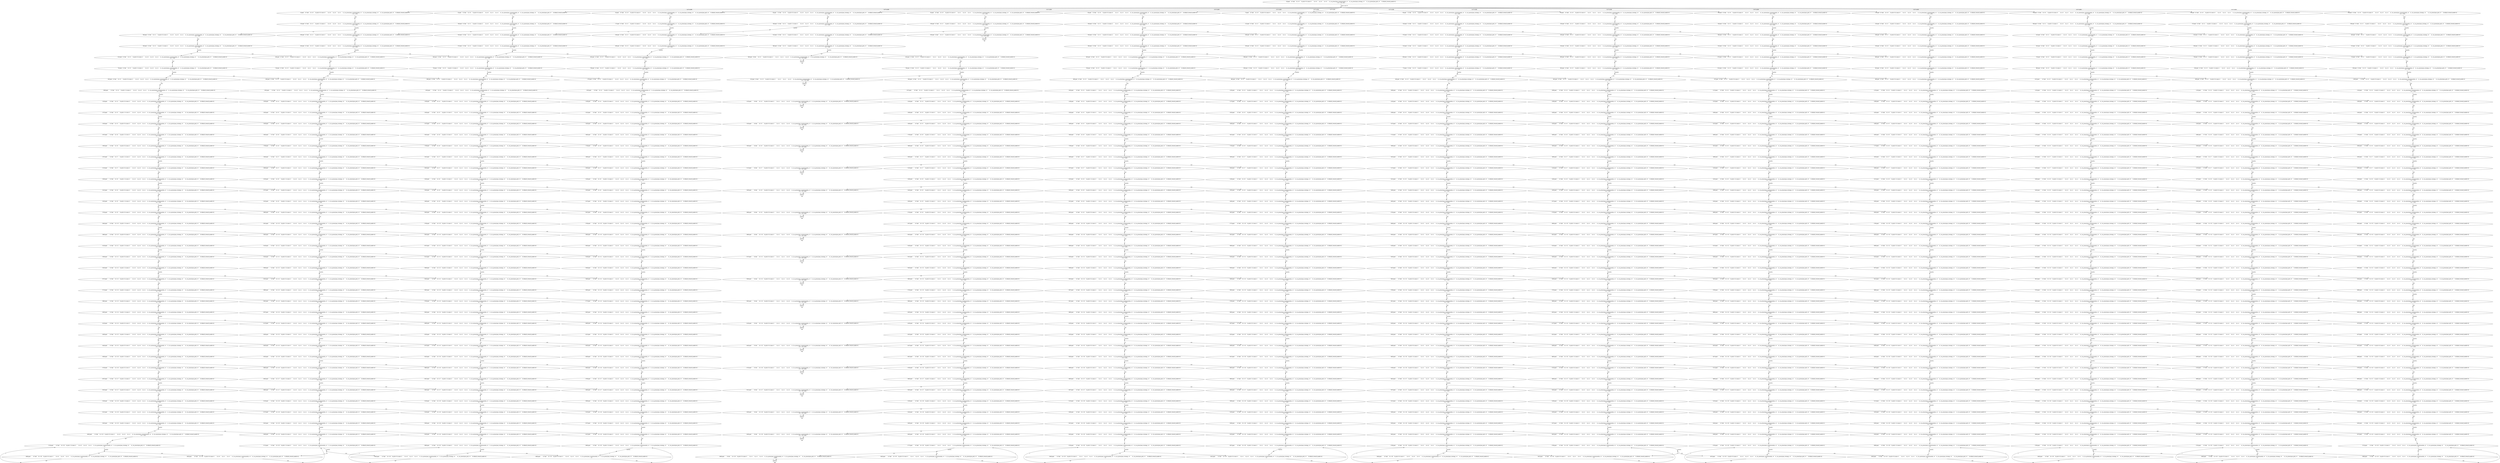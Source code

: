 digraph model {
	0 [ label = "0[!goal	& !bad	& c=0	& pick=0	& mem=0	& x=0	& y=0	& o=0	& _loc_prism2jani_countermodule_=0	& _loc_prism2jani_strategy_=0	& _loc_prism2jani_grid_=0	& default_reward_model=0]
: {(c < 20), init}" ];
	1 [ label = "1[!goal	& !bad	& c=0	& pick=0	& mem=0	& x=0	& y=0	& o=1	& _loc_prism2jani_countermodule_=0	& _loc_prism2jani_strategy_=0	& _loc_prism2jani_grid_=0	& default_reward_model=0]
: {(c < 20)}" ];
	2 [ label = "2[!goal	& !bad	& c=0	& pick=0	& mem=0	& x=0	& y=1	& o=1	& _loc_prism2jani_countermodule_=0	& _loc_prism2jani_strategy_=0	& _loc_prism2jani_grid_=0	& default_reward_model=0]
: {(c < 20)}" ];
	3 [ label = "3[!goal	& !bad	& c=0	& pick=0	& mem=0	& x=0	& y=2	& o=1	& _loc_prism2jani_countermodule_=0	& _loc_prism2jani_strategy_=0	& _loc_prism2jani_grid_=0	& default_reward_model=0]
: {(c < 20)}" ];
	4 [ label = "4[!goal	& !bad	& c=0	& pick=0	& mem=0	& x=0	& y=3	& o=1	& _loc_prism2jani_countermodule_=0	& _loc_prism2jani_strategy_=0	& _loc_prism2jani_grid_=0	& default_reward_model=0]
: {(c < 20)}" ];
	5 [ label = "5[!goal	& !bad	& c=0	& pick=0	& mem=0	& x=1	& y=0	& o=1	& _loc_prism2jani_countermodule_=0	& _loc_prism2jani_strategy_=0	& _loc_prism2jani_grid_=0	& default_reward_model=0]
: {(c < 20)}" ];
	6 [ label = "6[!goal	& !bad	& c=0	& pick=0	& mem=0	& x=1	& y=2	& o=1	& _loc_prism2jani_countermodule_=0	& _loc_prism2jani_strategy_=0	& _loc_prism2jani_grid_=0	& default_reward_model=0]
: {(c < 20)}" ];
	7 [ label = "7[!goal	& !bad	& c=0	& pick=0	& mem=0	& x=1	& y=3	& o=1	& _loc_prism2jani_countermodule_=0	& _loc_prism2jani_strategy_=0	& _loc_prism2jani_grid_=0	& default_reward_model=0]
: {(c < 20)}" ];
	8 [ label = "8[!goal	& !bad	& c=0	& pick=0	& mem=0	& x=2	& y=0	& o=1	& _loc_prism2jani_countermodule_=0	& _loc_prism2jani_strategy_=0	& _loc_prism2jani_grid_=0	& default_reward_model=0]
: {(c < 20)}" ];
	9 [ label = "9[!goal	& !bad	& c=0	& pick=0	& mem=0	& x=2	& y=1	& o=1	& _loc_prism2jani_countermodule_=0	& _loc_prism2jani_strategy_=0	& _loc_prism2jani_grid_=0	& default_reward_model=0]
: {(c < 20)}" ];
	10 [ label = "10[!goal	& !bad	& c=0	& pick=0	& mem=0	& x=2	& y=2	& o=1	& _loc_prism2jani_countermodule_=0	& _loc_prism2jani_strategy_=0	& _loc_prism2jani_grid_=0	& default_reward_model=0]
: {(c < 20)}" ];
	11 [ label = "11[!goal	& !bad	& c=0	& pick=0	& mem=0	& x=2	& y=3	& o=1	& _loc_prism2jani_countermodule_=0	& _loc_prism2jani_strategy_=0	& _loc_prism2jani_grid_=0	& default_reward_model=0]
: {(c < 20)}" ];
	12 [ label = "12[!goal	& !bad	& c=0	& pick=0	& mem=0	& x=3	& y=1	& o=1	& _loc_prism2jani_countermodule_=0	& _loc_prism2jani_strategy_=0	& _loc_prism2jani_grid_=0	& default_reward_model=0]
: {(c < 20)}" ];
	13 [ label = "13[!goal	& !bad	& c=0	& pick=0	& mem=0	& x=3	& y=2	& o=1	& _loc_prism2jani_countermodule_=0	& _loc_prism2jani_strategy_=0	& _loc_prism2jani_grid_=0	& default_reward_model=0]
: {(c < 20)}" ];
	14 [ label = "14[!goal	& !bad	& c=0	& pick=0	& mem=0	& x=3	& y=3	& o=1	& _loc_prism2jani_countermodule_=0	& _loc_prism2jani_strategy_=0	& _loc_prism2jani_grid_=0	& default_reward_model=0]
: {(c < 20)}" ];
	15 [ label = "15[!goal	& !bad	& c=1	& pick=1	& mem=2	& x=0	& y=0	& o=1	& _loc_prism2jani_countermodule_=0	& _loc_prism2jani_strategy_=0	& _loc_prism2jani_grid_=0	& default_reward_model=0]
: {(c < 20)}" ];
	16 [ label = "16[!goal	& !bad	& c=1	& pick=1	& mem=2	& x=0	& y=1	& o=1	& _loc_prism2jani_countermodule_=0	& _loc_prism2jani_strategy_=0	& _loc_prism2jani_grid_=0	& default_reward_model=0]
: {(c < 20)}" ];
	17 [ label = "17[!goal	& !bad	& c=1	& pick=1	& mem=2	& x=0	& y=2	& o=1	& _loc_prism2jani_countermodule_=0	& _loc_prism2jani_strategy_=0	& _loc_prism2jani_grid_=0	& default_reward_model=0]
: {(c < 20)}" ];
	18 [ label = "18[!goal	& !bad	& c=1	& pick=1	& mem=2	& x=0	& y=3	& o=1	& _loc_prism2jani_countermodule_=0	& _loc_prism2jani_strategy_=0	& _loc_prism2jani_grid_=0	& default_reward_model=0]
: {(c < 20)}" ];
	19 [ label = "19[!goal	& !bad	& c=1	& pick=1	& mem=2	& x=1	& y=0	& o=1	& _loc_prism2jani_countermodule_=0	& _loc_prism2jani_strategy_=0	& _loc_prism2jani_grid_=0	& default_reward_model=0]
: {(c < 20)}" ];
	20 [ label = "20[!goal	& !bad	& c=1	& pick=1	& mem=2	& x=1	& y=2	& o=1	& _loc_prism2jani_countermodule_=0	& _loc_prism2jani_strategy_=0	& _loc_prism2jani_grid_=0	& default_reward_model=0]
: {(c < 20)}" ];
	21 [ label = "21[!goal	& !bad	& c=1	& pick=1	& mem=2	& x=1	& y=3	& o=1	& _loc_prism2jani_countermodule_=0	& _loc_prism2jani_strategy_=0	& _loc_prism2jani_grid_=0	& default_reward_model=0]
: {(c < 20)}" ];
	22 [ label = "22[!goal	& !bad	& c=1	& pick=1	& mem=2	& x=2	& y=0	& o=1	& _loc_prism2jani_countermodule_=0	& _loc_prism2jani_strategy_=0	& _loc_prism2jani_grid_=0	& default_reward_model=0]
: {(c < 20)}" ];
	23 [ label = "23[!goal	& !bad	& c=1	& pick=1	& mem=2	& x=2	& y=1	& o=1	& _loc_prism2jani_countermodule_=0	& _loc_prism2jani_strategy_=0	& _loc_prism2jani_grid_=0	& default_reward_model=0]
: {(c < 20)}" ];
	24 [ label = "24[!goal	& !bad	& c=1	& pick=1	& mem=2	& x=2	& y=2	& o=1	& _loc_prism2jani_countermodule_=0	& _loc_prism2jani_strategy_=0	& _loc_prism2jani_grid_=0	& default_reward_model=0]
: {(c < 20)}" ];
	25 [ label = "25[!goal	& !bad	& c=1	& pick=1	& mem=2	& x=2	& y=3	& o=1	& _loc_prism2jani_countermodule_=0	& _loc_prism2jani_strategy_=0	& _loc_prism2jani_grid_=0	& default_reward_model=0]
: {(c < 20)}" ];
	26 [ label = "26[!goal	& !bad	& c=1	& pick=1	& mem=2	& x=3	& y=1	& o=1	& _loc_prism2jani_countermodule_=0	& _loc_prism2jani_strategy_=0	& _loc_prism2jani_grid_=0	& default_reward_model=0]
: {(c < 20)}" ];
	27 [ label = "27[!goal	& !bad	& c=1	& pick=1	& mem=2	& x=3	& y=2	& o=1	& _loc_prism2jani_countermodule_=0	& _loc_prism2jani_strategy_=0	& _loc_prism2jani_grid_=0	& default_reward_model=0]
: {(c < 20)}" ];
	28 [ label = "28[!goal	& !bad	& c=1	& pick=1	& mem=2	& x=3	& y=3	& o=1	& _loc_prism2jani_countermodule_=0	& _loc_prism2jani_strategy_=0	& _loc_prism2jani_grid_=0	& default_reward_model=0]
: {(c < 20)}" ];
	29 [ label = "29[!goal	& !bad	& c=1	& pick=0	& mem=2	& x=0	& y=1	& o=1	& _loc_prism2jani_countermodule_=0	& _loc_prism2jani_strategy_=0	& _loc_prism2jani_grid_=0	& default_reward_model=0]
: {(c < 20)}" ];
	30 [ label = "30[!goal	& !bad	& c=1	& pick=0	& mem=2	& x=0	& y=0	& o=1	& _loc_prism2jani_countermodule_=0	& _loc_prism2jani_strategy_=0	& _loc_prism2jani_grid_=0	& default_reward_model=0]
: {(c < 20)}" ];
	31 [ label = "31[!goal	& !bad	& c=1	& pick=0	& mem=2	& x=1	& y=0	& o=1	& _loc_prism2jani_countermodule_=0	& _loc_prism2jani_strategy_=0	& _loc_prism2jani_grid_=0	& default_reward_model=0]
: {(c < 20)}" ];
	32 [ label = "32[!goal	& !bad	& c=1	& pick=0	& mem=2	& x=0	& y=2	& o=1	& _loc_prism2jani_countermodule_=0	& _loc_prism2jani_strategy_=0	& _loc_prism2jani_grid_=0	& default_reward_model=0]
: {(c < 20)}" ];
	33 [ label = "33[!goal	& bad	& c=1	& pick=0	& mem=2	& x=1	& y=1	& o=3	& _loc_prism2jani_countermodule_=0	& _loc_prism2jani_strategy_=0	& _loc_prism2jani_grid_=0	& default_reward_model=0]
: {(c < 20), bad}" ];
	34 [ label = "34[!goal	& !bad	& c=1	& pick=0	& mem=2	& x=0	& y=3	& o=1	& _loc_prism2jani_countermodule_=0	& _loc_prism2jani_strategy_=0	& _loc_prism2jani_grid_=0	& default_reward_model=0]
: {(c < 20)}" ];
	35 [ label = "35[!goal	& !bad	& c=1	& pick=0	& mem=2	& x=1	& y=2	& o=1	& _loc_prism2jani_countermodule_=0	& _loc_prism2jani_strategy_=0	& _loc_prism2jani_grid_=0	& default_reward_model=0]
: {(c < 20)}" ];
	36 [ label = "36[!goal	& !bad	& c=1	& pick=0	& mem=2	& x=1	& y=3	& o=1	& _loc_prism2jani_countermodule_=0	& _loc_prism2jani_strategy_=0	& _loc_prism2jani_grid_=0	& default_reward_model=0]
: {(c < 20)}" ];
	37 [ label = "37[!goal	& !bad	& c=1	& pick=0	& mem=2	& x=2	& y=0	& o=1	& _loc_prism2jani_countermodule_=0	& _loc_prism2jani_strategy_=0	& _loc_prism2jani_grid_=0	& default_reward_model=0]
: {(c < 20)}" ];
	38 [ label = "38[!goal	& !bad	& c=1	& pick=0	& mem=2	& x=2	& y=2	& o=1	& _loc_prism2jani_countermodule_=0	& _loc_prism2jani_strategy_=0	& _loc_prism2jani_grid_=0	& default_reward_model=0]
: {(c < 20)}" ];
	39 [ label = "39[!goal	& !bad	& c=1	& pick=0	& mem=2	& x=2	& y=3	& o=1	& _loc_prism2jani_countermodule_=0	& _loc_prism2jani_strategy_=0	& _loc_prism2jani_grid_=0	& default_reward_model=0]
: {(c < 20)}" ];
	40 [ label = "40[!goal	& !bad	& c=1	& pick=0	& mem=2	& x=2	& y=1	& o=1	& _loc_prism2jani_countermodule_=0	& _loc_prism2jani_strategy_=0	& _loc_prism2jani_grid_=0	& default_reward_model=0]
: {(c < 20)}" ];
	41 [ label = "41[!goal	& !bad	& c=1	& pick=0	& mem=2	& x=3	& y=1	& o=1	& _loc_prism2jani_countermodule_=0	& _loc_prism2jani_strategy_=0	& _loc_prism2jani_grid_=0	& default_reward_model=0]
: {(c < 20)}" ];
	42 [ label = "42[!goal	& !bad	& c=1	& pick=0	& mem=2	& x=3	& y=2	& o=1	& _loc_prism2jani_countermodule_=0	& _loc_prism2jani_strategy_=0	& _loc_prism2jani_grid_=0	& default_reward_model=0]
: {(c < 20)}" ];
	43 [ label = "43[!goal	& !bad	& c=1	& pick=0	& mem=2	& x=3	& y=3	& o=1	& _loc_prism2jani_countermodule_=0	& _loc_prism2jani_strategy_=0	& _loc_prism2jani_grid_=0	& default_reward_model=0]
: {(c < 20)}" ];
	44 [ label = "44[!goal	& !bad	& c=2	& pick=1	& mem=2	& x=0	& y=1	& o=1	& _loc_prism2jani_countermodule_=0	& _loc_prism2jani_strategy_=0	& _loc_prism2jani_grid_=0	& default_reward_model=0]
: {(c < 20)}" ];
	45 [ label = "45[!goal	& !bad	& c=2	& pick=1	& mem=2	& x=0	& y=0	& o=1	& _loc_prism2jani_countermodule_=0	& _loc_prism2jani_strategy_=0	& _loc_prism2jani_grid_=0	& default_reward_model=0]
: {(c < 20)}" ];
	46 [ label = "46[!goal	& !bad	& c=2	& pick=1	& mem=2	& x=1	& y=0	& o=1	& _loc_prism2jani_countermodule_=0	& _loc_prism2jani_strategy_=0	& _loc_prism2jani_grid_=0	& default_reward_model=0]
: {(c < 20)}" ];
	47 [ label = "47[!goal	& !bad	& c=2	& pick=1	& mem=2	& x=0	& y=2	& o=1	& _loc_prism2jani_countermodule_=0	& _loc_prism2jani_strategy_=0	& _loc_prism2jani_grid_=0	& default_reward_model=0]
: {(c < 20)}" ];
	48 [ label = "48[!goal	& !bad	& c=2	& pick=1	& mem=2	& x=0	& y=3	& o=1	& _loc_prism2jani_countermodule_=0	& _loc_prism2jani_strategy_=0	& _loc_prism2jani_grid_=0	& default_reward_model=0]
: {(c < 20)}" ];
	49 [ label = "49[!goal	& !bad	& c=2	& pick=1	& mem=2	& x=1	& y=2	& o=1	& _loc_prism2jani_countermodule_=0	& _loc_prism2jani_strategy_=0	& _loc_prism2jani_grid_=0	& default_reward_model=0]
: {(c < 20)}" ];
	50 [ label = "50[!goal	& !bad	& c=2	& pick=1	& mem=2	& x=1	& y=3	& o=1	& _loc_prism2jani_countermodule_=0	& _loc_prism2jani_strategy_=0	& _loc_prism2jani_grid_=0	& default_reward_model=0]
: {(c < 20)}" ];
	51 [ label = "51[!goal	& !bad	& c=2	& pick=1	& mem=2	& x=2	& y=0	& o=1	& _loc_prism2jani_countermodule_=0	& _loc_prism2jani_strategy_=0	& _loc_prism2jani_grid_=0	& default_reward_model=0]
: {(c < 20)}" ];
	52 [ label = "52[!goal	& !bad	& c=2	& pick=1	& mem=2	& x=2	& y=2	& o=1	& _loc_prism2jani_countermodule_=0	& _loc_prism2jani_strategy_=0	& _loc_prism2jani_grid_=0	& default_reward_model=0]
: {(c < 20)}" ];
	53 [ label = "53[!goal	& !bad	& c=2	& pick=1	& mem=2	& x=2	& y=3	& o=1	& _loc_prism2jani_countermodule_=0	& _loc_prism2jani_strategy_=0	& _loc_prism2jani_grid_=0	& default_reward_model=0]
: {(c < 20)}" ];
	54 [ label = "54[!goal	& !bad	& c=2	& pick=1	& mem=2	& x=2	& y=1	& o=1	& _loc_prism2jani_countermodule_=0	& _loc_prism2jani_strategy_=0	& _loc_prism2jani_grid_=0	& default_reward_model=0]
: {(c < 20)}" ];
	55 [ label = "55[!goal	& !bad	& c=2	& pick=1	& mem=2	& x=3	& y=1	& o=1	& _loc_prism2jani_countermodule_=0	& _loc_prism2jani_strategy_=0	& _loc_prism2jani_grid_=0	& default_reward_model=0]
: {(c < 20)}" ];
	56 [ label = "56[!goal	& !bad	& c=2	& pick=1	& mem=2	& x=3	& y=2	& o=1	& _loc_prism2jani_countermodule_=0	& _loc_prism2jani_strategy_=0	& _loc_prism2jani_grid_=0	& default_reward_model=0]
: {(c < 20)}" ];
	57 [ label = "57[!goal	& !bad	& c=2	& pick=1	& mem=2	& x=3	& y=3	& o=1	& _loc_prism2jani_countermodule_=0	& _loc_prism2jani_strategy_=0	& _loc_prism2jani_grid_=0	& default_reward_model=0]
: {(c < 20)}" ];
	58 [ label = "58[!goal	& !bad	& c=2	& pick=0	& mem=2	& x=0	& y=2	& o=1	& _loc_prism2jani_countermodule_=0	& _loc_prism2jani_strategy_=0	& _loc_prism2jani_grid_=0	& default_reward_model=0]
: {(c < 20)}" ];
	59 [ label = "59[!goal	& !bad	& c=2	& pick=0	& mem=2	& x=0	& y=1	& o=1	& _loc_prism2jani_countermodule_=0	& _loc_prism2jani_strategy_=0	& _loc_prism2jani_grid_=0	& default_reward_model=0]
: {(c < 20)}" ];
	60 [ label = "60[!goal	& bad	& c=2	& pick=0	& mem=2	& x=1	& y=1	& o=3	& _loc_prism2jani_countermodule_=0	& _loc_prism2jani_strategy_=0	& _loc_prism2jani_grid_=0	& default_reward_model=0]
: {(c < 20), bad}" ];
	61 [ label = "61[!goal	& !bad	& c=2	& pick=0	& mem=2	& x=0	& y=0	& o=1	& _loc_prism2jani_countermodule_=0	& _loc_prism2jani_strategy_=0	& _loc_prism2jani_grid_=0	& default_reward_model=0]
: {(c < 20)}" ];
	62 [ label = "62[!goal	& !bad	& c=2	& pick=0	& mem=2	& x=1	& y=0	& o=1	& _loc_prism2jani_countermodule_=0	& _loc_prism2jani_strategy_=0	& _loc_prism2jani_grid_=0	& default_reward_model=0]
: {(c < 20)}" ];
	63 [ label = "63[!goal	& !bad	& c=2	& pick=0	& mem=2	& x=2	& y=0	& o=1	& _loc_prism2jani_countermodule_=0	& _loc_prism2jani_strategy_=0	& _loc_prism2jani_grid_=0	& default_reward_model=0]
: {(c < 20)}" ];
	64 [ label = "64[!goal	& !bad	& c=2	& pick=0	& mem=2	& x=0	& y=3	& o=1	& _loc_prism2jani_countermodule_=0	& _loc_prism2jani_strategy_=0	& _loc_prism2jani_grid_=0	& default_reward_model=0]
: {(c < 20)}" ];
	65 [ label = "65[!goal	& !bad	& c=2	& pick=0	& mem=2	& x=1	& y=2	& o=1	& _loc_prism2jani_countermodule_=0	& _loc_prism2jani_strategy_=0	& _loc_prism2jani_grid_=0	& default_reward_model=0]
: {(c < 20)}" ];
	66 [ label = "66[!goal	& !bad	& c=2	& pick=0	& mem=2	& x=1	& y=3	& o=1	& _loc_prism2jani_countermodule_=0	& _loc_prism2jani_strategy_=0	& _loc_prism2jani_grid_=0	& default_reward_model=0]
: {(c < 20)}" ];
	67 [ label = "67[!goal	& !bad	& c=2	& pick=0	& mem=2	& x=2	& y=2	& o=1	& _loc_prism2jani_countermodule_=0	& _loc_prism2jani_strategy_=0	& _loc_prism2jani_grid_=0	& default_reward_model=0]
: {(c < 20)}" ];
	68 [ label = "68[!goal	& !bad	& c=2	& pick=0	& mem=2	& x=2	& y=3	& o=1	& _loc_prism2jani_countermodule_=0	& _loc_prism2jani_strategy_=0	& _loc_prism2jani_grid_=0	& default_reward_model=0]
: {(c < 20)}" ];
	69 [ label = "69[!goal	& !bad	& c=2	& pick=0	& mem=2	& x=2	& y=1	& o=1	& _loc_prism2jani_countermodule_=0	& _loc_prism2jani_strategy_=0	& _loc_prism2jani_grid_=0	& default_reward_model=0]
: {(c < 20)}" ];
	70 [ label = "70[!goal	& !bad	& c=2	& pick=0	& mem=2	& x=3	& y=2	& o=1	& _loc_prism2jani_countermodule_=0	& _loc_prism2jani_strategy_=0	& _loc_prism2jani_grid_=0	& default_reward_model=0]
: {(c < 20)}" ];
	71 [ label = "71[!goal	& !bad	& c=2	& pick=0	& mem=2	& x=3	& y=3	& o=1	& _loc_prism2jani_countermodule_=0	& _loc_prism2jani_strategy_=0	& _loc_prism2jani_grid_=0	& default_reward_model=0]
: {(c < 20)}" ];
	72 [ label = "72[!goal	& !bad	& c=2	& pick=0	& mem=2	& x=3	& y=1	& o=1	& _loc_prism2jani_countermodule_=0	& _loc_prism2jani_strategy_=0	& _loc_prism2jani_grid_=0	& default_reward_model=0]
: {(c < 20)}" ];
	73 [ label = "73[!goal	& !bad	& c=3	& pick=1	& mem=2	& x=0	& y=2	& o=1	& _loc_prism2jani_countermodule_=0	& _loc_prism2jani_strategy_=0	& _loc_prism2jani_grid_=0	& default_reward_model=0]
: {(c < 20)}" ];
	74 [ label = "74[!goal	& !bad	& c=3	& pick=1	& mem=2	& x=0	& y=1	& o=1	& _loc_prism2jani_countermodule_=0	& _loc_prism2jani_strategy_=0	& _loc_prism2jani_grid_=0	& default_reward_model=0]
: {(c < 20)}" ];
	75 [ label = "75[!goal	& !bad	& c=3	& pick=1	& mem=2	& x=0	& y=0	& o=1	& _loc_prism2jani_countermodule_=0	& _loc_prism2jani_strategy_=0	& _loc_prism2jani_grid_=0	& default_reward_model=0]
: {(c < 20)}" ];
	76 [ label = "76[!goal	& !bad	& c=3	& pick=1	& mem=2	& x=1	& y=0	& o=1	& _loc_prism2jani_countermodule_=0	& _loc_prism2jani_strategy_=0	& _loc_prism2jani_grid_=0	& default_reward_model=0]
: {(c < 20)}" ];
	77 [ label = "77[!goal	& !bad	& c=3	& pick=1	& mem=2	& x=2	& y=0	& o=1	& _loc_prism2jani_countermodule_=0	& _loc_prism2jani_strategy_=0	& _loc_prism2jani_grid_=0	& default_reward_model=0]
: {(c < 20)}" ];
	78 [ label = "78[!goal	& !bad	& c=3	& pick=1	& mem=2	& x=0	& y=3	& o=1	& _loc_prism2jani_countermodule_=0	& _loc_prism2jani_strategy_=0	& _loc_prism2jani_grid_=0	& default_reward_model=0]
: {(c < 20)}" ];
	79 [ label = "79[!goal	& !bad	& c=3	& pick=1	& mem=2	& x=1	& y=2	& o=1	& _loc_prism2jani_countermodule_=0	& _loc_prism2jani_strategy_=0	& _loc_prism2jani_grid_=0	& default_reward_model=0]
: {(c < 20)}" ];
	80 [ label = "80[!goal	& !bad	& c=3	& pick=1	& mem=2	& x=1	& y=3	& o=1	& _loc_prism2jani_countermodule_=0	& _loc_prism2jani_strategy_=0	& _loc_prism2jani_grid_=0	& default_reward_model=0]
: {(c < 20)}" ];
	81 [ label = "81[!goal	& !bad	& c=3	& pick=1	& mem=2	& x=2	& y=2	& o=1	& _loc_prism2jani_countermodule_=0	& _loc_prism2jani_strategy_=0	& _loc_prism2jani_grid_=0	& default_reward_model=0]
: {(c < 20)}" ];
	82 [ label = "82[!goal	& !bad	& c=3	& pick=1	& mem=2	& x=2	& y=3	& o=1	& _loc_prism2jani_countermodule_=0	& _loc_prism2jani_strategy_=0	& _loc_prism2jani_grid_=0	& default_reward_model=0]
: {(c < 20)}" ];
	83 [ label = "83[!goal	& !bad	& c=3	& pick=1	& mem=2	& x=2	& y=1	& o=1	& _loc_prism2jani_countermodule_=0	& _loc_prism2jani_strategy_=0	& _loc_prism2jani_grid_=0	& default_reward_model=0]
: {(c < 20)}" ];
	84 [ label = "84[!goal	& !bad	& c=3	& pick=1	& mem=2	& x=3	& y=2	& o=1	& _loc_prism2jani_countermodule_=0	& _loc_prism2jani_strategy_=0	& _loc_prism2jani_grid_=0	& default_reward_model=0]
: {(c < 20)}" ];
	85 [ label = "85[!goal	& !bad	& c=3	& pick=1	& mem=2	& x=3	& y=3	& o=1	& _loc_prism2jani_countermodule_=0	& _loc_prism2jani_strategy_=0	& _loc_prism2jani_grid_=0	& default_reward_model=0]
: {(c < 20)}" ];
	86 [ label = "86[!goal	& !bad	& c=3	& pick=1	& mem=2	& x=3	& y=1	& o=1	& _loc_prism2jani_countermodule_=0	& _loc_prism2jani_strategy_=0	& _loc_prism2jani_grid_=0	& default_reward_model=0]
: {(c < 20)}" ];
	87 [ label = "87[!goal	& !bad	& c=3	& pick=0	& mem=2	& x=0	& y=3	& o=1	& _loc_prism2jani_countermodule_=0	& _loc_prism2jani_strategy_=0	& _loc_prism2jani_grid_=0	& default_reward_model=0]
: {(c < 20)}" ];
	88 [ label = "88[!goal	& !bad	& c=3	& pick=0	& mem=2	& x=0	& y=2	& o=1	& _loc_prism2jani_countermodule_=0	& _loc_prism2jani_strategy_=0	& _loc_prism2jani_grid_=0	& default_reward_model=0]
: {(c < 20)}" ];
	89 [ label = "89[!goal	& !bad	& c=3	& pick=0	& mem=2	& x=1	& y=2	& o=1	& _loc_prism2jani_countermodule_=0	& _loc_prism2jani_strategy_=0	& _loc_prism2jani_grid_=0	& default_reward_model=0]
: {(c < 20)}" ];
	90 [ label = "90[!goal	& !bad	& c=3	& pick=0	& mem=2	& x=0	& y=1	& o=1	& _loc_prism2jani_countermodule_=0	& _loc_prism2jani_strategy_=0	& _loc_prism2jani_grid_=0	& default_reward_model=0]
: {(c < 20)}" ];
	91 [ label = "91[!goal	& bad	& c=3	& pick=0	& mem=2	& x=1	& y=1	& o=3	& _loc_prism2jani_countermodule_=0	& _loc_prism2jani_strategy_=0	& _loc_prism2jani_grid_=0	& default_reward_model=0]
: {(c < 20), bad}" ];
	92 [ label = "92[!goal	& !bad	& c=3	& pick=0	& mem=2	& x=0	& y=0	& o=1	& _loc_prism2jani_countermodule_=0	& _loc_prism2jani_strategy_=0	& _loc_prism2jani_grid_=0	& default_reward_model=0]
: {(c < 20)}" ];
	93 [ label = "93[!goal	& !bad	& c=3	& pick=0	& mem=2	& x=1	& y=0	& o=1	& _loc_prism2jani_countermodule_=0	& _loc_prism2jani_strategy_=0	& _loc_prism2jani_grid_=0	& default_reward_model=0]
: {(c < 20)}" ];
	94 [ label = "94[!goal	& !bad	& c=3	& pick=0	& mem=2	& x=2	& y=0	& o=1	& _loc_prism2jani_countermodule_=0	& _loc_prism2jani_strategy_=0	& _loc_prism2jani_grid_=0	& default_reward_model=0]
: {(c < 20)}" ];
	95 [ label = "95[!goal	& !bad	& c=3	& pick=0	& mem=2	& x=2	& y=1	& o=1	& _loc_prism2jani_countermodule_=0	& _loc_prism2jani_strategy_=0	& _loc_prism2jani_grid_=0	& default_reward_model=0]
: {(c < 20)}" ];
	96 [ label = "96[!goal	& !bad	& c=3	& pick=0	& mem=2	& x=1	& y=3	& o=1	& _loc_prism2jani_countermodule_=0	& _loc_prism2jani_strategy_=0	& _loc_prism2jani_grid_=0	& default_reward_model=0]
: {(c < 20)}" ];
	97 [ label = "97[!goal	& !bad	& c=3	& pick=0	& mem=2	& x=2	& y=2	& o=1	& _loc_prism2jani_countermodule_=0	& _loc_prism2jani_strategy_=0	& _loc_prism2jani_grid_=0	& default_reward_model=0]
: {(c < 20)}" ];
	98 [ label = "98[!goal	& !bad	& c=3	& pick=0	& mem=2	& x=2	& y=3	& o=1	& _loc_prism2jani_countermodule_=0	& _loc_prism2jani_strategy_=0	& _loc_prism2jani_grid_=0	& default_reward_model=0]
: {(c < 20)}" ];
	99 [ label = "99[!goal	& !bad	& c=3	& pick=0	& mem=2	& x=3	& y=2	& o=1	& _loc_prism2jani_countermodule_=0	& _loc_prism2jani_strategy_=0	& _loc_prism2jani_grid_=0	& default_reward_model=0]
: {(c < 20)}" ];
	100 [ label = "100[!goal	& !bad	& c=3	& pick=0	& mem=2	& x=3	& y=3	& o=1	& _loc_prism2jani_countermodule_=0	& _loc_prism2jani_strategy_=0	& _loc_prism2jani_grid_=0	& default_reward_model=0]
: {(c < 20)}" ];
	101 [ label = "101[!goal	& !bad	& c=3	& pick=0	& mem=2	& x=3	& y=1	& o=1	& _loc_prism2jani_countermodule_=0	& _loc_prism2jani_strategy_=0	& _loc_prism2jani_grid_=0	& default_reward_model=0]
: {(c < 20)}" ];
	102 [ label = "102[!goal	& !bad	& c=4	& pick=1	& mem=2	& x=0	& y=3	& o=1	& _loc_prism2jani_countermodule_=0	& _loc_prism2jani_strategy_=0	& _loc_prism2jani_grid_=0	& default_reward_model=0]
: {(c < 20)}" ];
	103 [ label = "103[!goal	& !bad	& c=4	& pick=1	& mem=2	& x=0	& y=2	& o=1	& _loc_prism2jani_countermodule_=0	& _loc_prism2jani_strategy_=0	& _loc_prism2jani_grid_=0	& default_reward_model=0]
: {(c < 20)}" ];
	104 [ label = "104[!goal	& !bad	& c=4	& pick=1	& mem=2	& x=1	& y=2	& o=1	& _loc_prism2jani_countermodule_=0	& _loc_prism2jani_strategy_=0	& _loc_prism2jani_grid_=0	& default_reward_model=0]
: {(c < 20)}" ];
	105 [ label = "105[!goal	& !bad	& c=4	& pick=1	& mem=2	& x=0	& y=1	& o=1	& _loc_prism2jani_countermodule_=0	& _loc_prism2jani_strategy_=0	& _loc_prism2jani_grid_=0	& default_reward_model=0]
: {(c < 20)}" ];
	106 [ label = "106[!goal	& !bad	& c=4	& pick=1	& mem=2	& x=0	& y=0	& o=1	& _loc_prism2jani_countermodule_=0	& _loc_prism2jani_strategy_=0	& _loc_prism2jani_grid_=0	& default_reward_model=0]
: {(c < 20)}" ];
	107 [ label = "107[!goal	& !bad	& c=4	& pick=1	& mem=2	& x=1	& y=0	& o=1	& _loc_prism2jani_countermodule_=0	& _loc_prism2jani_strategy_=0	& _loc_prism2jani_grid_=0	& default_reward_model=0]
: {(c < 20)}" ];
	108 [ label = "108[!goal	& !bad	& c=4	& pick=1	& mem=2	& x=2	& y=0	& o=1	& _loc_prism2jani_countermodule_=0	& _loc_prism2jani_strategy_=0	& _loc_prism2jani_grid_=0	& default_reward_model=0]
: {(c < 20)}" ];
	109 [ label = "109[!goal	& !bad	& c=4	& pick=1	& mem=2	& x=2	& y=1	& o=1	& _loc_prism2jani_countermodule_=0	& _loc_prism2jani_strategy_=0	& _loc_prism2jani_grid_=0	& default_reward_model=0]
: {(c < 20)}" ];
	110 [ label = "110[!goal	& !bad	& c=4	& pick=1	& mem=2	& x=1	& y=3	& o=1	& _loc_prism2jani_countermodule_=0	& _loc_prism2jani_strategy_=0	& _loc_prism2jani_grid_=0	& default_reward_model=0]
: {(c < 20)}" ];
	111 [ label = "111[!goal	& !bad	& c=4	& pick=1	& mem=2	& x=2	& y=2	& o=1	& _loc_prism2jani_countermodule_=0	& _loc_prism2jani_strategy_=0	& _loc_prism2jani_grid_=0	& default_reward_model=0]
: {(c < 20)}" ];
	112 [ label = "112[!goal	& !bad	& c=4	& pick=1	& mem=2	& x=2	& y=3	& o=1	& _loc_prism2jani_countermodule_=0	& _loc_prism2jani_strategy_=0	& _loc_prism2jani_grid_=0	& default_reward_model=0]
: {(c < 20)}" ];
	113 [ label = "113[!goal	& !bad	& c=4	& pick=1	& mem=2	& x=3	& y=2	& o=1	& _loc_prism2jani_countermodule_=0	& _loc_prism2jani_strategy_=0	& _loc_prism2jani_grid_=0	& default_reward_model=0]
: {(c < 20)}" ];
	114 [ label = "114[!goal	& !bad	& c=4	& pick=1	& mem=2	& x=3	& y=3	& o=1	& _loc_prism2jani_countermodule_=0	& _loc_prism2jani_strategy_=0	& _loc_prism2jani_grid_=0	& default_reward_model=0]
: {(c < 20)}" ];
	115 [ label = "115[!goal	& !bad	& c=4	& pick=1	& mem=2	& x=3	& y=1	& o=1	& _loc_prism2jani_countermodule_=0	& _loc_prism2jani_strategy_=0	& _loc_prism2jani_grid_=0	& default_reward_model=0]
: {(c < 20)}" ];
	116 [ label = "116[!goal	& !bad	& c=4	& pick=0	& mem=2	& x=0	& y=3	& o=1	& _loc_prism2jani_countermodule_=0	& _loc_prism2jani_strategy_=0	& _loc_prism2jani_grid_=0	& default_reward_model=0]
: {(c < 20)}" ];
	117 [ label = "117[!goal	& !bad	& c=4	& pick=0	& mem=2	& x=1	& y=3	& o=1	& _loc_prism2jani_countermodule_=0	& _loc_prism2jani_strategy_=0	& _loc_prism2jani_grid_=0	& default_reward_model=0]
: {(c < 20)}" ];
	118 [ label = "118[!goal	& !bad	& c=4	& pick=0	& mem=2	& x=0	& y=2	& o=1	& _loc_prism2jani_countermodule_=0	& _loc_prism2jani_strategy_=0	& _loc_prism2jani_grid_=0	& default_reward_model=0]
: {(c < 20)}" ];
	119 [ label = "119[!goal	& !bad	& c=4	& pick=0	& mem=2	& x=1	& y=2	& o=1	& _loc_prism2jani_countermodule_=0	& _loc_prism2jani_strategy_=0	& _loc_prism2jani_grid_=0	& default_reward_model=0]
: {(c < 20)}" ];
	120 [ label = "120[!goal	& !bad	& c=4	& pick=0	& mem=2	& x=0	& y=1	& o=1	& _loc_prism2jani_countermodule_=0	& _loc_prism2jani_strategy_=0	& _loc_prism2jani_grid_=0	& default_reward_model=0]
: {(c < 20)}" ];
	121 [ label = "121[!goal	& !bad	& c=4	& pick=0	& mem=2	& x=2	& y=2	& o=1	& _loc_prism2jani_countermodule_=0	& _loc_prism2jani_strategy_=0	& _loc_prism2jani_grid_=0	& default_reward_model=0]
: {(c < 20)}" ];
	122 [ label = "122[!goal	& bad	& c=4	& pick=0	& mem=2	& x=1	& y=1	& o=3	& _loc_prism2jani_countermodule_=0	& _loc_prism2jani_strategy_=0	& _loc_prism2jani_grid_=0	& default_reward_model=0]
: {(c < 20), bad}" ];
	123 [ label = "123[!goal	& !bad	& c=4	& pick=0	& mem=2	& x=0	& y=0	& o=1	& _loc_prism2jani_countermodule_=0	& _loc_prism2jani_strategy_=0	& _loc_prism2jani_grid_=0	& default_reward_model=0]
: {(c < 20)}" ];
	124 [ label = "124[!goal	& !bad	& c=4	& pick=0	& mem=2	& x=1	& y=0	& o=1	& _loc_prism2jani_countermodule_=0	& _loc_prism2jani_strategy_=0	& _loc_prism2jani_grid_=0	& default_reward_model=0]
: {(c < 20)}" ];
	125 [ label = "125[!goal	& !bad	& c=4	& pick=0	& mem=2	& x=2	& y=0	& o=1	& _loc_prism2jani_countermodule_=0	& _loc_prism2jani_strategy_=0	& _loc_prism2jani_grid_=0	& default_reward_model=0]
: {(c < 20)}" ];
	126 [ label = "126[!goal	& !bad	& c=4	& pick=0	& mem=2	& x=2	& y=1	& o=1	& _loc_prism2jani_countermodule_=0	& _loc_prism2jani_strategy_=0	& _loc_prism2jani_grid_=0	& default_reward_model=0]
: {(c < 20)}" ];
	127 [ label = "127[!goal	& !bad	& c=4	& pick=0	& mem=2	& x=3	& y=1	& o=1	& _loc_prism2jani_countermodule_=0	& _loc_prism2jani_strategy_=0	& _loc_prism2jani_grid_=0	& default_reward_model=0]
: {(c < 20)}" ];
	128 [ label = "128[!goal	& !bad	& c=4	& pick=0	& mem=2	& x=2	& y=3	& o=1	& _loc_prism2jani_countermodule_=0	& _loc_prism2jani_strategy_=0	& _loc_prism2jani_grid_=0	& default_reward_model=0]
: {(c < 20)}" ];
	129 [ label = "129[!goal	& !bad	& c=4	& pick=0	& mem=2	& x=3	& y=2	& o=1	& _loc_prism2jani_countermodule_=0	& _loc_prism2jani_strategy_=0	& _loc_prism2jani_grid_=0	& default_reward_model=0]
: {(c < 20)}" ];
	130 [ label = "130[!goal	& !bad	& c=4	& pick=0	& mem=2	& x=3	& y=3	& o=1	& _loc_prism2jani_countermodule_=0	& _loc_prism2jani_strategy_=0	& _loc_prism2jani_grid_=0	& default_reward_model=0]
: {(c < 20)}" ];
	131 [ label = "131[!goal	& !bad	& c=5	& pick=1	& mem=2	& x=0	& y=3	& o=1	& _loc_prism2jani_countermodule_=0	& _loc_prism2jani_strategy_=0	& _loc_prism2jani_grid_=0	& default_reward_model=0]
: {(c < 20)}" ];
	132 [ label = "132[!goal	& !bad	& c=5	& pick=1	& mem=2	& x=1	& y=3	& o=1	& _loc_prism2jani_countermodule_=0	& _loc_prism2jani_strategy_=0	& _loc_prism2jani_grid_=0	& default_reward_model=0]
: {(c < 20)}" ];
	133 [ label = "133[!goal	& !bad	& c=5	& pick=1	& mem=2	& x=0	& y=2	& o=1	& _loc_prism2jani_countermodule_=0	& _loc_prism2jani_strategy_=0	& _loc_prism2jani_grid_=0	& default_reward_model=0]
: {(c < 20)}" ];
	134 [ label = "134[!goal	& !bad	& c=5	& pick=1	& mem=2	& x=1	& y=2	& o=1	& _loc_prism2jani_countermodule_=0	& _loc_prism2jani_strategy_=0	& _loc_prism2jani_grid_=0	& default_reward_model=0]
: {(c < 20)}" ];
	135 [ label = "135[!goal	& !bad	& c=5	& pick=1	& mem=2	& x=0	& y=1	& o=1	& _loc_prism2jani_countermodule_=0	& _loc_prism2jani_strategy_=0	& _loc_prism2jani_grid_=0	& default_reward_model=0]
: {(c < 20)}" ];
	136 [ label = "136[!goal	& !bad	& c=5	& pick=1	& mem=2	& x=2	& y=2	& o=1	& _loc_prism2jani_countermodule_=0	& _loc_prism2jani_strategy_=0	& _loc_prism2jani_grid_=0	& default_reward_model=0]
: {(c < 20)}" ];
	137 [ label = "137[!goal	& !bad	& c=5	& pick=1	& mem=2	& x=0	& y=0	& o=1	& _loc_prism2jani_countermodule_=0	& _loc_prism2jani_strategy_=0	& _loc_prism2jani_grid_=0	& default_reward_model=0]
: {(c < 20)}" ];
	138 [ label = "138[!goal	& !bad	& c=5	& pick=1	& mem=2	& x=1	& y=0	& o=1	& _loc_prism2jani_countermodule_=0	& _loc_prism2jani_strategy_=0	& _loc_prism2jani_grid_=0	& default_reward_model=0]
: {(c < 20)}" ];
	139 [ label = "139[!goal	& !bad	& c=5	& pick=1	& mem=2	& x=2	& y=0	& o=1	& _loc_prism2jani_countermodule_=0	& _loc_prism2jani_strategy_=0	& _loc_prism2jani_grid_=0	& default_reward_model=0]
: {(c < 20)}" ];
	140 [ label = "140[!goal	& !bad	& c=5	& pick=1	& mem=2	& x=2	& y=1	& o=1	& _loc_prism2jani_countermodule_=0	& _loc_prism2jani_strategy_=0	& _loc_prism2jani_grid_=0	& default_reward_model=0]
: {(c < 20)}" ];
	141 [ label = "141[!goal	& !bad	& c=5	& pick=1	& mem=2	& x=3	& y=1	& o=1	& _loc_prism2jani_countermodule_=0	& _loc_prism2jani_strategy_=0	& _loc_prism2jani_grid_=0	& default_reward_model=0]
: {(c < 20)}" ];
	142 [ label = "142[!goal	& !bad	& c=5	& pick=1	& mem=2	& x=2	& y=3	& o=1	& _loc_prism2jani_countermodule_=0	& _loc_prism2jani_strategy_=0	& _loc_prism2jani_grid_=0	& default_reward_model=0]
: {(c < 20)}" ];
	143 [ label = "143[!goal	& !bad	& c=5	& pick=1	& mem=2	& x=3	& y=2	& o=1	& _loc_prism2jani_countermodule_=0	& _loc_prism2jani_strategy_=0	& _loc_prism2jani_grid_=0	& default_reward_model=0]
: {(c < 20)}" ];
	144 [ label = "144[!goal	& !bad	& c=5	& pick=1	& mem=2	& x=3	& y=3	& o=1	& _loc_prism2jani_countermodule_=0	& _loc_prism2jani_strategy_=0	& _loc_prism2jani_grid_=0	& default_reward_model=0]
: {(c < 20)}" ];
	145 [ label = "145[!goal	& !bad	& c=5	& pick=0	& mem=2	& x=0	& y=3	& o=1	& _loc_prism2jani_countermodule_=0	& _loc_prism2jani_strategy_=0	& _loc_prism2jani_grid_=0	& default_reward_model=0]
: {(c < 20)}" ];
	146 [ label = "146[!goal	& !bad	& c=5	& pick=0	& mem=2	& x=1	& y=3	& o=1	& _loc_prism2jani_countermodule_=0	& _loc_prism2jani_strategy_=0	& _loc_prism2jani_grid_=0	& default_reward_model=0]
: {(c < 20)}" ];
	147 [ label = "147[!goal	& !bad	& c=5	& pick=0	& mem=2	& x=0	& y=2	& o=1	& _loc_prism2jani_countermodule_=0	& _loc_prism2jani_strategy_=0	& _loc_prism2jani_grid_=0	& default_reward_model=0]
: {(c < 20)}" ];
	148 [ label = "148[!goal	& !bad	& c=5	& pick=0	& mem=2	& x=2	& y=3	& o=1	& _loc_prism2jani_countermodule_=0	& _loc_prism2jani_strategy_=0	& _loc_prism2jani_grid_=0	& default_reward_model=0]
: {(c < 20)}" ];
	149 [ label = "149[!goal	& !bad	& c=5	& pick=0	& mem=2	& x=1	& y=2	& o=1	& _loc_prism2jani_countermodule_=0	& _loc_prism2jani_strategy_=0	& _loc_prism2jani_grid_=0	& default_reward_model=0]
: {(c < 20)}" ];
	150 [ label = "150[!goal	& !bad	& c=5	& pick=0	& mem=2	& x=0	& y=1	& o=1	& _loc_prism2jani_countermodule_=0	& _loc_prism2jani_strategy_=0	& _loc_prism2jani_grid_=0	& default_reward_model=0]
: {(c < 20)}" ];
	151 [ label = "151[!goal	& !bad	& c=5	& pick=0	& mem=2	& x=2	& y=2	& o=1	& _loc_prism2jani_countermodule_=0	& _loc_prism2jani_strategy_=0	& _loc_prism2jani_grid_=0	& default_reward_model=0]
: {(c < 20)}" ];
	152 [ label = "152[!goal	& bad	& c=5	& pick=0	& mem=2	& x=1	& y=1	& o=3	& _loc_prism2jani_countermodule_=0	& _loc_prism2jani_strategy_=0	& _loc_prism2jani_grid_=0	& default_reward_model=0]
: {(c < 20), bad}" ];
	153 [ label = "153[!goal	& !bad	& c=5	& pick=0	& mem=2	& x=0	& y=0	& o=1	& _loc_prism2jani_countermodule_=0	& _loc_prism2jani_strategy_=0	& _loc_prism2jani_grid_=0	& default_reward_model=0]
: {(c < 20)}" ];
	154 [ label = "154[!goal	& !bad	& c=5	& pick=0	& mem=2	& x=3	& y=2	& o=1	& _loc_prism2jani_countermodule_=0	& _loc_prism2jani_strategy_=0	& _loc_prism2jani_grid_=0	& default_reward_model=0]
: {(c < 20)}" ];
	155 [ label = "155[!goal	& !bad	& c=5	& pick=0	& mem=2	& x=2	& y=1	& o=1	& _loc_prism2jani_countermodule_=0	& _loc_prism2jani_strategy_=0	& _loc_prism2jani_grid_=0	& default_reward_model=0]
: {(c < 20)}" ];
	156 [ label = "156[!goal	& !bad	& c=5	& pick=0	& mem=2	& x=1	& y=0	& o=1	& _loc_prism2jani_countermodule_=0	& _loc_prism2jani_strategy_=0	& _loc_prism2jani_grid_=0	& default_reward_model=0]
: {(c < 20)}" ];
	157 [ label = "157[!goal	& !bad	& c=5	& pick=0	& mem=2	& x=2	& y=0	& o=1	& _loc_prism2jani_countermodule_=0	& _loc_prism2jani_strategy_=0	& _loc_prism2jani_grid_=0	& default_reward_model=0]
: {(c < 20)}" ];
	158 [ label = "158[!goal	& !bad	& c=5	& pick=0	& mem=2	& x=3	& y=1	& o=1	& _loc_prism2jani_countermodule_=0	& _loc_prism2jani_strategy_=0	& _loc_prism2jani_grid_=0	& default_reward_model=0]
: {(c < 20)}" ];
	159 [ label = "159[!goal	& !bad	& c=5	& pick=0	& mem=2	& x=3	& y=3	& o=1	& _loc_prism2jani_countermodule_=0	& _loc_prism2jani_strategy_=0	& _loc_prism2jani_grid_=0	& default_reward_model=0]
: {(c < 20)}" ];
	160 [ label = "160[!goal	& !bad	& c=6	& pick=1	& mem=2	& x=0	& y=3	& o=1	& _loc_prism2jani_countermodule_=0	& _loc_prism2jani_strategy_=0	& _loc_prism2jani_grid_=0	& default_reward_model=0]
: {(c < 20)}" ];
	161 [ label = "161[!goal	& !bad	& c=6	& pick=1	& mem=2	& x=1	& y=3	& o=1	& _loc_prism2jani_countermodule_=0	& _loc_prism2jani_strategy_=0	& _loc_prism2jani_grid_=0	& default_reward_model=0]
: {(c < 20)}" ];
	162 [ label = "162[!goal	& !bad	& c=6	& pick=1	& mem=2	& x=0	& y=2	& o=1	& _loc_prism2jani_countermodule_=0	& _loc_prism2jani_strategy_=0	& _loc_prism2jani_grid_=0	& default_reward_model=0]
: {(c < 20)}" ];
	163 [ label = "163[!goal	& !bad	& c=6	& pick=1	& mem=2	& x=2	& y=3	& o=1	& _loc_prism2jani_countermodule_=0	& _loc_prism2jani_strategy_=0	& _loc_prism2jani_grid_=0	& default_reward_model=0]
: {(c < 20)}" ];
	164 [ label = "164[!goal	& !bad	& c=6	& pick=1	& mem=2	& x=1	& y=2	& o=1	& _loc_prism2jani_countermodule_=0	& _loc_prism2jani_strategy_=0	& _loc_prism2jani_grid_=0	& default_reward_model=0]
: {(c < 20)}" ];
	165 [ label = "165[!goal	& !bad	& c=6	& pick=1	& mem=2	& x=0	& y=1	& o=1	& _loc_prism2jani_countermodule_=0	& _loc_prism2jani_strategy_=0	& _loc_prism2jani_grid_=0	& default_reward_model=0]
: {(c < 20)}" ];
	166 [ label = "166[!goal	& !bad	& c=6	& pick=1	& mem=2	& x=2	& y=2	& o=1	& _loc_prism2jani_countermodule_=0	& _loc_prism2jani_strategy_=0	& _loc_prism2jani_grid_=0	& default_reward_model=0]
: {(c < 20)}" ];
	167 [ label = "167[!goal	& !bad	& c=6	& pick=1	& mem=2	& x=0	& y=0	& o=1	& _loc_prism2jani_countermodule_=0	& _loc_prism2jani_strategy_=0	& _loc_prism2jani_grid_=0	& default_reward_model=0]
: {(c < 20)}" ];
	168 [ label = "168[!goal	& !bad	& c=6	& pick=1	& mem=2	& x=3	& y=2	& o=1	& _loc_prism2jani_countermodule_=0	& _loc_prism2jani_strategy_=0	& _loc_prism2jani_grid_=0	& default_reward_model=0]
: {(c < 20)}" ];
	169 [ label = "169[!goal	& !bad	& c=6	& pick=1	& mem=2	& x=2	& y=1	& o=1	& _loc_prism2jani_countermodule_=0	& _loc_prism2jani_strategy_=0	& _loc_prism2jani_grid_=0	& default_reward_model=0]
: {(c < 20)}" ];
	170 [ label = "170[!goal	& !bad	& c=6	& pick=1	& mem=2	& x=1	& y=0	& o=1	& _loc_prism2jani_countermodule_=0	& _loc_prism2jani_strategy_=0	& _loc_prism2jani_grid_=0	& default_reward_model=0]
: {(c < 20)}" ];
	171 [ label = "171[!goal	& !bad	& c=6	& pick=1	& mem=2	& x=2	& y=0	& o=1	& _loc_prism2jani_countermodule_=0	& _loc_prism2jani_strategy_=0	& _loc_prism2jani_grid_=0	& default_reward_model=0]
: {(c < 20)}" ];
	172 [ label = "172[!goal	& !bad	& c=6	& pick=1	& mem=2	& x=3	& y=1	& o=1	& _loc_prism2jani_countermodule_=0	& _loc_prism2jani_strategy_=0	& _loc_prism2jani_grid_=0	& default_reward_model=0]
: {(c < 20)}" ];
	173 [ label = "173[!goal	& !bad	& c=6	& pick=1	& mem=2	& x=3	& y=3	& o=1	& _loc_prism2jani_countermodule_=0	& _loc_prism2jani_strategy_=0	& _loc_prism2jani_grid_=0	& default_reward_model=0]
: {(c < 20)}" ];
	174 [ label = "174[!goal	& !bad	& c=6	& pick=0	& mem=2	& x=0	& y=3	& o=1	& _loc_prism2jani_countermodule_=0	& _loc_prism2jani_strategy_=0	& _loc_prism2jani_grid_=0	& default_reward_model=0]
: {(c < 20)}" ];
	175 [ label = "175[!goal	& !bad	& c=6	& pick=0	& mem=2	& x=1	& y=3	& o=1	& _loc_prism2jani_countermodule_=0	& _loc_prism2jani_strategy_=0	& _loc_prism2jani_grid_=0	& default_reward_model=0]
: {(c < 20)}" ];
	176 [ label = "176[!goal	& !bad	& c=6	& pick=0	& mem=2	& x=0	& y=2	& o=1	& _loc_prism2jani_countermodule_=0	& _loc_prism2jani_strategy_=0	& _loc_prism2jani_grid_=0	& default_reward_model=0]
: {(c < 20)}" ];
	177 [ label = "177[!goal	& !bad	& c=6	& pick=0	& mem=2	& x=2	& y=3	& o=1	& _loc_prism2jani_countermodule_=0	& _loc_prism2jani_strategy_=0	& _loc_prism2jani_grid_=0	& default_reward_model=0]
: {(c < 20)}" ];
	178 [ label = "178[!goal	& !bad	& c=6	& pick=0	& mem=2	& x=1	& y=2	& o=1	& _loc_prism2jani_countermodule_=0	& _loc_prism2jani_strategy_=0	& _loc_prism2jani_grid_=0	& default_reward_model=0]
: {(c < 20)}" ];
	179 [ label = "179[!goal	& !bad	& c=6	& pick=0	& mem=2	& x=0	& y=1	& o=1	& _loc_prism2jani_countermodule_=0	& _loc_prism2jani_strategy_=0	& _loc_prism2jani_grid_=0	& default_reward_model=0]
: {(c < 20)}" ];
	180 [ label = "180[!goal	& !bad	& c=6	& pick=0	& mem=2	& x=3	& y=3	& o=1	& _loc_prism2jani_countermodule_=0	& _loc_prism2jani_strategy_=0	& _loc_prism2jani_grid_=0	& default_reward_model=0]
: {(c < 20)}" ];
	181 [ label = "181[!goal	& !bad	& c=6	& pick=0	& mem=2	& x=2	& y=2	& o=1	& _loc_prism2jani_countermodule_=0	& _loc_prism2jani_strategy_=0	& _loc_prism2jani_grid_=0	& default_reward_model=0]
: {(c < 20)}" ];
	182 [ label = "182[!goal	& bad	& c=6	& pick=0	& mem=2	& x=1	& y=1	& o=3	& _loc_prism2jani_countermodule_=0	& _loc_prism2jani_strategy_=0	& _loc_prism2jani_grid_=0	& default_reward_model=0]
: {(c < 20), bad}" ];
	183 [ label = "183[!goal	& !bad	& c=6	& pick=0	& mem=2	& x=0	& y=0	& o=1	& _loc_prism2jani_countermodule_=0	& _loc_prism2jani_strategy_=0	& _loc_prism2jani_grid_=0	& default_reward_model=0]
: {(c < 20)}" ];
	184 [ label = "184[!goal	& !bad	& c=6	& pick=0	& mem=2	& x=3	& y=2	& o=1	& _loc_prism2jani_countermodule_=0	& _loc_prism2jani_strategy_=0	& _loc_prism2jani_grid_=0	& default_reward_model=0]
: {(c < 20)}" ];
	185 [ label = "185[!goal	& !bad	& c=6	& pick=0	& mem=2	& x=2	& y=1	& o=1	& _loc_prism2jani_countermodule_=0	& _loc_prism2jani_strategy_=0	& _loc_prism2jani_grid_=0	& default_reward_model=0]
: {(c < 20)}" ];
	186 [ label = "186[!goal	& !bad	& c=6	& pick=0	& mem=2	& x=1	& y=0	& o=1	& _loc_prism2jani_countermodule_=0	& _loc_prism2jani_strategy_=0	& _loc_prism2jani_grid_=0	& default_reward_model=0]
: {(c < 20)}" ];
	187 [ label = "187[!goal	& !bad	& c=6	& pick=0	& mem=2	& x=3	& y=1	& o=1	& _loc_prism2jani_countermodule_=0	& _loc_prism2jani_strategy_=0	& _loc_prism2jani_grid_=0	& default_reward_model=0]
: {(c < 20)}" ];
	188 [ label = "188[!goal	& !bad	& c=6	& pick=0	& mem=2	& x=2	& y=0	& o=1	& _loc_prism2jani_countermodule_=0	& _loc_prism2jani_strategy_=0	& _loc_prism2jani_grid_=0	& default_reward_model=0]
: {(c < 20)}" ];
	189 [ label = "189[!goal	& !bad	& c=7	& pick=1	& mem=2	& x=0	& y=3	& o=1	& _loc_prism2jani_countermodule_=0	& _loc_prism2jani_strategy_=0	& _loc_prism2jani_grid_=0	& default_reward_model=0]
: {(c < 20)}" ];
	190 [ label = "190[!goal	& !bad	& c=7	& pick=1	& mem=2	& x=1	& y=3	& o=1	& _loc_prism2jani_countermodule_=0	& _loc_prism2jani_strategy_=0	& _loc_prism2jani_grid_=0	& default_reward_model=0]
: {(c < 20)}" ];
	191 [ label = "191[!goal	& !bad	& c=7	& pick=1	& mem=2	& x=0	& y=2	& o=1	& _loc_prism2jani_countermodule_=0	& _loc_prism2jani_strategy_=0	& _loc_prism2jani_grid_=0	& default_reward_model=0]
: {(c < 20)}" ];
	192 [ label = "192[!goal	& !bad	& c=7	& pick=1	& mem=2	& x=2	& y=3	& o=1	& _loc_prism2jani_countermodule_=0	& _loc_prism2jani_strategy_=0	& _loc_prism2jani_grid_=0	& default_reward_model=0]
: {(c < 20)}" ];
	193 [ label = "193[!goal	& !bad	& c=7	& pick=1	& mem=2	& x=1	& y=2	& o=1	& _loc_prism2jani_countermodule_=0	& _loc_prism2jani_strategy_=0	& _loc_prism2jani_grid_=0	& default_reward_model=0]
: {(c < 20)}" ];
	194 [ label = "194[!goal	& !bad	& c=7	& pick=1	& mem=2	& x=0	& y=1	& o=1	& _loc_prism2jani_countermodule_=0	& _loc_prism2jani_strategy_=0	& _loc_prism2jani_grid_=0	& default_reward_model=0]
: {(c < 20)}" ];
	195 [ label = "195[!goal	& !bad	& c=7	& pick=1	& mem=2	& x=3	& y=3	& o=1	& _loc_prism2jani_countermodule_=0	& _loc_prism2jani_strategy_=0	& _loc_prism2jani_grid_=0	& default_reward_model=0]
: {(c < 20)}" ];
	196 [ label = "196[!goal	& !bad	& c=7	& pick=1	& mem=2	& x=2	& y=2	& o=1	& _loc_prism2jani_countermodule_=0	& _loc_prism2jani_strategy_=0	& _loc_prism2jani_grid_=0	& default_reward_model=0]
: {(c < 20)}" ];
	197 [ label = "197[!goal	& !bad	& c=7	& pick=1	& mem=2	& x=0	& y=0	& o=1	& _loc_prism2jani_countermodule_=0	& _loc_prism2jani_strategy_=0	& _loc_prism2jani_grid_=0	& default_reward_model=0]
: {(c < 20)}" ];
	198 [ label = "198[!goal	& !bad	& c=7	& pick=1	& mem=2	& x=3	& y=2	& o=1	& _loc_prism2jani_countermodule_=0	& _loc_prism2jani_strategy_=0	& _loc_prism2jani_grid_=0	& default_reward_model=0]
: {(c < 20)}" ];
	199 [ label = "199[!goal	& !bad	& c=7	& pick=1	& mem=2	& x=2	& y=1	& o=1	& _loc_prism2jani_countermodule_=0	& _loc_prism2jani_strategy_=0	& _loc_prism2jani_grid_=0	& default_reward_model=0]
: {(c < 20)}" ];
	200 [ label = "200[!goal	& !bad	& c=7	& pick=1	& mem=2	& x=1	& y=0	& o=1	& _loc_prism2jani_countermodule_=0	& _loc_prism2jani_strategy_=0	& _loc_prism2jani_grid_=0	& default_reward_model=0]
: {(c < 20)}" ];
	201 [ label = "201[!goal	& !bad	& c=7	& pick=1	& mem=2	& x=3	& y=1	& o=1	& _loc_prism2jani_countermodule_=0	& _loc_prism2jani_strategy_=0	& _loc_prism2jani_grid_=0	& default_reward_model=0]
: {(c < 20)}" ];
	202 [ label = "202[!goal	& !bad	& c=7	& pick=1	& mem=2	& x=2	& y=0	& o=1	& _loc_prism2jani_countermodule_=0	& _loc_prism2jani_strategy_=0	& _loc_prism2jani_grid_=0	& default_reward_model=0]
: {(c < 20)}" ];
	203 [ label = "203[!goal	& !bad	& c=7	& pick=0	& mem=2	& x=0	& y=3	& o=1	& _loc_prism2jani_countermodule_=0	& _loc_prism2jani_strategy_=0	& _loc_prism2jani_grid_=0	& default_reward_model=0]
: {(c < 20)}" ];
	204 [ label = "204[!goal	& !bad	& c=7	& pick=0	& mem=2	& x=1	& y=3	& o=1	& _loc_prism2jani_countermodule_=0	& _loc_prism2jani_strategy_=0	& _loc_prism2jani_grid_=0	& default_reward_model=0]
: {(c < 20)}" ];
	205 [ label = "205[!goal	& !bad	& c=7	& pick=0	& mem=2	& x=0	& y=2	& o=1	& _loc_prism2jani_countermodule_=0	& _loc_prism2jani_strategy_=0	& _loc_prism2jani_grid_=0	& default_reward_model=0]
: {(c < 20)}" ];
	206 [ label = "206[!goal	& !bad	& c=7	& pick=0	& mem=2	& x=2	& y=3	& o=1	& _loc_prism2jani_countermodule_=0	& _loc_prism2jani_strategy_=0	& _loc_prism2jani_grid_=0	& default_reward_model=0]
: {(c < 20)}" ];
	207 [ label = "207[!goal	& !bad	& c=7	& pick=0	& mem=2	& x=1	& y=2	& o=1	& _loc_prism2jani_countermodule_=0	& _loc_prism2jani_strategy_=0	& _loc_prism2jani_grid_=0	& default_reward_model=0]
: {(c < 20)}" ];
	208 [ label = "208[!goal	& !bad	& c=7	& pick=0	& mem=2	& x=0	& y=1	& o=1	& _loc_prism2jani_countermodule_=0	& _loc_prism2jani_strategy_=0	& _loc_prism2jani_grid_=0	& default_reward_model=0]
: {(c < 20)}" ];
	209 [ label = "209[!goal	& !bad	& c=7	& pick=0	& mem=2	& x=3	& y=3	& o=1	& _loc_prism2jani_countermodule_=0	& _loc_prism2jani_strategy_=0	& _loc_prism2jani_grid_=0	& default_reward_model=0]
: {(c < 20)}" ];
	210 [ label = "210[!goal	& !bad	& c=7	& pick=0	& mem=2	& x=2	& y=2	& o=1	& _loc_prism2jani_countermodule_=0	& _loc_prism2jani_strategy_=0	& _loc_prism2jani_grid_=0	& default_reward_model=0]
: {(c < 20)}" ];
	211 [ label = "211[!goal	& bad	& c=7	& pick=0	& mem=2	& x=1	& y=1	& o=3	& _loc_prism2jani_countermodule_=0	& _loc_prism2jani_strategy_=0	& _loc_prism2jani_grid_=0	& default_reward_model=0]
: {(c < 20), bad}" ];
	212 [ label = "212[!goal	& !bad	& c=7	& pick=0	& mem=2	& x=0	& y=0	& o=1	& _loc_prism2jani_countermodule_=0	& _loc_prism2jani_strategy_=0	& _loc_prism2jani_grid_=0	& default_reward_model=0]
: {(c < 20)}" ];
	213 [ label = "213[!goal	& !bad	& c=7	& pick=0	& mem=2	& x=3	& y=2	& o=1	& _loc_prism2jani_countermodule_=0	& _loc_prism2jani_strategy_=0	& _loc_prism2jani_grid_=0	& default_reward_model=0]
: {(c < 20)}" ];
	214 [ label = "214[!goal	& !bad	& c=7	& pick=0	& mem=2	& x=2	& y=1	& o=1	& _loc_prism2jani_countermodule_=0	& _loc_prism2jani_strategy_=0	& _loc_prism2jani_grid_=0	& default_reward_model=0]
: {(c < 20)}" ];
	215 [ label = "215[!goal	& !bad	& c=7	& pick=0	& mem=2	& x=1	& y=0	& o=1	& _loc_prism2jani_countermodule_=0	& _loc_prism2jani_strategy_=0	& _loc_prism2jani_grid_=0	& default_reward_model=0]
: {(c < 20)}" ];
	216 [ label = "216[!goal	& !bad	& c=7	& pick=0	& mem=2	& x=3	& y=1	& o=1	& _loc_prism2jani_countermodule_=0	& _loc_prism2jani_strategy_=0	& _loc_prism2jani_grid_=0	& default_reward_model=0]
: {(c < 20)}" ];
	217 [ label = "217[!goal	& !bad	& c=7	& pick=0	& mem=2	& x=2	& y=0	& o=1	& _loc_prism2jani_countermodule_=0	& _loc_prism2jani_strategy_=0	& _loc_prism2jani_grid_=0	& default_reward_model=0]
: {(c < 20)}" ];
	218 [ label = "218[!goal	& !bad	& c=8	& pick=1	& mem=2	& x=0	& y=3	& o=1	& _loc_prism2jani_countermodule_=0	& _loc_prism2jani_strategy_=0	& _loc_prism2jani_grid_=0	& default_reward_model=0]
: {(c < 20)}" ];
	219 [ label = "219[!goal	& !bad	& c=8	& pick=1	& mem=2	& x=1	& y=3	& o=1	& _loc_prism2jani_countermodule_=0	& _loc_prism2jani_strategy_=0	& _loc_prism2jani_grid_=0	& default_reward_model=0]
: {(c < 20)}" ];
	220 [ label = "220[!goal	& !bad	& c=8	& pick=1	& mem=2	& x=0	& y=2	& o=1	& _loc_prism2jani_countermodule_=0	& _loc_prism2jani_strategy_=0	& _loc_prism2jani_grid_=0	& default_reward_model=0]
: {(c < 20)}" ];
	221 [ label = "221[!goal	& !bad	& c=8	& pick=1	& mem=2	& x=2	& y=3	& o=1	& _loc_prism2jani_countermodule_=0	& _loc_prism2jani_strategy_=0	& _loc_prism2jani_grid_=0	& default_reward_model=0]
: {(c < 20)}" ];
	222 [ label = "222[!goal	& !bad	& c=8	& pick=1	& mem=2	& x=1	& y=2	& o=1	& _loc_prism2jani_countermodule_=0	& _loc_prism2jani_strategy_=0	& _loc_prism2jani_grid_=0	& default_reward_model=0]
: {(c < 20)}" ];
	223 [ label = "223[!goal	& !bad	& c=8	& pick=1	& mem=2	& x=0	& y=1	& o=1	& _loc_prism2jani_countermodule_=0	& _loc_prism2jani_strategy_=0	& _loc_prism2jani_grid_=0	& default_reward_model=0]
: {(c < 20)}" ];
	224 [ label = "224[!goal	& !bad	& c=8	& pick=1	& mem=2	& x=3	& y=3	& o=1	& _loc_prism2jani_countermodule_=0	& _loc_prism2jani_strategy_=0	& _loc_prism2jani_grid_=0	& default_reward_model=0]
: {(c < 20)}" ];
	225 [ label = "225[!goal	& !bad	& c=8	& pick=1	& mem=2	& x=2	& y=2	& o=1	& _loc_prism2jani_countermodule_=0	& _loc_prism2jani_strategy_=0	& _loc_prism2jani_grid_=0	& default_reward_model=0]
: {(c < 20)}" ];
	226 [ label = "226[!goal	& !bad	& c=8	& pick=1	& mem=2	& x=0	& y=0	& o=1	& _loc_prism2jani_countermodule_=0	& _loc_prism2jani_strategy_=0	& _loc_prism2jani_grid_=0	& default_reward_model=0]
: {(c < 20)}" ];
	227 [ label = "227[!goal	& !bad	& c=8	& pick=1	& mem=2	& x=3	& y=2	& o=1	& _loc_prism2jani_countermodule_=0	& _loc_prism2jani_strategy_=0	& _loc_prism2jani_grid_=0	& default_reward_model=0]
: {(c < 20)}" ];
	228 [ label = "228[!goal	& !bad	& c=8	& pick=1	& mem=2	& x=2	& y=1	& o=1	& _loc_prism2jani_countermodule_=0	& _loc_prism2jani_strategy_=0	& _loc_prism2jani_grid_=0	& default_reward_model=0]
: {(c < 20)}" ];
	229 [ label = "229[!goal	& !bad	& c=8	& pick=1	& mem=2	& x=1	& y=0	& o=1	& _loc_prism2jani_countermodule_=0	& _loc_prism2jani_strategy_=0	& _loc_prism2jani_grid_=0	& default_reward_model=0]
: {(c < 20)}" ];
	230 [ label = "230[!goal	& !bad	& c=8	& pick=1	& mem=2	& x=3	& y=1	& o=1	& _loc_prism2jani_countermodule_=0	& _loc_prism2jani_strategy_=0	& _loc_prism2jani_grid_=0	& default_reward_model=0]
: {(c < 20)}" ];
	231 [ label = "231[!goal	& !bad	& c=8	& pick=1	& mem=2	& x=2	& y=0	& o=1	& _loc_prism2jani_countermodule_=0	& _loc_prism2jani_strategy_=0	& _loc_prism2jani_grid_=0	& default_reward_model=0]
: {(c < 20)}" ];
	232 [ label = "232[!goal	& !bad	& c=8	& pick=0	& mem=2	& x=0	& y=3	& o=1	& _loc_prism2jani_countermodule_=0	& _loc_prism2jani_strategy_=0	& _loc_prism2jani_grid_=0	& default_reward_model=0]
: {(c < 20)}" ];
	233 [ label = "233[!goal	& !bad	& c=8	& pick=0	& mem=2	& x=1	& y=3	& o=1	& _loc_prism2jani_countermodule_=0	& _loc_prism2jani_strategy_=0	& _loc_prism2jani_grid_=0	& default_reward_model=0]
: {(c < 20)}" ];
	234 [ label = "234[!goal	& !bad	& c=8	& pick=0	& mem=2	& x=0	& y=2	& o=1	& _loc_prism2jani_countermodule_=0	& _loc_prism2jani_strategy_=0	& _loc_prism2jani_grid_=0	& default_reward_model=0]
: {(c < 20)}" ];
	235 [ label = "235[!goal	& !bad	& c=8	& pick=0	& mem=2	& x=2	& y=3	& o=1	& _loc_prism2jani_countermodule_=0	& _loc_prism2jani_strategy_=0	& _loc_prism2jani_grid_=0	& default_reward_model=0]
: {(c < 20)}" ];
	236 [ label = "236[!goal	& !bad	& c=8	& pick=0	& mem=2	& x=1	& y=2	& o=1	& _loc_prism2jani_countermodule_=0	& _loc_prism2jani_strategy_=0	& _loc_prism2jani_grid_=0	& default_reward_model=0]
: {(c < 20)}" ];
	237 [ label = "237[!goal	& !bad	& c=8	& pick=0	& mem=2	& x=0	& y=1	& o=1	& _loc_prism2jani_countermodule_=0	& _loc_prism2jani_strategy_=0	& _loc_prism2jani_grid_=0	& default_reward_model=0]
: {(c < 20)}" ];
	238 [ label = "238[!goal	& !bad	& c=8	& pick=0	& mem=2	& x=3	& y=3	& o=1	& _loc_prism2jani_countermodule_=0	& _loc_prism2jani_strategy_=0	& _loc_prism2jani_grid_=0	& default_reward_model=0]
: {(c < 20)}" ];
	239 [ label = "239[!goal	& !bad	& c=8	& pick=0	& mem=2	& x=2	& y=2	& o=1	& _loc_prism2jani_countermodule_=0	& _loc_prism2jani_strategy_=0	& _loc_prism2jani_grid_=0	& default_reward_model=0]
: {(c < 20)}" ];
	240 [ label = "240[!goal	& bad	& c=8	& pick=0	& mem=2	& x=1	& y=1	& o=3	& _loc_prism2jani_countermodule_=0	& _loc_prism2jani_strategy_=0	& _loc_prism2jani_grid_=0	& default_reward_model=0]
: {(c < 20), bad}" ];
	241 [ label = "241[!goal	& !bad	& c=8	& pick=0	& mem=2	& x=0	& y=0	& o=1	& _loc_prism2jani_countermodule_=0	& _loc_prism2jani_strategy_=0	& _loc_prism2jani_grid_=0	& default_reward_model=0]
: {(c < 20)}" ];
	242 [ label = "242[!goal	& !bad	& c=8	& pick=0	& mem=2	& x=3	& y=2	& o=1	& _loc_prism2jani_countermodule_=0	& _loc_prism2jani_strategy_=0	& _loc_prism2jani_grid_=0	& default_reward_model=0]
: {(c < 20)}" ];
	243 [ label = "243[!goal	& !bad	& c=8	& pick=0	& mem=2	& x=2	& y=1	& o=1	& _loc_prism2jani_countermodule_=0	& _loc_prism2jani_strategy_=0	& _loc_prism2jani_grid_=0	& default_reward_model=0]
: {(c < 20)}" ];
	244 [ label = "244[!goal	& !bad	& c=8	& pick=0	& mem=2	& x=1	& y=0	& o=1	& _loc_prism2jani_countermodule_=0	& _loc_prism2jani_strategy_=0	& _loc_prism2jani_grid_=0	& default_reward_model=0]
: {(c < 20)}" ];
	245 [ label = "245[!goal	& !bad	& c=8	& pick=0	& mem=2	& x=3	& y=1	& o=1	& _loc_prism2jani_countermodule_=0	& _loc_prism2jani_strategy_=0	& _loc_prism2jani_grid_=0	& default_reward_model=0]
: {(c < 20)}" ];
	246 [ label = "246[!goal	& !bad	& c=8	& pick=0	& mem=2	& x=2	& y=0	& o=1	& _loc_prism2jani_countermodule_=0	& _loc_prism2jani_strategy_=0	& _loc_prism2jani_grid_=0	& default_reward_model=0]
: {(c < 20)}" ];
	247 [ label = "247[!goal	& !bad	& c=9	& pick=1	& mem=2	& x=0	& y=3	& o=1	& _loc_prism2jani_countermodule_=0	& _loc_prism2jani_strategy_=0	& _loc_prism2jani_grid_=0	& default_reward_model=0]
: {(c < 20)}" ];
	248 [ label = "248[!goal	& !bad	& c=9	& pick=1	& mem=2	& x=1	& y=3	& o=1	& _loc_prism2jani_countermodule_=0	& _loc_prism2jani_strategy_=0	& _loc_prism2jani_grid_=0	& default_reward_model=0]
: {(c < 20)}" ];
	249 [ label = "249[!goal	& !bad	& c=9	& pick=1	& mem=2	& x=0	& y=2	& o=1	& _loc_prism2jani_countermodule_=0	& _loc_prism2jani_strategy_=0	& _loc_prism2jani_grid_=0	& default_reward_model=0]
: {(c < 20)}" ];
	250 [ label = "250[!goal	& !bad	& c=9	& pick=1	& mem=2	& x=2	& y=3	& o=1	& _loc_prism2jani_countermodule_=0	& _loc_prism2jani_strategy_=0	& _loc_prism2jani_grid_=0	& default_reward_model=0]
: {(c < 20)}" ];
	251 [ label = "251[!goal	& !bad	& c=9	& pick=1	& mem=2	& x=1	& y=2	& o=1	& _loc_prism2jani_countermodule_=0	& _loc_prism2jani_strategy_=0	& _loc_prism2jani_grid_=0	& default_reward_model=0]
: {(c < 20)}" ];
	252 [ label = "252[!goal	& !bad	& c=9	& pick=1	& mem=2	& x=0	& y=1	& o=1	& _loc_prism2jani_countermodule_=0	& _loc_prism2jani_strategy_=0	& _loc_prism2jani_grid_=0	& default_reward_model=0]
: {(c < 20)}" ];
	253 [ label = "253[!goal	& !bad	& c=9	& pick=1	& mem=2	& x=3	& y=3	& o=1	& _loc_prism2jani_countermodule_=0	& _loc_prism2jani_strategy_=0	& _loc_prism2jani_grid_=0	& default_reward_model=0]
: {(c < 20)}" ];
	254 [ label = "254[!goal	& !bad	& c=9	& pick=1	& mem=2	& x=2	& y=2	& o=1	& _loc_prism2jani_countermodule_=0	& _loc_prism2jani_strategy_=0	& _loc_prism2jani_grid_=0	& default_reward_model=0]
: {(c < 20)}" ];
	255 [ label = "255[!goal	& !bad	& c=9	& pick=1	& mem=2	& x=0	& y=0	& o=1	& _loc_prism2jani_countermodule_=0	& _loc_prism2jani_strategy_=0	& _loc_prism2jani_grid_=0	& default_reward_model=0]
: {(c < 20)}" ];
	256 [ label = "256[!goal	& !bad	& c=9	& pick=1	& mem=2	& x=3	& y=2	& o=1	& _loc_prism2jani_countermodule_=0	& _loc_prism2jani_strategy_=0	& _loc_prism2jani_grid_=0	& default_reward_model=0]
: {(c < 20)}" ];
	257 [ label = "257[!goal	& !bad	& c=9	& pick=1	& mem=2	& x=2	& y=1	& o=1	& _loc_prism2jani_countermodule_=0	& _loc_prism2jani_strategy_=0	& _loc_prism2jani_grid_=0	& default_reward_model=0]
: {(c < 20)}" ];
	258 [ label = "258[!goal	& !bad	& c=9	& pick=1	& mem=2	& x=1	& y=0	& o=1	& _loc_prism2jani_countermodule_=0	& _loc_prism2jani_strategy_=0	& _loc_prism2jani_grid_=0	& default_reward_model=0]
: {(c < 20)}" ];
	259 [ label = "259[!goal	& !bad	& c=9	& pick=1	& mem=2	& x=3	& y=1	& o=1	& _loc_prism2jani_countermodule_=0	& _loc_prism2jani_strategy_=0	& _loc_prism2jani_grid_=0	& default_reward_model=0]
: {(c < 20)}" ];
	260 [ label = "260[!goal	& !bad	& c=9	& pick=1	& mem=2	& x=2	& y=0	& o=1	& _loc_prism2jani_countermodule_=0	& _loc_prism2jani_strategy_=0	& _loc_prism2jani_grid_=0	& default_reward_model=0]
: {(c < 20)}" ];
	261 [ label = "261[!goal	& !bad	& c=9	& pick=0	& mem=2	& x=0	& y=3	& o=1	& _loc_prism2jani_countermodule_=0	& _loc_prism2jani_strategy_=0	& _loc_prism2jani_grid_=0	& default_reward_model=0]
: {(c < 20)}" ];
	262 [ label = "262[!goal	& !bad	& c=9	& pick=0	& mem=2	& x=1	& y=3	& o=1	& _loc_prism2jani_countermodule_=0	& _loc_prism2jani_strategy_=0	& _loc_prism2jani_grid_=0	& default_reward_model=0]
: {(c < 20)}" ];
	263 [ label = "263[!goal	& !bad	& c=9	& pick=0	& mem=2	& x=0	& y=2	& o=1	& _loc_prism2jani_countermodule_=0	& _loc_prism2jani_strategy_=0	& _loc_prism2jani_grid_=0	& default_reward_model=0]
: {(c < 20)}" ];
	264 [ label = "264[!goal	& !bad	& c=9	& pick=0	& mem=2	& x=2	& y=3	& o=1	& _loc_prism2jani_countermodule_=0	& _loc_prism2jani_strategy_=0	& _loc_prism2jani_grid_=0	& default_reward_model=0]
: {(c < 20)}" ];
	265 [ label = "265[!goal	& !bad	& c=9	& pick=0	& mem=2	& x=1	& y=2	& o=1	& _loc_prism2jani_countermodule_=0	& _loc_prism2jani_strategy_=0	& _loc_prism2jani_grid_=0	& default_reward_model=0]
: {(c < 20)}" ];
	266 [ label = "266[!goal	& !bad	& c=9	& pick=0	& mem=2	& x=0	& y=1	& o=1	& _loc_prism2jani_countermodule_=0	& _loc_prism2jani_strategy_=0	& _loc_prism2jani_grid_=0	& default_reward_model=0]
: {(c < 20)}" ];
	267 [ label = "267[!goal	& !bad	& c=9	& pick=0	& mem=2	& x=3	& y=3	& o=1	& _loc_prism2jani_countermodule_=0	& _loc_prism2jani_strategy_=0	& _loc_prism2jani_grid_=0	& default_reward_model=0]
: {(c < 20)}" ];
	268 [ label = "268[!goal	& !bad	& c=9	& pick=0	& mem=2	& x=2	& y=2	& o=1	& _loc_prism2jani_countermodule_=0	& _loc_prism2jani_strategy_=0	& _loc_prism2jani_grid_=0	& default_reward_model=0]
: {(c < 20)}" ];
	269 [ label = "269[!goal	& bad	& c=9	& pick=0	& mem=2	& x=1	& y=1	& o=3	& _loc_prism2jani_countermodule_=0	& _loc_prism2jani_strategy_=0	& _loc_prism2jani_grid_=0	& default_reward_model=0]
: {(c < 20), bad}" ];
	270 [ label = "270[!goal	& !bad	& c=9	& pick=0	& mem=2	& x=0	& y=0	& o=1	& _loc_prism2jani_countermodule_=0	& _loc_prism2jani_strategy_=0	& _loc_prism2jani_grid_=0	& default_reward_model=0]
: {(c < 20)}" ];
	271 [ label = "271[!goal	& !bad	& c=9	& pick=0	& mem=2	& x=3	& y=2	& o=1	& _loc_prism2jani_countermodule_=0	& _loc_prism2jani_strategy_=0	& _loc_prism2jani_grid_=0	& default_reward_model=0]
: {(c < 20)}" ];
	272 [ label = "272[!goal	& !bad	& c=9	& pick=0	& mem=2	& x=2	& y=1	& o=1	& _loc_prism2jani_countermodule_=0	& _loc_prism2jani_strategy_=0	& _loc_prism2jani_grid_=0	& default_reward_model=0]
: {(c < 20)}" ];
	273 [ label = "273[!goal	& !bad	& c=9	& pick=0	& mem=2	& x=1	& y=0	& o=1	& _loc_prism2jani_countermodule_=0	& _loc_prism2jani_strategy_=0	& _loc_prism2jani_grid_=0	& default_reward_model=0]
: {(c < 20)}" ];
	274 [ label = "274[!goal	& !bad	& c=9	& pick=0	& mem=2	& x=3	& y=1	& o=1	& _loc_prism2jani_countermodule_=0	& _loc_prism2jani_strategy_=0	& _loc_prism2jani_grid_=0	& default_reward_model=0]
: {(c < 20)}" ];
	275 [ label = "275[!goal	& !bad	& c=9	& pick=0	& mem=2	& x=2	& y=0	& o=1	& _loc_prism2jani_countermodule_=0	& _loc_prism2jani_strategy_=0	& _loc_prism2jani_grid_=0	& default_reward_model=0]
: {(c < 20)}" ];
	276 [ label = "276[!goal	& !bad	& c=10	& pick=1	& mem=2	& x=0	& y=3	& o=1	& _loc_prism2jani_countermodule_=0	& _loc_prism2jani_strategy_=0	& _loc_prism2jani_grid_=0	& default_reward_model=0]
: {(c < 20)}" ];
	277 [ label = "277[!goal	& !bad	& c=10	& pick=1	& mem=2	& x=1	& y=3	& o=1	& _loc_prism2jani_countermodule_=0	& _loc_prism2jani_strategy_=0	& _loc_prism2jani_grid_=0	& default_reward_model=0]
: {(c < 20)}" ];
	278 [ label = "278[!goal	& !bad	& c=10	& pick=1	& mem=2	& x=0	& y=2	& o=1	& _loc_prism2jani_countermodule_=0	& _loc_prism2jani_strategy_=0	& _loc_prism2jani_grid_=0	& default_reward_model=0]
: {(c < 20)}" ];
	279 [ label = "279[!goal	& !bad	& c=10	& pick=1	& mem=2	& x=2	& y=3	& o=1	& _loc_prism2jani_countermodule_=0	& _loc_prism2jani_strategy_=0	& _loc_prism2jani_grid_=0	& default_reward_model=0]
: {(c < 20)}" ];
	280 [ label = "280[!goal	& !bad	& c=10	& pick=1	& mem=2	& x=1	& y=2	& o=1	& _loc_prism2jani_countermodule_=0	& _loc_prism2jani_strategy_=0	& _loc_prism2jani_grid_=0	& default_reward_model=0]
: {(c < 20)}" ];
	281 [ label = "281[!goal	& !bad	& c=10	& pick=1	& mem=2	& x=0	& y=1	& o=1	& _loc_prism2jani_countermodule_=0	& _loc_prism2jani_strategy_=0	& _loc_prism2jani_grid_=0	& default_reward_model=0]
: {(c < 20)}" ];
	282 [ label = "282[!goal	& !bad	& c=10	& pick=1	& mem=2	& x=3	& y=3	& o=1	& _loc_prism2jani_countermodule_=0	& _loc_prism2jani_strategy_=0	& _loc_prism2jani_grid_=0	& default_reward_model=0]
: {(c < 20)}" ];
	283 [ label = "283[!goal	& !bad	& c=10	& pick=1	& mem=2	& x=2	& y=2	& o=1	& _loc_prism2jani_countermodule_=0	& _loc_prism2jani_strategy_=0	& _loc_prism2jani_grid_=0	& default_reward_model=0]
: {(c < 20)}" ];
	284 [ label = "284[!goal	& !bad	& c=10	& pick=1	& mem=2	& x=0	& y=0	& o=1	& _loc_prism2jani_countermodule_=0	& _loc_prism2jani_strategy_=0	& _loc_prism2jani_grid_=0	& default_reward_model=0]
: {(c < 20)}" ];
	285 [ label = "285[!goal	& !bad	& c=10	& pick=1	& mem=2	& x=3	& y=2	& o=1	& _loc_prism2jani_countermodule_=0	& _loc_prism2jani_strategy_=0	& _loc_prism2jani_grid_=0	& default_reward_model=0]
: {(c < 20)}" ];
	286 [ label = "286[!goal	& !bad	& c=10	& pick=1	& mem=2	& x=2	& y=1	& o=1	& _loc_prism2jani_countermodule_=0	& _loc_prism2jani_strategy_=0	& _loc_prism2jani_grid_=0	& default_reward_model=0]
: {(c < 20)}" ];
	287 [ label = "287[!goal	& !bad	& c=10	& pick=1	& mem=2	& x=1	& y=0	& o=1	& _loc_prism2jani_countermodule_=0	& _loc_prism2jani_strategy_=0	& _loc_prism2jani_grid_=0	& default_reward_model=0]
: {(c < 20)}" ];
	288 [ label = "288[!goal	& !bad	& c=10	& pick=1	& mem=2	& x=3	& y=1	& o=1	& _loc_prism2jani_countermodule_=0	& _loc_prism2jani_strategy_=0	& _loc_prism2jani_grid_=0	& default_reward_model=0]
: {(c < 20)}" ];
	289 [ label = "289[!goal	& !bad	& c=10	& pick=1	& mem=2	& x=2	& y=0	& o=1	& _loc_prism2jani_countermodule_=0	& _loc_prism2jani_strategy_=0	& _loc_prism2jani_grid_=0	& default_reward_model=0]
: {(c < 20)}" ];
	290 [ label = "290[!goal	& !bad	& c=10	& pick=0	& mem=2	& x=0	& y=3	& o=1	& _loc_prism2jani_countermodule_=0	& _loc_prism2jani_strategy_=0	& _loc_prism2jani_grid_=0	& default_reward_model=0]
: {(c < 20)}" ];
	291 [ label = "291[!goal	& !bad	& c=10	& pick=0	& mem=2	& x=1	& y=3	& o=1	& _loc_prism2jani_countermodule_=0	& _loc_prism2jani_strategy_=0	& _loc_prism2jani_grid_=0	& default_reward_model=0]
: {(c < 20)}" ];
	292 [ label = "292[!goal	& !bad	& c=10	& pick=0	& mem=2	& x=0	& y=2	& o=1	& _loc_prism2jani_countermodule_=0	& _loc_prism2jani_strategy_=0	& _loc_prism2jani_grid_=0	& default_reward_model=0]
: {(c < 20)}" ];
	293 [ label = "293[!goal	& !bad	& c=10	& pick=0	& mem=2	& x=2	& y=3	& o=1	& _loc_prism2jani_countermodule_=0	& _loc_prism2jani_strategy_=0	& _loc_prism2jani_grid_=0	& default_reward_model=0]
: {(c < 20)}" ];
	294 [ label = "294[!goal	& !bad	& c=10	& pick=0	& mem=2	& x=1	& y=2	& o=1	& _loc_prism2jani_countermodule_=0	& _loc_prism2jani_strategy_=0	& _loc_prism2jani_grid_=0	& default_reward_model=0]
: {(c < 20)}" ];
	295 [ label = "295[!goal	& !bad	& c=10	& pick=0	& mem=2	& x=0	& y=1	& o=1	& _loc_prism2jani_countermodule_=0	& _loc_prism2jani_strategy_=0	& _loc_prism2jani_grid_=0	& default_reward_model=0]
: {(c < 20)}" ];
	296 [ label = "296[!goal	& !bad	& c=10	& pick=0	& mem=2	& x=3	& y=3	& o=1	& _loc_prism2jani_countermodule_=0	& _loc_prism2jani_strategy_=0	& _loc_prism2jani_grid_=0	& default_reward_model=0]
: {(c < 20)}" ];
	297 [ label = "297[!goal	& !bad	& c=10	& pick=0	& mem=2	& x=2	& y=2	& o=1	& _loc_prism2jani_countermodule_=0	& _loc_prism2jani_strategy_=0	& _loc_prism2jani_grid_=0	& default_reward_model=0]
: {(c < 20)}" ];
	298 [ label = "298[!goal	& bad	& c=10	& pick=0	& mem=2	& x=1	& y=1	& o=3	& _loc_prism2jani_countermodule_=0	& _loc_prism2jani_strategy_=0	& _loc_prism2jani_grid_=0	& default_reward_model=0]
: {(c < 20), bad}" ];
	299 [ label = "299[!goal	& !bad	& c=10	& pick=0	& mem=2	& x=0	& y=0	& o=1	& _loc_prism2jani_countermodule_=0	& _loc_prism2jani_strategy_=0	& _loc_prism2jani_grid_=0	& default_reward_model=0]
: {(c < 20)}" ];
	300 [ label = "300[!goal	& !bad	& c=10	& pick=0	& mem=2	& x=3	& y=2	& o=1	& _loc_prism2jani_countermodule_=0	& _loc_prism2jani_strategy_=0	& _loc_prism2jani_grid_=0	& default_reward_model=0]
: {(c < 20)}" ];
	301 [ label = "301[!goal	& !bad	& c=10	& pick=0	& mem=2	& x=2	& y=1	& o=1	& _loc_prism2jani_countermodule_=0	& _loc_prism2jani_strategy_=0	& _loc_prism2jani_grid_=0	& default_reward_model=0]
: {(c < 20)}" ];
	302 [ label = "302[!goal	& !bad	& c=10	& pick=0	& mem=2	& x=1	& y=0	& o=1	& _loc_prism2jani_countermodule_=0	& _loc_prism2jani_strategy_=0	& _loc_prism2jani_grid_=0	& default_reward_model=0]
: {(c < 20)}" ];
	303 [ label = "303[!goal	& !bad	& c=10	& pick=0	& mem=2	& x=3	& y=1	& o=1	& _loc_prism2jani_countermodule_=0	& _loc_prism2jani_strategy_=0	& _loc_prism2jani_grid_=0	& default_reward_model=0]
: {(c < 20)}" ];
	304 [ label = "304[!goal	& !bad	& c=10	& pick=0	& mem=2	& x=2	& y=0	& o=1	& _loc_prism2jani_countermodule_=0	& _loc_prism2jani_strategy_=0	& _loc_prism2jani_grid_=0	& default_reward_model=0]
: {(c < 20)}" ];
	305 [ label = "305[!goal	& !bad	& c=11	& pick=1	& mem=2	& x=0	& y=3	& o=1	& _loc_prism2jani_countermodule_=0	& _loc_prism2jani_strategy_=0	& _loc_prism2jani_grid_=0	& default_reward_model=0]
: {(c < 20)}" ];
	306 [ label = "306[!goal	& !bad	& c=11	& pick=1	& mem=2	& x=1	& y=3	& o=1	& _loc_prism2jani_countermodule_=0	& _loc_prism2jani_strategy_=0	& _loc_prism2jani_grid_=0	& default_reward_model=0]
: {(c < 20)}" ];
	307 [ label = "307[!goal	& !bad	& c=11	& pick=1	& mem=2	& x=0	& y=2	& o=1	& _loc_prism2jani_countermodule_=0	& _loc_prism2jani_strategy_=0	& _loc_prism2jani_grid_=0	& default_reward_model=0]
: {(c < 20)}" ];
	308 [ label = "308[!goal	& !bad	& c=11	& pick=1	& mem=2	& x=2	& y=3	& o=1	& _loc_prism2jani_countermodule_=0	& _loc_prism2jani_strategy_=0	& _loc_prism2jani_grid_=0	& default_reward_model=0]
: {(c < 20)}" ];
	309 [ label = "309[!goal	& !bad	& c=11	& pick=1	& mem=2	& x=1	& y=2	& o=1	& _loc_prism2jani_countermodule_=0	& _loc_prism2jani_strategy_=0	& _loc_prism2jani_grid_=0	& default_reward_model=0]
: {(c < 20)}" ];
	310 [ label = "310[!goal	& !bad	& c=11	& pick=1	& mem=2	& x=0	& y=1	& o=1	& _loc_prism2jani_countermodule_=0	& _loc_prism2jani_strategy_=0	& _loc_prism2jani_grid_=0	& default_reward_model=0]
: {(c < 20)}" ];
	311 [ label = "311[!goal	& !bad	& c=11	& pick=1	& mem=2	& x=3	& y=3	& o=1	& _loc_prism2jani_countermodule_=0	& _loc_prism2jani_strategy_=0	& _loc_prism2jani_grid_=0	& default_reward_model=0]
: {(c < 20)}" ];
	312 [ label = "312[!goal	& !bad	& c=11	& pick=1	& mem=2	& x=2	& y=2	& o=1	& _loc_prism2jani_countermodule_=0	& _loc_prism2jani_strategy_=0	& _loc_prism2jani_grid_=0	& default_reward_model=0]
: {(c < 20)}" ];
	313 [ label = "313[!goal	& !bad	& c=11	& pick=1	& mem=2	& x=0	& y=0	& o=1	& _loc_prism2jani_countermodule_=0	& _loc_prism2jani_strategy_=0	& _loc_prism2jani_grid_=0	& default_reward_model=0]
: {(c < 20)}" ];
	314 [ label = "314[!goal	& !bad	& c=11	& pick=1	& mem=2	& x=3	& y=2	& o=1	& _loc_prism2jani_countermodule_=0	& _loc_prism2jani_strategy_=0	& _loc_prism2jani_grid_=0	& default_reward_model=0]
: {(c < 20)}" ];
	315 [ label = "315[!goal	& !bad	& c=11	& pick=1	& mem=2	& x=2	& y=1	& o=1	& _loc_prism2jani_countermodule_=0	& _loc_prism2jani_strategy_=0	& _loc_prism2jani_grid_=0	& default_reward_model=0]
: {(c < 20)}" ];
	316 [ label = "316[!goal	& !bad	& c=11	& pick=1	& mem=2	& x=1	& y=0	& o=1	& _loc_prism2jani_countermodule_=0	& _loc_prism2jani_strategy_=0	& _loc_prism2jani_grid_=0	& default_reward_model=0]
: {(c < 20)}" ];
	317 [ label = "317[!goal	& !bad	& c=11	& pick=1	& mem=2	& x=3	& y=1	& o=1	& _loc_prism2jani_countermodule_=0	& _loc_prism2jani_strategy_=0	& _loc_prism2jani_grid_=0	& default_reward_model=0]
: {(c < 20)}" ];
	318 [ label = "318[!goal	& !bad	& c=11	& pick=1	& mem=2	& x=2	& y=0	& o=1	& _loc_prism2jani_countermodule_=0	& _loc_prism2jani_strategy_=0	& _loc_prism2jani_grid_=0	& default_reward_model=0]
: {(c < 20)}" ];
	319 [ label = "319[!goal	& !bad	& c=11	& pick=0	& mem=2	& x=0	& y=3	& o=1	& _loc_prism2jani_countermodule_=0	& _loc_prism2jani_strategy_=0	& _loc_prism2jani_grid_=0	& default_reward_model=0]
: {(c < 20)}" ];
	320 [ label = "320[!goal	& !bad	& c=11	& pick=0	& mem=2	& x=1	& y=3	& o=1	& _loc_prism2jani_countermodule_=0	& _loc_prism2jani_strategy_=0	& _loc_prism2jani_grid_=0	& default_reward_model=0]
: {(c < 20)}" ];
	321 [ label = "321[!goal	& !bad	& c=11	& pick=0	& mem=2	& x=0	& y=2	& o=1	& _loc_prism2jani_countermodule_=0	& _loc_prism2jani_strategy_=0	& _loc_prism2jani_grid_=0	& default_reward_model=0]
: {(c < 20)}" ];
	322 [ label = "322[!goal	& !bad	& c=11	& pick=0	& mem=2	& x=2	& y=3	& o=1	& _loc_prism2jani_countermodule_=0	& _loc_prism2jani_strategy_=0	& _loc_prism2jani_grid_=0	& default_reward_model=0]
: {(c < 20)}" ];
	323 [ label = "323[!goal	& !bad	& c=11	& pick=0	& mem=2	& x=1	& y=2	& o=1	& _loc_prism2jani_countermodule_=0	& _loc_prism2jani_strategy_=0	& _loc_prism2jani_grid_=0	& default_reward_model=0]
: {(c < 20)}" ];
	324 [ label = "324[!goal	& !bad	& c=11	& pick=0	& mem=2	& x=0	& y=1	& o=1	& _loc_prism2jani_countermodule_=0	& _loc_prism2jani_strategy_=0	& _loc_prism2jani_grid_=0	& default_reward_model=0]
: {(c < 20)}" ];
	325 [ label = "325[!goal	& !bad	& c=11	& pick=0	& mem=2	& x=3	& y=3	& o=1	& _loc_prism2jani_countermodule_=0	& _loc_prism2jani_strategy_=0	& _loc_prism2jani_grid_=0	& default_reward_model=0]
: {(c < 20)}" ];
	326 [ label = "326[!goal	& !bad	& c=11	& pick=0	& mem=2	& x=2	& y=2	& o=1	& _loc_prism2jani_countermodule_=0	& _loc_prism2jani_strategy_=0	& _loc_prism2jani_grid_=0	& default_reward_model=0]
: {(c < 20)}" ];
	327 [ label = "327[!goal	& bad	& c=11	& pick=0	& mem=2	& x=1	& y=1	& o=3	& _loc_prism2jani_countermodule_=0	& _loc_prism2jani_strategy_=0	& _loc_prism2jani_grid_=0	& default_reward_model=0]
: {(c < 20), bad}" ];
	328 [ label = "328[!goal	& !bad	& c=11	& pick=0	& mem=2	& x=0	& y=0	& o=1	& _loc_prism2jani_countermodule_=0	& _loc_prism2jani_strategy_=0	& _loc_prism2jani_grid_=0	& default_reward_model=0]
: {(c < 20)}" ];
	329 [ label = "329[!goal	& !bad	& c=11	& pick=0	& mem=2	& x=3	& y=2	& o=1	& _loc_prism2jani_countermodule_=0	& _loc_prism2jani_strategy_=0	& _loc_prism2jani_grid_=0	& default_reward_model=0]
: {(c < 20)}" ];
	330 [ label = "330[!goal	& !bad	& c=11	& pick=0	& mem=2	& x=2	& y=1	& o=1	& _loc_prism2jani_countermodule_=0	& _loc_prism2jani_strategy_=0	& _loc_prism2jani_grid_=0	& default_reward_model=0]
: {(c < 20)}" ];
	331 [ label = "331[!goal	& !bad	& c=11	& pick=0	& mem=2	& x=1	& y=0	& o=1	& _loc_prism2jani_countermodule_=0	& _loc_prism2jani_strategy_=0	& _loc_prism2jani_grid_=0	& default_reward_model=0]
: {(c < 20)}" ];
	332 [ label = "332[!goal	& !bad	& c=11	& pick=0	& mem=2	& x=3	& y=1	& o=1	& _loc_prism2jani_countermodule_=0	& _loc_prism2jani_strategy_=0	& _loc_prism2jani_grid_=0	& default_reward_model=0]
: {(c < 20)}" ];
	333 [ label = "333[!goal	& !bad	& c=11	& pick=0	& mem=2	& x=2	& y=0	& o=1	& _loc_prism2jani_countermodule_=0	& _loc_prism2jani_strategy_=0	& _loc_prism2jani_grid_=0	& default_reward_model=0]
: {(c < 20)}" ];
	334 [ label = "334[!goal	& !bad	& c=12	& pick=1	& mem=2	& x=0	& y=3	& o=1	& _loc_prism2jani_countermodule_=0	& _loc_prism2jani_strategy_=0	& _loc_prism2jani_grid_=0	& default_reward_model=0]
: {(c < 20)}" ];
	335 [ label = "335[!goal	& !bad	& c=12	& pick=1	& mem=2	& x=1	& y=3	& o=1	& _loc_prism2jani_countermodule_=0	& _loc_prism2jani_strategy_=0	& _loc_prism2jani_grid_=0	& default_reward_model=0]
: {(c < 20)}" ];
	336 [ label = "336[!goal	& !bad	& c=12	& pick=1	& mem=2	& x=0	& y=2	& o=1	& _loc_prism2jani_countermodule_=0	& _loc_prism2jani_strategy_=0	& _loc_prism2jani_grid_=0	& default_reward_model=0]
: {(c < 20)}" ];
	337 [ label = "337[!goal	& !bad	& c=12	& pick=1	& mem=2	& x=2	& y=3	& o=1	& _loc_prism2jani_countermodule_=0	& _loc_prism2jani_strategy_=0	& _loc_prism2jani_grid_=0	& default_reward_model=0]
: {(c < 20)}" ];
	338 [ label = "338[!goal	& !bad	& c=12	& pick=1	& mem=2	& x=1	& y=2	& o=1	& _loc_prism2jani_countermodule_=0	& _loc_prism2jani_strategy_=0	& _loc_prism2jani_grid_=0	& default_reward_model=0]
: {(c < 20)}" ];
	339 [ label = "339[!goal	& !bad	& c=12	& pick=1	& mem=2	& x=0	& y=1	& o=1	& _loc_prism2jani_countermodule_=0	& _loc_prism2jani_strategy_=0	& _loc_prism2jani_grid_=0	& default_reward_model=0]
: {(c < 20)}" ];
	340 [ label = "340[!goal	& !bad	& c=12	& pick=1	& mem=2	& x=3	& y=3	& o=1	& _loc_prism2jani_countermodule_=0	& _loc_prism2jani_strategy_=0	& _loc_prism2jani_grid_=0	& default_reward_model=0]
: {(c < 20)}" ];
	341 [ label = "341[!goal	& !bad	& c=12	& pick=1	& mem=2	& x=2	& y=2	& o=1	& _loc_prism2jani_countermodule_=0	& _loc_prism2jani_strategy_=0	& _loc_prism2jani_grid_=0	& default_reward_model=0]
: {(c < 20)}" ];
	342 [ label = "342[!goal	& !bad	& c=12	& pick=1	& mem=2	& x=0	& y=0	& o=1	& _loc_prism2jani_countermodule_=0	& _loc_prism2jani_strategy_=0	& _loc_prism2jani_grid_=0	& default_reward_model=0]
: {(c < 20)}" ];
	343 [ label = "343[!goal	& !bad	& c=12	& pick=1	& mem=2	& x=3	& y=2	& o=1	& _loc_prism2jani_countermodule_=0	& _loc_prism2jani_strategy_=0	& _loc_prism2jani_grid_=0	& default_reward_model=0]
: {(c < 20)}" ];
	344 [ label = "344[!goal	& !bad	& c=12	& pick=1	& mem=2	& x=2	& y=1	& o=1	& _loc_prism2jani_countermodule_=0	& _loc_prism2jani_strategy_=0	& _loc_prism2jani_grid_=0	& default_reward_model=0]
: {(c < 20)}" ];
	345 [ label = "345[!goal	& !bad	& c=12	& pick=1	& mem=2	& x=1	& y=0	& o=1	& _loc_prism2jani_countermodule_=0	& _loc_prism2jani_strategy_=0	& _loc_prism2jani_grid_=0	& default_reward_model=0]
: {(c < 20)}" ];
	346 [ label = "346[!goal	& !bad	& c=12	& pick=1	& mem=2	& x=3	& y=1	& o=1	& _loc_prism2jani_countermodule_=0	& _loc_prism2jani_strategy_=0	& _loc_prism2jani_grid_=0	& default_reward_model=0]
: {(c < 20)}" ];
	347 [ label = "347[!goal	& !bad	& c=12	& pick=1	& mem=2	& x=2	& y=0	& o=1	& _loc_prism2jani_countermodule_=0	& _loc_prism2jani_strategy_=0	& _loc_prism2jani_grid_=0	& default_reward_model=0]
: {(c < 20)}" ];
	348 [ label = "348[!goal	& !bad	& c=12	& pick=0	& mem=2	& x=0	& y=3	& o=1	& _loc_prism2jani_countermodule_=0	& _loc_prism2jani_strategy_=0	& _loc_prism2jani_grid_=0	& default_reward_model=0]
: {(c < 20)}" ];
	349 [ label = "349[!goal	& !bad	& c=12	& pick=0	& mem=2	& x=1	& y=3	& o=1	& _loc_prism2jani_countermodule_=0	& _loc_prism2jani_strategy_=0	& _loc_prism2jani_grid_=0	& default_reward_model=0]
: {(c < 20)}" ];
	350 [ label = "350[!goal	& !bad	& c=12	& pick=0	& mem=2	& x=0	& y=2	& o=1	& _loc_prism2jani_countermodule_=0	& _loc_prism2jani_strategy_=0	& _loc_prism2jani_grid_=0	& default_reward_model=0]
: {(c < 20)}" ];
	351 [ label = "351[!goal	& !bad	& c=12	& pick=0	& mem=2	& x=2	& y=3	& o=1	& _loc_prism2jani_countermodule_=0	& _loc_prism2jani_strategy_=0	& _loc_prism2jani_grid_=0	& default_reward_model=0]
: {(c < 20)}" ];
	352 [ label = "352[!goal	& !bad	& c=12	& pick=0	& mem=2	& x=1	& y=2	& o=1	& _loc_prism2jani_countermodule_=0	& _loc_prism2jani_strategy_=0	& _loc_prism2jani_grid_=0	& default_reward_model=0]
: {(c < 20)}" ];
	353 [ label = "353[!goal	& !bad	& c=12	& pick=0	& mem=2	& x=0	& y=1	& o=1	& _loc_prism2jani_countermodule_=0	& _loc_prism2jani_strategy_=0	& _loc_prism2jani_grid_=0	& default_reward_model=0]
: {(c < 20)}" ];
	354 [ label = "354[!goal	& !bad	& c=12	& pick=0	& mem=2	& x=3	& y=3	& o=1	& _loc_prism2jani_countermodule_=0	& _loc_prism2jani_strategy_=0	& _loc_prism2jani_grid_=0	& default_reward_model=0]
: {(c < 20)}" ];
	355 [ label = "355[!goal	& !bad	& c=12	& pick=0	& mem=2	& x=2	& y=2	& o=1	& _loc_prism2jani_countermodule_=0	& _loc_prism2jani_strategy_=0	& _loc_prism2jani_grid_=0	& default_reward_model=0]
: {(c < 20)}" ];
	356 [ label = "356[!goal	& bad	& c=12	& pick=0	& mem=2	& x=1	& y=1	& o=3	& _loc_prism2jani_countermodule_=0	& _loc_prism2jani_strategy_=0	& _loc_prism2jani_grid_=0	& default_reward_model=0]
: {(c < 20), bad}" ];
	357 [ label = "357[!goal	& !bad	& c=12	& pick=0	& mem=2	& x=0	& y=0	& o=1	& _loc_prism2jani_countermodule_=0	& _loc_prism2jani_strategy_=0	& _loc_prism2jani_grid_=0	& default_reward_model=0]
: {(c < 20)}" ];
	358 [ label = "358[!goal	& !bad	& c=12	& pick=0	& mem=2	& x=3	& y=2	& o=1	& _loc_prism2jani_countermodule_=0	& _loc_prism2jani_strategy_=0	& _loc_prism2jani_grid_=0	& default_reward_model=0]
: {(c < 20)}" ];
	359 [ label = "359[!goal	& !bad	& c=12	& pick=0	& mem=2	& x=2	& y=1	& o=1	& _loc_prism2jani_countermodule_=0	& _loc_prism2jani_strategy_=0	& _loc_prism2jani_grid_=0	& default_reward_model=0]
: {(c < 20)}" ];
	360 [ label = "360[!goal	& !bad	& c=12	& pick=0	& mem=2	& x=1	& y=0	& o=1	& _loc_prism2jani_countermodule_=0	& _loc_prism2jani_strategy_=0	& _loc_prism2jani_grid_=0	& default_reward_model=0]
: {(c < 20)}" ];
	361 [ label = "361[!goal	& !bad	& c=12	& pick=0	& mem=2	& x=3	& y=1	& o=1	& _loc_prism2jani_countermodule_=0	& _loc_prism2jani_strategy_=0	& _loc_prism2jani_grid_=0	& default_reward_model=0]
: {(c < 20)}" ];
	362 [ label = "362[!goal	& !bad	& c=12	& pick=0	& mem=2	& x=2	& y=0	& o=1	& _loc_prism2jani_countermodule_=0	& _loc_prism2jani_strategy_=0	& _loc_prism2jani_grid_=0	& default_reward_model=0]
: {(c < 20)}" ];
	363 [ label = "363[!goal	& !bad	& c=13	& pick=1	& mem=2	& x=0	& y=3	& o=1	& _loc_prism2jani_countermodule_=0	& _loc_prism2jani_strategy_=0	& _loc_prism2jani_grid_=0	& default_reward_model=0]
: {(c < 20)}" ];
	364 [ label = "364[!goal	& !bad	& c=13	& pick=1	& mem=2	& x=1	& y=3	& o=1	& _loc_prism2jani_countermodule_=0	& _loc_prism2jani_strategy_=0	& _loc_prism2jani_grid_=0	& default_reward_model=0]
: {(c < 20)}" ];
	365 [ label = "365[!goal	& !bad	& c=13	& pick=1	& mem=2	& x=0	& y=2	& o=1	& _loc_prism2jani_countermodule_=0	& _loc_prism2jani_strategy_=0	& _loc_prism2jani_grid_=0	& default_reward_model=0]
: {(c < 20)}" ];
	366 [ label = "366[!goal	& !bad	& c=13	& pick=1	& mem=2	& x=2	& y=3	& o=1	& _loc_prism2jani_countermodule_=0	& _loc_prism2jani_strategy_=0	& _loc_prism2jani_grid_=0	& default_reward_model=0]
: {(c < 20)}" ];
	367 [ label = "367[!goal	& !bad	& c=13	& pick=1	& mem=2	& x=1	& y=2	& o=1	& _loc_prism2jani_countermodule_=0	& _loc_prism2jani_strategy_=0	& _loc_prism2jani_grid_=0	& default_reward_model=0]
: {(c < 20)}" ];
	368 [ label = "368[!goal	& !bad	& c=13	& pick=1	& mem=2	& x=0	& y=1	& o=1	& _loc_prism2jani_countermodule_=0	& _loc_prism2jani_strategy_=0	& _loc_prism2jani_grid_=0	& default_reward_model=0]
: {(c < 20)}" ];
	369 [ label = "369[!goal	& !bad	& c=13	& pick=1	& mem=2	& x=3	& y=3	& o=1	& _loc_prism2jani_countermodule_=0	& _loc_prism2jani_strategy_=0	& _loc_prism2jani_grid_=0	& default_reward_model=0]
: {(c < 20)}" ];
	370 [ label = "370[!goal	& !bad	& c=13	& pick=1	& mem=2	& x=2	& y=2	& o=1	& _loc_prism2jani_countermodule_=0	& _loc_prism2jani_strategy_=0	& _loc_prism2jani_grid_=0	& default_reward_model=0]
: {(c < 20)}" ];
	371 [ label = "371[!goal	& !bad	& c=13	& pick=1	& mem=2	& x=0	& y=0	& o=1	& _loc_prism2jani_countermodule_=0	& _loc_prism2jani_strategy_=0	& _loc_prism2jani_grid_=0	& default_reward_model=0]
: {(c < 20)}" ];
	372 [ label = "372[!goal	& !bad	& c=13	& pick=1	& mem=2	& x=3	& y=2	& o=1	& _loc_prism2jani_countermodule_=0	& _loc_prism2jani_strategy_=0	& _loc_prism2jani_grid_=0	& default_reward_model=0]
: {(c < 20)}" ];
	373 [ label = "373[!goal	& !bad	& c=13	& pick=1	& mem=2	& x=2	& y=1	& o=1	& _loc_prism2jani_countermodule_=0	& _loc_prism2jani_strategy_=0	& _loc_prism2jani_grid_=0	& default_reward_model=0]
: {(c < 20)}" ];
	374 [ label = "374[!goal	& !bad	& c=13	& pick=1	& mem=2	& x=1	& y=0	& o=1	& _loc_prism2jani_countermodule_=0	& _loc_prism2jani_strategy_=0	& _loc_prism2jani_grid_=0	& default_reward_model=0]
: {(c < 20)}" ];
	375 [ label = "375[!goal	& !bad	& c=13	& pick=1	& mem=2	& x=3	& y=1	& o=1	& _loc_prism2jani_countermodule_=0	& _loc_prism2jani_strategy_=0	& _loc_prism2jani_grid_=0	& default_reward_model=0]
: {(c < 20)}" ];
	376 [ label = "376[!goal	& !bad	& c=13	& pick=1	& mem=2	& x=2	& y=0	& o=1	& _loc_prism2jani_countermodule_=0	& _loc_prism2jani_strategy_=0	& _loc_prism2jani_grid_=0	& default_reward_model=0]
: {(c < 20)}" ];
	377 [ label = "377[!goal	& !bad	& c=13	& pick=0	& mem=2	& x=0	& y=3	& o=1	& _loc_prism2jani_countermodule_=0	& _loc_prism2jani_strategy_=0	& _loc_prism2jani_grid_=0	& default_reward_model=0]
: {(c < 20)}" ];
	378 [ label = "378[!goal	& !bad	& c=13	& pick=0	& mem=2	& x=1	& y=3	& o=1	& _loc_prism2jani_countermodule_=0	& _loc_prism2jani_strategy_=0	& _loc_prism2jani_grid_=0	& default_reward_model=0]
: {(c < 20)}" ];
	379 [ label = "379[!goal	& !bad	& c=13	& pick=0	& mem=2	& x=0	& y=2	& o=1	& _loc_prism2jani_countermodule_=0	& _loc_prism2jani_strategy_=0	& _loc_prism2jani_grid_=0	& default_reward_model=0]
: {(c < 20)}" ];
	380 [ label = "380[!goal	& !bad	& c=13	& pick=0	& mem=2	& x=2	& y=3	& o=1	& _loc_prism2jani_countermodule_=0	& _loc_prism2jani_strategy_=0	& _loc_prism2jani_grid_=0	& default_reward_model=0]
: {(c < 20)}" ];
	381 [ label = "381[!goal	& !bad	& c=13	& pick=0	& mem=2	& x=1	& y=2	& o=1	& _loc_prism2jani_countermodule_=0	& _loc_prism2jani_strategy_=0	& _loc_prism2jani_grid_=0	& default_reward_model=0]
: {(c < 20)}" ];
	382 [ label = "382[!goal	& !bad	& c=13	& pick=0	& mem=2	& x=0	& y=1	& o=1	& _loc_prism2jani_countermodule_=0	& _loc_prism2jani_strategy_=0	& _loc_prism2jani_grid_=0	& default_reward_model=0]
: {(c < 20)}" ];
	383 [ label = "383[!goal	& !bad	& c=13	& pick=0	& mem=2	& x=3	& y=3	& o=1	& _loc_prism2jani_countermodule_=0	& _loc_prism2jani_strategy_=0	& _loc_prism2jani_grid_=0	& default_reward_model=0]
: {(c < 20)}" ];
	384 [ label = "384[!goal	& !bad	& c=13	& pick=0	& mem=2	& x=2	& y=2	& o=1	& _loc_prism2jani_countermodule_=0	& _loc_prism2jani_strategy_=0	& _loc_prism2jani_grid_=0	& default_reward_model=0]
: {(c < 20)}" ];
	385 [ label = "385[!goal	& bad	& c=13	& pick=0	& mem=2	& x=1	& y=1	& o=3	& _loc_prism2jani_countermodule_=0	& _loc_prism2jani_strategy_=0	& _loc_prism2jani_grid_=0	& default_reward_model=0]
: {(c < 20), bad}" ];
	386 [ label = "386[!goal	& !bad	& c=13	& pick=0	& mem=2	& x=0	& y=0	& o=1	& _loc_prism2jani_countermodule_=0	& _loc_prism2jani_strategy_=0	& _loc_prism2jani_grid_=0	& default_reward_model=0]
: {(c < 20)}" ];
	387 [ label = "387[!goal	& !bad	& c=13	& pick=0	& mem=2	& x=3	& y=2	& o=1	& _loc_prism2jani_countermodule_=0	& _loc_prism2jani_strategy_=0	& _loc_prism2jani_grid_=0	& default_reward_model=0]
: {(c < 20)}" ];
	388 [ label = "388[!goal	& !bad	& c=13	& pick=0	& mem=2	& x=2	& y=1	& o=1	& _loc_prism2jani_countermodule_=0	& _loc_prism2jani_strategy_=0	& _loc_prism2jani_grid_=0	& default_reward_model=0]
: {(c < 20)}" ];
	389 [ label = "389[!goal	& !bad	& c=13	& pick=0	& mem=2	& x=1	& y=0	& o=1	& _loc_prism2jani_countermodule_=0	& _loc_prism2jani_strategy_=0	& _loc_prism2jani_grid_=0	& default_reward_model=0]
: {(c < 20)}" ];
	390 [ label = "390[!goal	& !bad	& c=13	& pick=0	& mem=2	& x=3	& y=1	& o=1	& _loc_prism2jani_countermodule_=0	& _loc_prism2jani_strategy_=0	& _loc_prism2jani_grid_=0	& default_reward_model=0]
: {(c < 20)}" ];
	391 [ label = "391[!goal	& !bad	& c=13	& pick=0	& mem=2	& x=2	& y=0	& o=1	& _loc_prism2jani_countermodule_=0	& _loc_prism2jani_strategy_=0	& _loc_prism2jani_grid_=0	& default_reward_model=0]
: {(c < 20)}" ];
	392 [ label = "392[!goal	& !bad	& c=14	& pick=1	& mem=2	& x=0	& y=3	& o=1	& _loc_prism2jani_countermodule_=0	& _loc_prism2jani_strategy_=0	& _loc_prism2jani_grid_=0	& default_reward_model=0]
: {(c < 20)}" ];
	393 [ label = "393[!goal	& !bad	& c=14	& pick=1	& mem=2	& x=1	& y=3	& o=1	& _loc_prism2jani_countermodule_=0	& _loc_prism2jani_strategy_=0	& _loc_prism2jani_grid_=0	& default_reward_model=0]
: {(c < 20)}" ];
	394 [ label = "394[!goal	& !bad	& c=14	& pick=1	& mem=2	& x=0	& y=2	& o=1	& _loc_prism2jani_countermodule_=0	& _loc_prism2jani_strategy_=0	& _loc_prism2jani_grid_=0	& default_reward_model=0]
: {(c < 20)}" ];
	395 [ label = "395[!goal	& !bad	& c=14	& pick=1	& mem=2	& x=2	& y=3	& o=1	& _loc_prism2jani_countermodule_=0	& _loc_prism2jani_strategy_=0	& _loc_prism2jani_grid_=0	& default_reward_model=0]
: {(c < 20)}" ];
	396 [ label = "396[!goal	& !bad	& c=14	& pick=1	& mem=2	& x=1	& y=2	& o=1	& _loc_prism2jani_countermodule_=0	& _loc_prism2jani_strategy_=0	& _loc_prism2jani_grid_=0	& default_reward_model=0]
: {(c < 20)}" ];
	397 [ label = "397[!goal	& !bad	& c=14	& pick=1	& mem=2	& x=0	& y=1	& o=1	& _loc_prism2jani_countermodule_=0	& _loc_prism2jani_strategy_=0	& _loc_prism2jani_grid_=0	& default_reward_model=0]
: {(c < 20)}" ];
	398 [ label = "398[!goal	& !bad	& c=14	& pick=1	& mem=2	& x=3	& y=3	& o=1	& _loc_prism2jani_countermodule_=0	& _loc_prism2jani_strategy_=0	& _loc_prism2jani_grid_=0	& default_reward_model=0]
: {(c < 20)}" ];
	399 [ label = "399[!goal	& !bad	& c=14	& pick=1	& mem=2	& x=2	& y=2	& o=1	& _loc_prism2jani_countermodule_=0	& _loc_prism2jani_strategy_=0	& _loc_prism2jani_grid_=0	& default_reward_model=0]
: {(c < 20)}" ];
	400 [ label = "400[!goal	& !bad	& c=14	& pick=1	& mem=2	& x=0	& y=0	& o=1	& _loc_prism2jani_countermodule_=0	& _loc_prism2jani_strategy_=0	& _loc_prism2jani_grid_=0	& default_reward_model=0]
: {(c < 20)}" ];
	401 [ label = "401[!goal	& !bad	& c=14	& pick=1	& mem=2	& x=3	& y=2	& o=1	& _loc_prism2jani_countermodule_=0	& _loc_prism2jani_strategy_=0	& _loc_prism2jani_grid_=0	& default_reward_model=0]
: {(c < 20)}" ];
	402 [ label = "402[!goal	& !bad	& c=14	& pick=1	& mem=2	& x=2	& y=1	& o=1	& _loc_prism2jani_countermodule_=0	& _loc_prism2jani_strategy_=0	& _loc_prism2jani_grid_=0	& default_reward_model=0]
: {(c < 20)}" ];
	403 [ label = "403[!goal	& !bad	& c=14	& pick=1	& mem=2	& x=1	& y=0	& o=1	& _loc_prism2jani_countermodule_=0	& _loc_prism2jani_strategy_=0	& _loc_prism2jani_grid_=0	& default_reward_model=0]
: {(c < 20)}" ];
	404 [ label = "404[!goal	& !bad	& c=14	& pick=1	& mem=2	& x=3	& y=1	& o=1	& _loc_prism2jani_countermodule_=0	& _loc_prism2jani_strategy_=0	& _loc_prism2jani_grid_=0	& default_reward_model=0]
: {(c < 20)}" ];
	405 [ label = "405[!goal	& !bad	& c=14	& pick=1	& mem=2	& x=2	& y=0	& o=1	& _loc_prism2jani_countermodule_=0	& _loc_prism2jani_strategy_=0	& _loc_prism2jani_grid_=0	& default_reward_model=0]
: {(c < 20)}" ];
	406 [ label = "406[!goal	& !bad	& c=14	& pick=0	& mem=2	& x=0	& y=3	& o=1	& _loc_prism2jani_countermodule_=0	& _loc_prism2jani_strategy_=0	& _loc_prism2jani_grid_=0	& default_reward_model=0]
: {(c < 20)}" ];
	407 [ label = "407[!goal	& !bad	& c=14	& pick=0	& mem=2	& x=1	& y=3	& o=1	& _loc_prism2jani_countermodule_=0	& _loc_prism2jani_strategy_=0	& _loc_prism2jani_grid_=0	& default_reward_model=0]
: {(c < 20)}" ];
	408 [ label = "408[!goal	& !bad	& c=14	& pick=0	& mem=2	& x=0	& y=2	& o=1	& _loc_prism2jani_countermodule_=0	& _loc_prism2jani_strategy_=0	& _loc_prism2jani_grid_=0	& default_reward_model=0]
: {(c < 20)}" ];
	409 [ label = "409[!goal	& !bad	& c=14	& pick=0	& mem=2	& x=2	& y=3	& o=1	& _loc_prism2jani_countermodule_=0	& _loc_prism2jani_strategy_=0	& _loc_prism2jani_grid_=0	& default_reward_model=0]
: {(c < 20)}" ];
	410 [ label = "410[!goal	& !bad	& c=14	& pick=0	& mem=2	& x=1	& y=2	& o=1	& _loc_prism2jani_countermodule_=0	& _loc_prism2jani_strategy_=0	& _loc_prism2jani_grid_=0	& default_reward_model=0]
: {(c < 20)}" ];
	411 [ label = "411[!goal	& !bad	& c=14	& pick=0	& mem=2	& x=0	& y=1	& o=1	& _loc_prism2jani_countermodule_=0	& _loc_prism2jani_strategy_=0	& _loc_prism2jani_grid_=0	& default_reward_model=0]
: {(c < 20)}" ];
	412 [ label = "412[!goal	& !bad	& c=14	& pick=0	& mem=2	& x=3	& y=3	& o=1	& _loc_prism2jani_countermodule_=0	& _loc_prism2jani_strategy_=0	& _loc_prism2jani_grid_=0	& default_reward_model=0]
: {(c < 20)}" ];
	413 [ label = "413[!goal	& !bad	& c=14	& pick=0	& mem=2	& x=2	& y=2	& o=1	& _loc_prism2jani_countermodule_=0	& _loc_prism2jani_strategy_=0	& _loc_prism2jani_grid_=0	& default_reward_model=0]
: {(c < 20)}" ];
	414 [ label = "414[!goal	& bad	& c=14	& pick=0	& mem=2	& x=1	& y=1	& o=3	& _loc_prism2jani_countermodule_=0	& _loc_prism2jani_strategy_=0	& _loc_prism2jani_grid_=0	& default_reward_model=0]
: {(c < 20), bad}" ];
	415 [ label = "415[!goal	& !bad	& c=14	& pick=0	& mem=2	& x=0	& y=0	& o=1	& _loc_prism2jani_countermodule_=0	& _loc_prism2jani_strategy_=0	& _loc_prism2jani_grid_=0	& default_reward_model=0]
: {(c < 20)}" ];
	416 [ label = "416[!goal	& !bad	& c=14	& pick=0	& mem=2	& x=3	& y=2	& o=1	& _loc_prism2jani_countermodule_=0	& _loc_prism2jani_strategy_=0	& _loc_prism2jani_grid_=0	& default_reward_model=0]
: {(c < 20)}" ];
	417 [ label = "417[!goal	& !bad	& c=14	& pick=0	& mem=2	& x=2	& y=1	& o=1	& _loc_prism2jani_countermodule_=0	& _loc_prism2jani_strategy_=0	& _loc_prism2jani_grid_=0	& default_reward_model=0]
: {(c < 20)}" ];
	418 [ label = "418[!goal	& !bad	& c=14	& pick=0	& mem=2	& x=1	& y=0	& o=1	& _loc_prism2jani_countermodule_=0	& _loc_prism2jani_strategy_=0	& _loc_prism2jani_grid_=0	& default_reward_model=0]
: {(c < 20)}" ];
	419 [ label = "419[!goal	& !bad	& c=14	& pick=0	& mem=2	& x=3	& y=1	& o=1	& _loc_prism2jani_countermodule_=0	& _loc_prism2jani_strategy_=0	& _loc_prism2jani_grid_=0	& default_reward_model=0]
: {(c < 20)}" ];
	420 [ label = "420[!goal	& !bad	& c=14	& pick=0	& mem=2	& x=2	& y=0	& o=1	& _loc_prism2jani_countermodule_=0	& _loc_prism2jani_strategy_=0	& _loc_prism2jani_grid_=0	& default_reward_model=0]
: {(c < 20)}" ];
	421 [ label = "421[!goal	& !bad	& c=15	& pick=1	& mem=2	& x=0	& y=3	& o=1	& _loc_prism2jani_countermodule_=0	& _loc_prism2jani_strategy_=0	& _loc_prism2jani_grid_=0	& default_reward_model=0]
: {(c < 20)}" ];
	422 [ label = "422[!goal	& !bad	& c=15	& pick=1	& mem=2	& x=1	& y=3	& o=1	& _loc_prism2jani_countermodule_=0	& _loc_prism2jani_strategy_=0	& _loc_prism2jani_grid_=0	& default_reward_model=0]
: {(c < 20)}" ];
	423 [ label = "423[!goal	& !bad	& c=15	& pick=1	& mem=2	& x=0	& y=2	& o=1	& _loc_prism2jani_countermodule_=0	& _loc_prism2jani_strategy_=0	& _loc_prism2jani_grid_=0	& default_reward_model=0]
: {(c < 20)}" ];
	424 [ label = "424[!goal	& !bad	& c=15	& pick=1	& mem=2	& x=2	& y=3	& o=1	& _loc_prism2jani_countermodule_=0	& _loc_prism2jani_strategy_=0	& _loc_prism2jani_grid_=0	& default_reward_model=0]
: {(c < 20)}" ];
	425 [ label = "425[!goal	& !bad	& c=15	& pick=1	& mem=2	& x=1	& y=2	& o=1	& _loc_prism2jani_countermodule_=0	& _loc_prism2jani_strategy_=0	& _loc_prism2jani_grid_=0	& default_reward_model=0]
: {(c < 20)}" ];
	426 [ label = "426[!goal	& !bad	& c=15	& pick=1	& mem=2	& x=0	& y=1	& o=1	& _loc_prism2jani_countermodule_=0	& _loc_prism2jani_strategy_=0	& _loc_prism2jani_grid_=0	& default_reward_model=0]
: {(c < 20)}" ];
	427 [ label = "427[!goal	& !bad	& c=15	& pick=1	& mem=2	& x=3	& y=3	& o=1	& _loc_prism2jani_countermodule_=0	& _loc_prism2jani_strategy_=0	& _loc_prism2jani_grid_=0	& default_reward_model=0]
: {(c < 20)}" ];
	428 [ label = "428[!goal	& !bad	& c=15	& pick=1	& mem=2	& x=2	& y=2	& o=1	& _loc_prism2jani_countermodule_=0	& _loc_prism2jani_strategy_=0	& _loc_prism2jani_grid_=0	& default_reward_model=0]
: {(c < 20)}" ];
	429 [ label = "429[!goal	& !bad	& c=15	& pick=1	& mem=2	& x=0	& y=0	& o=1	& _loc_prism2jani_countermodule_=0	& _loc_prism2jani_strategy_=0	& _loc_prism2jani_grid_=0	& default_reward_model=0]
: {(c < 20)}" ];
	430 [ label = "430[!goal	& !bad	& c=15	& pick=1	& mem=2	& x=3	& y=2	& o=1	& _loc_prism2jani_countermodule_=0	& _loc_prism2jani_strategy_=0	& _loc_prism2jani_grid_=0	& default_reward_model=0]
: {(c < 20)}" ];
	431 [ label = "431[!goal	& !bad	& c=15	& pick=1	& mem=2	& x=2	& y=1	& o=1	& _loc_prism2jani_countermodule_=0	& _loc_prism2jani_strategy_=0	& _loc_prism2jani_grid_=0	& default_reward_model=0]
: {(c < 20)}" ];
	432 [ label = "432[!goal	& !bad	& c=15	& pick=1	& mem=2	& x=1	& y=0	& o=1	& _loc_prism2jani_countermodule_=0	& _loc_prism2jani_strategy_=0	& _loc_prism2jani_grid_=0	& default_reward_model=0]
: {(c < 20)}" ];
	433 [ label = "433[!goal	& !bad	& c=15	& pick=1	& mem=2	& x=3	& y=1	& o=1	& _loc_prism2jani_countermodule_=0	& _loc_prism2jani_strategy_=0	& _loc_prism2jani_grid_=0	& default_reward_model=0]
: {(c < 20)}" ];
	434 [ label = "434[!goal	& !bad	& c=15	& pick=1	& mem=2	& x=2	& y=0	& o=1	& _loc_prism2jani_countermodule_=0	& _loc_prism2jani_strategy_=0	& _loc_prism2jani_grid_=0	& default_reward_model=0]
: {(c < 20)}" ];
	435 [ label = "435[!goal	& !bad	& c=15	& pick=0	& mem=2	& x=0	& y=3	& o=1	& _loc_prism2jani_countermodule_=0	& _loc_prism2jani_strategy_=0	& _loc_prism2jani_grid_=0	& default_reward_model=0]
: {(c < 20)}" ];
	436 [ label = "436[!goal	& !bad	& c=15	& pick=0	& mem=2	& x=1	& y=3	& o=1	& _loc_prism2jani_countermodule_=0	& _loc_prism2jani_strategy_=0	& _loc_prism2jani_grid_=0	& default_reward_model=0]
: {(c < 20)}" ];
	437 [ label = "437[!goal	& !bad	& c=15	& pick=0	& mem=2	& x=0	& y=2	& o=1	& _loc_prism2jani_countermodule_=0	& _loc_prism2jani_strategy_=0	& _loc_prism2jani_grid_=0	& default_reward_model=0]
: {(c < 20)}" ];
	438 [ label = "438[!goal	& !bad	& c=15	& pick=0	& mem=2	& x=2	& y=3	& o=1	& _loc_prism2jani_countermodule_=0	& _loc_prism2jani_strategy_=0	& _loc_prism2jani_grid_=0	& default_reward_model=0]
: {(c < 20)}" ];
	439 [ label = "439[!goal	& !bad	& c=15	& pick=0	& mem=2	& x=1	& y=2	& o=1	& _loc_prism2jani_countermodule_=0	& _loc_prism2jani_strategy_=0	& _loc_prism2jani_grid_=0	& default_reward_model=0]
: {(c < 20)}" ];
	440 [ label = "440[!goal	& !bad	& c=15	& pick=0	& mem=2	& x=0	& y=1	& o=1	& _loc_prism2jani_countermodule_=0	& _loc_prism2jani_strategy_=0	& _loc_prism2jani_grid_=0	& default_reward_model=0]
: {(c < 20)}" ];
	441 [ label = "441[!goal	& !bad	& c=15	& pick=0	& mem=2	& x=3	& y=3	& o=1	& _loc_prism2jani_countermodule_=0	& _loc_prism2jani_strategy_=0	& _loc_prism2jani_grid_=0	& default_reward_model=0]
: {(c < 20)}" ];
	442 [ label = "442[!goal	& !bad	& c=15	& pick=0	& mem=2	& x=2	& y=2	& o=1	& _loc_prism2jani_countermodule_=0	& _loc_prism2jani_strategy_=0	& _loc_prism2jani_grid_=0	& default_reward_model=0]
: {(c < 20)}" ];
	443 [ label = "443[!goal	& bad	& c=15	& pick=0	& mem=2	& x=1	& y=1	& o=3	& _loc_prism2jani_countermodule_=0	& _loc_prism2jani_strategy_=0	& _loc_prism2jani_grid_=0	& default_reward_model=0]
: {(c < 20), bad}" ];
	444 [ label = "444[!goal	& !bad	& c=15	& pick=0	& mem=2	& x=0	& y=0	& o=1	& _loc_prism2jani_countermodule_=0	& _loc_prism2jani_strategy_=0	& _loc_prism2jani_grid_=0	& default_reward_model=0]
: {(c < 20)}" ];
	445 [ label = "445[!goal	& !bad	& c=15	& pick=0	& mem=2	& x=3	& y=2	& o=1	& _loc_prism2jani_countermodule_=0	& _loc_prism2jani_strategy_=0	& _loc_prism2jani_grid_=0	& default_reward_model=0]
: {(c < 20)}" ];
	446 [ label = "446[!goal	& !bad	& c=15	& pick=0	& mem=2	& x=2	& y=1	& o=1	& _loc_prism2jani_countermodule_=0	& _loc_prism2jani_strategy_=0	& _loc_prism2jani_grid_=0	& default_reward_model=0]
: {(c < 20)}" ];
	447 [ label = "447[!goal	& !bad	& c=15	& pick=0	& mem=2	& x=1	& y=0	& o=1	& _loc_prism2jani_countermodule_=0	& _loc_prism2jani_strategy_=0	& _loc_prism2jani_grid_=0	& default_reward_model=0]
: {(c < 20)}" ];
	448 [ label = "448[!goal	& !bad	& c=15	& pick=0	& mem=2	& x=3	& y=1	& o=1	& _loc_prism2jani_countermodule_=0	& _loc_prism2jani_strategy_=0	& _loc_prism2jani_grid_=0	& default_reward_model=0]
: {(c < 20)}" ];
	449 [ label = "449[!goal	& !bad	& c=15	& pick=0	& mem=2	& x=2	& y=0	& o=1	& _loc_prism2jani_countermodule_=0	& _loc_prism2jani_strategy_=0	& _loc_prism2jani_grid_=0	& default_reward_model=0]
: {(c < 20)}" ];
	450 [ label = "450[!goal	& !bad	& c=16	& pick=1	& mem=2	& x=0	& y=3	& o=1	& _loc_prism2jani_countermodule_=0	& _loc_prism2jani_strategy_=0	& _loc_prism2jani_grid_=0	& default_reward_model=0]
: {(c < 20)}" ];
	451 [ label = "451[!goal	& !bad	& c=16	& pick=1	& mem=2	& x=1	& y=3	& o=1	& _loc_prism2jani_countermodule_=0	& _loc_prism2jani_strategy_=0	& _loc_prism2jani_grid_=0	& default_reward_model=0]
: {(c < 20)}" ];
	452 [ label = "452[!goal	& !bad	& c=16	& pick=1	& mem=2	& x=0	& y=2	& o=1	& _loc_prism2jani_countermodule_=0	& _loc_prism2jani_strategy_=0	& _loc_prism2jani_grid_=0	& default_reward_model=0]
: {(c < 20)}" ];
	453 [ label = "453[!goal	& !bad	& c=16	& pick=1	& mem=2	& x=2	& y=3	& o=1	& _loc_prism2jani_countermodule_=0	& _loc_prism2jani_strategy_=0	& _loc_prism2jani_grid_=0	& default_reward_model=0]
: {(c < 20)}" ];
	454 [ label = "454[!goal	& !bad	& c=16	& pick=1	& mem=2	& x=1	& y=2	& o=1	& _loc_prism2jani_countermodule_=0	& _loc_prism2jani_strategy_=0	& _loc_prism2jani_grid_=0	& default_reward_model=0]
: {(c < 20)}" ];
	455 [ label = "455[!goal	& !bad	& c=16	& pick=1	& mem=2	& x=0	& y=1	& o=1	& _loc_prism2jani_countermodule_=0	& _loc_prism2jani_strategy_=0	& _loc_prism2jani_grid_=0	& default_reward_model=0]
: {(c < 20)}" ];
	456 [ label = "456[!goal	& !bad	& c=16	& pick=1	& mem=2	& x=3	& y=3	& o=1	& _loc_prism2jani_countermodule_=0	& _loc_prism2jani_strategy_=0	& _loc_prism2jani_grid_=0	& default_reward_model=0]
: {(c < 20)}" ];
	457 [ label = "457[!goal	& !bad	& c=16	& pick=1	& mem=2	& x=2	& y=2	& o=1	& _loc_prism2jani_countermodule_=0	& _loc_prism2jani_strategy_=0	& _loc_prism2jani_grid_=0	& default_reward_model=0]
: {(c < 20)}" ];
	458 [ label = "458[!goal	& !bad	& c=16	& pick=1	& mem=2	& x=0	& y=0	& o=1	& _loc_prism2jani_countermodule_=0	& _loc_prism2jani_strategy_=0	& _loc_prism2jani_grid_=0	& default_reward_model=0]
: {(c < 20)}" ];
	459 [ label = "459[!goal	& !bad	& c=16	& pick=1	& mem=2	& x=3	& y=2	& o=1	& _loc_prism2jani_countermodule_=0	& _loc_prism2jani_strategy_=0	& _loc_prism2jani_grid_=0	& default_reward_model=0]
: {(c < 20)}" ];
	460 [ label = "460[!goal	& !bad	& c=16	& pick=1	& mem=2	& x=2	& y=1	& o=1	& _loc_prism2jani_countermodule_=0	& _loc_prism2jani_strategy_=0	& _loc_prism2jani_grid_=0	& default_reward_model=0]
: {(c < 20)}" ];
	461 [ label = "461[!goal	& !bad	& c=16	& pick=1	& mem=2	& x=1	& y=0	& o=1	& _loc_prism2jani_countermodule_=0	& _loc_prism2jani_strategy_=0	& _loc_prism2jani_grid_=0	& default_reward_model=0]
: {(c < 20)}" ];
	462 [ label = "462[!goal	& !bad	& c=16	& pick=1	& mem=2	& x=3	& y=1	& o=1	& _loc_prism2jani_countermodule_=0	& _loc_prism2jani_strategy_=0	& _loc_prism2jani_grid_=0	& default_reward_model=0]
: {(c < 20)}" ];
	463 [ label = "463[!goal	& !bad	& c=16	& pick=1	& mem=2	& x=2	& y=0	& o=1	& _loc_prism2jani_countermodule_=0	& _loc_prism2jani_strategy_=0	& _loc_prism2jani_grid_=0	& default_reward_model=0]
: {(c < 20)}" ];
	464 [ label = "464[!goal	& !bad	& c=16	& pick=0	& mem=2	& x=0	& y=3	& o=1	& _loc_prism2jani_countermodule_=0	& _loc_prism2jani_strategy_=0	& _loc_prism2jani_grid_=0	& default_reward_model=0]
: {(c < 20)}" ];
	465 [ label = "465[!goal	& !bad	& c=16	& pick=0	& mem=2	& x=1	& y=3	& o=1	& _loc_prism2jani_countermodule_=0	& _loc_prism2jani_strategy_=0	& _loc_prism2jani_grid_=0	& default_reward_model=0]
: {(c < 20)}" ];
	466 [ label = "466[!goal	& !bad	& c=16	& pick=0	& mem=2	& x=0	& y=2	& o=1	& _loc_prism2jani_countermodule_=0	& _loc_prism2jani_strategy_=0	& _loc_prism2jani_grid_=0	& default_reward_model=0]
: {(c < 20)}" ];
	467 [ label = "467[!goal	& !bad	& c=16	& pick=0	& mem=2	& x=2	& y=3	& o=1	& _loc_prism2jani_countermodule_=0	& _loc_prism2jani_strategy_=0	& _loc_prism2jani_grid_=0	& default_reward_model=0]
: {(c < 20)}" ];
	468 [ label = "468[!goal	& !bad	& c=16	& pick=0	& mem=2	& x=1	& y=2	& o=1	& _loc_prism2jani_countermodule_=0	& _loc_prism2jani_strategy_=0	& _loc_prism2jani_grid_=0	& default_reward_model=0]
: {(c < 20)}" ];
	469 [ label = "469[!goal	& !bad	& c=16	& pick=0	& mem=2	& x=0	& y=1	& o=1	& _loc_prism2jani_countermodule_=0	& _loc_prism2jani_strategy_=0	& _loc_prism2jani_grid_=0	& default_reward_model=0]
: {(c < 20)}" ];
	470 [ label = "470[!goal	& !bad	& c=16	& pick=0	& mem=2	& x=3	& y=3	& o=1	& _loc_prism2jani_countermodule_=0	& _loc_prism2jani_strategy_=0	& _loc_prism2jani_grid_=0	& default_reward_model=0]
: {(c < 20)}" ];
	471 [ label = "471[!goal	& !bad	& c=16	& pick=0	& mem=2	& x=2	& y=2	& o=1	& _loc_prism2jani_countermodule_=0	& _loc_prism2jani_strategy_=0	& _loc_prism2jani_grid_=0	& default_reward_model=0]
: {(c < 20)}" ];
	472 [ label = "472[!goal	& bad	& c=16	& pick=0	& mem=2	& x=1	& y=1	& o=3	& _loc_prism2jani_countermodule_=0	& _loc_prism2jani_strategy_=0	& _loc_prism2jani_grid_=0	& default_reward_model=0]
: {(c < 20), bad}" ];
	473 [ label = "473[!goal	& !bad	& c=16	& pick=0	& mem=2	& x=0	& y=0	& o=1	& _loc_prism2jani_countermodule_=0	& _loc_prism2jani_strategy_=0	& _loc_prism2jani_grid_=0	& default_reward_model=0]
: {(c < 20)}" ];
	474 [ label = "474[!goal	& !bad	& c=16	& pick=0	& mem=2	& x=3	& y=2	& o=1	& _loc_prism2jani_countermodule_=0	& _loc_prism2jani_strategy_=0	& _loc_prism2jani_grid_=0	& default_reward_model=0]
: {(c < 20)}" ];
	475 [ label = "475[!goal	& !bad	& c=16	& pick=0	& mem=2	& x=2	& y=1	& o=1	& _loc_prism2jani_countermodule_=0	& _loc_prism2jani_strategy_=0	& _loc_prism2jani_grid_=0	& default_reward_model=0]
: {(c < 20)}" ];
	476 [ label = "476[!goal	& !bad	& c=16	& pick=0	& mem=2	& x=1	& y=0	& o=1	& _loc_prism2jani_countermodule_=0	& _loc_prism2jani_strategy_=0	& _loc_prism2jani_grid_=0	& default_reward_model=0]
: {(c < 20)}" ];
	477 [ label = "477[!goal	& !bad	& c=16	& pick=0	& mem=2	& x=3	& y=1	& o=1	& _loc_prism2jani_countermodule_=0	& _loc_prism2jani_strategy_=0	& _loc_prism2jani_grid_=0	& default_reward_model=0]
: {(c < 20)}" ];
	478 [ label = "478[!goal	& !bad	& c=16	& pick=0	& mem=2	& x=2	& y=0	& o=1	& _loc_prism2jani_countermodule_=0	& _loc_prism2jani_strategy_=0	& _loc_prism2jani_grid_=0	& default_reward_model=0]
: {(c < 20)}" ];
	479 [ label = "479[!goal	& !bad	& c=17	& pick=1	& mem=2	& x=0	& y=3	& o=1	& _loc_prism2jani_countermodule_=0	& _loc_prism2jani_strategy_=0	& _loc_prism2jani_grid_=0	& default_reward_model=0]
: {(c < 20)}" ];
	480 [ label = "480[!goal	& !bad	& c=17	& pick=1	& mem=2	& x=1	& y=3	& o=1	& _loc_prism2jani_countermodule_=0	& _loc_prism2jani_strategy_=0	& _loc_prism2jani_grid_=0	& default_reward_model=0]
: {(c < 20)}" ];
	481 [ label = "481[!goal	& !bad	& c=17	& pick=1	& mem=2	& x=0	& y=2	& o=1	& _loc_prism2jani_countermodule_=0	& _loc_prism2jani_strategy_=0	& _loc_prism2jani_grid_=0	& default_reward_model=0]
: {(c < 20)}" ];
	482 [ label = "482[!goal	& !bad	& c=17	& pick=1	& mem=2	& x=2	& y=3	& o=1	& _loc_prism2jani_countermodule_=0	& _loc_prism2jani_strategy_=0	& _loc_prism2jani_grid_=0	& default_reward_model=0]
: {(c < 20)}" ];
	483 [ label = "483[!goal	& !bad	& c=17	& pick=1	& mem=2	& x=1	& y=2	& o=1	& _loc_prism2jani_countermodule_=0	& _loc_prism2jani_strategy_=0	& _loc_prism2jani_grid_=0	& default_reward_model=0]
: {(c < 20)}" ];
	484 [ label = "484[!goal	& !bad	& c=17	& pick=1	& mem=2	& x=0	& y=1	& o=1	& _loc_prism2jani_countermodule_=0	& _loc_prism2jani_strategy_=0	& _loc_prism2jani_grid_=0	& default_reward_model=0]
: {(c < 20)}" ];
	485 [ label = "485[!goal	& !bad	& c=17	& pick=1	& mem=2	& x=3	& y=3	& o=1	& _loc_prism2jani_countermodule_=0	& _loc_prism2jani_strategy_=0	& _loc_prism2jani_grid_=0	& default_reward_model=0]
: {(c < 20)}" ];
	486 [ label = "486[!goal	& !bad	& c=17	& pick=1	& mem=2	& x=2	& y=2	& o=1	& _loc_prism2jani_countermodule_=0	& _loc_prism2jani_strategy_=0	& _loc_prism2jani_grid_=0	& default_reward_model=0]
: {(c < 20)}" ];
	487 [ label = "487[!goal	& !bad	& c=17	& pick=1	& mem=2	& x=0	& y=0	& o=1	& _loc_prism2jani_countermodule_=0	& _loc_prism2jani_strategy_=0	& _loc_prism2jani_grid_=0	& default_reward_model=0]
: {(c < 20)}" ];
	488 [ label = "488[!goal	& !bad	& c=17	& pick=1	& mem=2	& x=3	& y=2	& o=1	& _loc_prism2jani_countermodule_=0	& _loc_prism2jani_strategy_=0	& _loc_prism2jani_grid_=0	& default_reward_model=0]
: {(c < 20)}" ];
	489 [ label = "489[!goal	& !bad	& c=17	& pick=1	& mem=2	& x=2	& y=1	& o=1	& _loc_prism2jani_countermodule_=0	& _loc_prism2jani_strategy_=0	& _loc_prism2jani_grid_=0	& default_reward_model=0]
: {(c < 20)}" ];
	490 [ label = "490[!goal	& !bad	& c=17	& pick=1	& mem=2	& x=1	& y=0	& o=1	& _loc_prism2jani_countermodule_=0	& _loc_prism2jani_strategy_=0	& _loc_prism2jani_grid_=0	& default_reward_model=0]
: {(c < 20)}" ];
	491 [ label = "491[!goal	& !bad	& c=17	& pick=1	& mem=2	& x=3	& y=1	& o=1	& _loc_prism2jani_countermodule_=0	& _loc_prism2jani_strategy_=0	& _loc_prism2jani_grid_=0	& default_reward_model=0]
: {(c < 20)}" ];
	492 [ label = "492[!goal	& !bad	& c=17	& pick=1	& mem=2	& x=2	& y=0	& o=1	& _loc_prism2jani_countermodule_=0	& _loc_prism2jani_strategy_=0	& _loc_prism2jani_grid_=0	& default_reward_model=0]
: {(c < 20)}" ];
	493 [ label = "493[!goal	& !bad	& c=17	& pick=0	& mem=2	& x=0	& y=3	& o=1	& _loc_prism2jani_countermodule_=0	& _loc_prism2jani_strategy_=0	& _loc_prism2jani_grid_=0	& default_reward_model=0]
: {(c < 20)}" ];
	494 [ label = "494[!goal	& !bad	& c=17	& pick=0	& mem=2	& x=1	& y=3	& o=1	& _loc_prism2jani_countermodule_=0	& _loc_prism2jani_strategy_=0	& _loc_prism2jani_grid_=0	& default_reward_model=0]
: {(c < 20)}" ];
	495 [ label = "495[!goal	& !bad	& c=17	& pick=0	& mem=2	& x=0	& y=2	& o=1	& _loc_prism2jani_countermodule_=0	& _loc_prism2jani_strategy_=0	& _loc_prism2jani_grid_=0	& default_reward_model=0]
: {(c < 20)}" ];
	496 [ label = "496[!goal	& !bad	& c=17	& pick=0	& mem=2	& x=2	& y=3	& o=1	& _loc_prism2jani_countermodule_=0	& _loc_prism2jani_strategy_=0	& _loc_prism2jani_grid_=0	& default_reward_model=0]
: {(c < 20)}" ];
	497 [ label = "497[!goal	& !bad	& c=17	& pick=0	& mem=2	& x=1	& y=2	& o=1	& _loc_prism2jani_countermodule_=0	& _loc_prism2jani_strategy_=0	& _loc_prism2jani_grid_=0	& default_reward_model=0]
: {(c < 20)}" ];
	498 [ label = "498[!goal	& !bad	& c=17	& pick=0	& mem=2	& x=0	& y=1	& o=1	& _loc_prism2jani_countermodule_=0	& _loc_prism2jani_strategy_=0	& _loc_prism2jani_grid_=0	& default_reward_model=0]
: {(c < 20)}" ];
	499 [ label = "499[!goal	& !bad	& c=17	& pick=0	& mem=2	& x=3	& y=3	& o=1	& _loc_prism2jani_countermodule_=0	& _loc_prism2jani_strategy_=0	& _loc_prism2jani_grid_=0	& default_reward_model=0]
: {(c < 20)}" ];
	500 [ label = "500[!goal	& !bad	& c=17	& pick=0	& mem=2	& x=2	& y=2	& o=1	& _loc_prism2jani_countermodule_=0	& _loc_prism2jani_strategy_=0	& _loc_prism2jani_grid_=0	& default_reward_model=0]
: {(c < 20)}" ];
	501 [ label = "501[!goal	& bad	& c=17	& pick=0	& mem=2	& x=1	& y=1	& o=3	& _loc_prism2jani_countermodule_=0	& _loc_prism2jani_strategy_=0	& _loc_prism2jani_grid_=0	& default_reward_model=0]
: {(c < 20), bad}" ];
	502 [ label = "502[!goal	& !bad	& c=17	& pick=0	& mem=2	& x=0	& y=0	& o=1	& _loc_prism2jani_countermodule_=0	& _loc_prism2jani_strategy_=0	& _loc_prism2jani_grid_=0	& default_reward_model=0]
: {(c < 20)}" ];
	503 [ label = "503[!goal	& !bad	& c=17	& pick=0	& mem=2	& x=3	& y=2	& o=1	& _loc_prism2jani_countermodule_=0	& _loc_prism2jani_strategy_=0	& _loc_prism2jani_grid_=0	& default_reward_model=0]
: {(c < 20)}" ];
	504 [ label = "504[!goal	& !bad	& c=17	& pick=0	& mem=2	& x=2	& y=1	& o=1	& _loc_prism2jani_countermodule_=0	& _loc_prism2jani_strategy_=0	& _loc_prism2jani_grid_=0	& default_reward_model=0]
: {(c < 20)}" ];
	505 [ label = "505[!goal	& !bad	& c=17	& pick=0	& mem=2	& x=1	& y=0	& o=1	& _loc_prism2jani_countermodule_=0	& _loc_prism2jani_strategy_=0	& _loc_prism2jani_grid_=0	& default_reward_model=0]
: {(c < 20)}" ];
	506 [ label = "506[!goal	& !bad	& c=17	& pick=0	& mem=2	& x=3	& y=1	& o=1	& _loc_prism2jani_countermodule_=0	& _loc_prism2jani_strategy_=0	& _loc_prism2jani_grid_=0	& default_reward_model=0]
: {(c < 20)}" ];
	507 [ label = "507[!goal	& !bad	& c=17	& pick=0	& mem=2	& x=2	& y=0	& o=1	& _loc_prism2jani_countermodule_=0	& _loc_prism2jani_strategy_=0	& _loc_prism2jani_grid_=0	& default_reward_model=0]
: {(c < 20)}" ];
	508 [ label = "508[!goal	& !bad	& c=18	& pick=1	& mem=2	& x=0	& y=3	& o=1	& _loc_prism2jani_countermodule_=0	& _loc_prism2jani_strategy_=0	& _loc_prism2jani_grid_=0	& default_reward_model=0]
: {(c < 20)}" ];
	509 [ label = "509[!goal	& !bad	& c=18	& pick=1	& mem=2	& x=1	& y=3	& o=1	& _loc_prism2jani_countermodule_=0	& _loc_prism2jani_strategy_=0	& _loc_prism2jani_grid_=0	& default_reward_model=0]
: {(c < 20)}" ];
	510 [ label = "510[!goal	& !bad	& c=18	& pick=1	& mem=2	& x=0	& y=2	& o=1	& _loc_prism2jani_countermodule_=0	& _loc_prism2jani_strategy_=0	& _loc_prism2jani_grid_=0	& default_reward_model=0]
: {(c < 20)}" ];
	511 [ label = "511[!goal	& !bad	& c=18	& pick=1	& mem=2	& x=2	& y=3	& o=1	& _loc_prism2jani_countermodule_=0	& _loc_prism2jani_strategy_=0	& _loc_prism2jani_grid_=0	& default_reward_model=0]
: {(c < 20)}" ];
	512 [ label = "512[!goal	& !bad	& c=18	& pick=1	& mem=2	& x=1	& y=2	& o=1	& _loc_prism2jani_countermodule_=0	& _loc_prism2jani_strategy_=0	& _loc_prism2jani_grid_=0	& default_reward_model=0]
: {(c < 20)}" ];
	513 [ label = "513[!goal	& !bad	& c=18	& pick=1	& mem=2	& x=0	& y=1	& o=1	& _loc_prism2jani_countermodule_=0	& _loc_prism2jani_strategy_=0	& _loc_prism2jani_grid_=0	& default_reward_model=0]
: {(c < 20)}" ];
	514 [ label = "514[!goal	& !bad	& c=18	& pick=1	& mem=2	& x=3	& y=3	& o=1	& _loc_prism2jani_countermodule_=0	& _loc_prism2jani_strategy_=0	& _loc_prism2jani_grid_=0	& default_reward_model=0]
: {(c < 20)}" ];
	515 [ label = "515[!goal	& !bad	& c=18	& pick=1	& mem=2	& x=2	& y=2	& o=1	& _loc_prism2jani_countermodule_=0	& _loc_prism2jani_strategy_=0	& _loc_prism2jani_grid_=0	& default_reward_model=0]
: {(c < 20)}" ];
	516 [ label = "516[!goal	& !bad	& c=18	& pick=1	& mem=2	& x=0	& y=0	& o=1	& _loc_prism2jani_countermodule_=0	& _loc_prism2jani_strategy_=0	& _loc_prism2jani_grid_=0	& default_reward_model=0]
: {(c < 20)}" ];
	517 [ label = "517[!goal	& !bad	& c=18	& pick=1	& mem=2	& x=3	& y=2	& o=1	& _loc_prism2jani_countermodule_=0	& _loc_prism2jani_strategy_=0	& _loc_prism2jani_grid_=0	& default_reward_model=0]
: {(c < 20)}" ];
	518 [ label = "518[!goal	& !bad	& c=18	& pick=1	& mem=2	& x=2	& y=1	& o=1	& _loc_prism2jani_countermodule_=0	& _loc_prism2jani_strategy_=0	& _loc_prism2jani_grid_=0	& default_reward_model=0]
: {(c < 20)}" ];
	519 [ label = "519[!goal	& !bad	& c=18	& pick=1	& mem=2	& x=1	& y=0	& o=1	& _loc_prism2jani_countermodule_=0	& _loc_prism2jani_strategy_=0	& _loc_prism2jani_grid_=0	& default_reward_model=0]
: {(c < 20)}" ];
	520 [ label = "520[!goal	& !bad	& c=18	& pick=1	& mem=2	& x=3	& y=1	& o=1	& _loc_prism2jani_countermodule_=0	& _loc_prism2jani_strategy_=0	& _loc_prism2jani_grid_=0	& default_reward_model=0]
: {(c < 20)}" ];
	521 [ label = "521[!goal	& !bad	& c=18	& pick=1	& mem=2	& x=2	& y=0	& o=1	& _loc_prism2jani_countermodule_=0	& _loc_prism2jani_strategy_=0	& _loc_prism2jani_grid_=0	& default_reward_model=0]
: {(c < 20)}" ];
	522 [ label = "522[!goal	& !bad	& c=18	& pick=0	& mem=2	& x=0	& y=3	& o=1	& _loc_prism2jani_countermodule_=0	& _loc_prism2jani_strategy_=0	& _loc_prism2jani_grid_=0	& default_reward_model=0]
: {(c < 20)}" ];
	523 [ label = "523[!goal	& !bad	& c=18	& pick=0	& mem=2	& x=1	& y=3	& o=1	& _loc_prism2jani_countermodule_=0	& _loc_prism2jani_strategy_=0	& _loc_prism2jani_grid_=0	& default_reward_model=0]
: {(c < 20)}" ];
	524 [ label = "524[!goal	& !bad	& c=18	& pick=0	& mem=2	& x=0	& y=2	& o=1	& _loc_prism2jani_countermodule_=0	& _loc_prism2jani_strategy_=0	& _loc_prism2jani_grid_=0	& default_reward_model=0]
: {(c < 20)}" ];
	525 [ label = "525[!goal	& !bad	& c=18	& pick=0	& mem=2	& x=2	& y=3	& o=1	& _loc_prism2jani_countermodule_=0	& _loc_prism2jani_strategy_=0	& _loc_prism2jani_grid_=0	& default_reward_model=0]
: {(c < 20)}" ];
	526 [ label = "526[!goal	& !bad	& c=18	& pick=0	& mem=2	& x=1	& y=2	& o=1	& _loc_prism2jani_countermodule_=0	& _loc_prism2jani_strategy_=0	& _loc_prism2jani_grid_=0	& default_reward_model=0]
: {(c < 20)}" ];
	527 [ label = "527[!goal	& !bad	& c=18	& pick=0	& mem=2	& x=0	& y=1	& o=1	& _loc_prism2jani_countermodule_=0	& _loc_prism2jani_strategy_=0	& _loc_prism2jani_grid_=0	& default_reward_model=0]
: {(c < 20)}" ];
	528 [ label = "528[!goal	& !bad	& c=18	& pick=0	& mem=2	& x=3	& y=3	& o=1	& _loc_prism2jani_countermodule_=0	& _loc_prism2jani_strategy_=0	& _loc_prism2jani_grid_=0	& default_reward_model=0]
: {(c < 20)}" ];
	529 [ label = "529[!goal	& !bad	& c=18	& pick=0	& mem=2	& x=2	& y=2	& o=1	& _loc_prism2jani_countermodule_=0	& _loc_prism2jani_strategy_=0	& _loc_prism2jani_grid_=0	& default_reward_model=0]
: {(c < 20)}" ];
	530 [ label = "530[!goal	& bad	& c=18	& pick=0	& mem=2	& x=1	& y=1	& o=3	& _loc_prism2jani_countermodule_=0	& _loc_prism2jani_strategy_=0	& _loc_prism2jani_grid_=0	& default_reward_model=0]
: {(c < 20), bad}" ];
	531 [ label = "531[!goal	& !bad	& c=18	& pick=0	& mem=2	& x=0	& y=0	& o=1	& _loc_prism2jani_countermodule_=0	& _loc_prism2jani_strategy_=0	& _loc_prism2jani_grid_=0	& default_reward_model=0]
: {(c < 20)}" ];
	532 [ label = "532[!goal	& !bad	& c=18	& pick=0	& mem=2	& x=3	& y=2	& o=1	& _loc_prism2jani_countermodule_=0	& _loc_prism2jani_strategy_=0	& _loc_prism2jani_grid_=0	& default_reward_model=0]
: {(c < 20)}" ];
	533 [ label = "533[!goal	& !bad	& c=18	& pick=0	& mem=2	& x=2	& y=1	& o=1	& _loc_prism2jani_countermodule_=0	& _loc_prism2jani_strategy_=0	& _loc_prism2jani_grid_=0	& default_reward_model=0]
: {(c < 20)}" ];
	534 [ label = "534[!goal	& !bad	& c=18	& pick=0	& mem=2	& x=1	& y=0	& o=1	& _loc_prism2jani_countermodule_=0	& _loc_prism2jani_strategy_=0	& _loc_prism2jani_grid_=0	& default_reward_model=0]
: {(c < 20)}" ];
	535 [ label = "535[!goal	& !bad	& c=18	& pick=0	& mem=2	& x=3	& y=1	& o=1	& _loc_prism2jani_countermodule_=0	& _loc_prism2jani_strategy_=0	& _loc_prism2jani_grid_=0	& default_reward_model=0]
: {(c < 20)}" ];
	536 [ label = "536[!goal	& !bad	& c=18	& pick=0	& mem=2	& x=2	& y=0	& o=1	& _loc_prism2jani_countermodule_=0	& _loc_prism2jani_strategy_=0	& _loc_prism2jani_grid_=0	& default_reward_model=0]
: {(c < 20)}" ];
	537 [ label = "537[!goal	& !bad	& c=19	& pick=1	& mem=2	& x=0	& y=3	& o=1	& _loc_prism2jani_countermodule_=0	& _loc_prism2jani_strategy_=0	& _loc_prism2jani_grid_=0	& default_reward_model=0]
: {(c < 20)}" ];
	538 [ label = "538[!goal	& !bad	& c=19	& pick=1	& mem=2	& x=1	& y=3	& o=1	& _loc_prism2jani_countermodule_=0	& _loc_prism2jani_strategy_=0	& _loc_prism2jani_grid_=0	& default_reward_model=0]
: {(c < 20)}" ];
	539 [ label = "539[!goal	& !bad	& c=19	& pick=1	& mem=2	& x=0	& y=2	& o=1	& _loc_prism2jani_countermodule_=0	& _loc_prism2jani_strategy_=0	& _loc_prism2jani_grid_=0	& default_reward_model=0]
: {(c < 20)}" ];
	540 [ label = "540[!goal	& !bad	& c=19	& pick=1	& mem=2	& x=2	& y=3	& o=1	& _loc_prism2jani_countermodule_=0	& _loc_prism2jani_strategy_=0	& _loc_prism2jani_grid_=0	& default_reward_model=0]
: {(c < 20)}" ];
	541 [ label = "541[!goal	& !bad	& c=19	& pick=1	& mem=2	& x=1	& y=2	& o=1	& _loc_prism2jani_countermodule_=0	& _loc_prism2jani_strategy_=0	& _loc_prism2jani_grid_=0	& default_reward_model=0]
: {(c < 20)}" ];
	542 [ label = "542[!goal	& !bad	& c=19	& pick=1	& mem=2	& x=0	& y=1	& o=1	& _loc_prism2jani_countermodule_=0	& _loc_prism2jani_strategy_=0	& _loc_prism2jani_grid_=0	& default_reward_model=0]
: {(c < 20)}" ];
	543 [ label = "543[!goal	& !bad	& c=19	& pick=1	& mem=2	& x=3	& y=3	& o=1	& _loc_prism2jani_countermodule_=0	& _loc_prism2jani_strategy_=0	& _loc_prism2jani_grid_=0	& default_reward_model=0]
: {(c < 20)}" ];
	544 [ label = "544[!goal	& !bad	& c=19	& pick=1	& mem=2	& x=2	& y=2	& o=1	& _loc_prism2jani_countermodule_=0	& _loc_prism2jani_strategy_=0	& _loc_prism2jani_grid_=0	& default_reward_model=0]
: {(c < 20)}" ];
	545 [ label = "545[!goal	& !bad	& c=19	& pick=1	& mem=2	& x=0	& y=0	& o=1	& _loc_prism2jani_countermodule_=0	& _loc_prism2jani_strategy_=0	& _loc_prism2jani_grid_=0	& default_reward_model=0]
: {(c < 20)}" ];
	546 [ label = "546[!goal	& !bad	& c=19	& pick=1	& mem=2	& x=3	& y=2	& o=1	& _loc_prism2jani_countermodule_=0	& _loc_prism2jani_strategy_=0	& _loc_prism2jani_grid_=0	& default_reward_model=0]
: {(c < 20)}" ];
	547 [ label = "547[!goal	& !bad	& c=19	& pick=1	& mem=2	& x=2	& y=1	& o=1	& _loc_prism2jani_countermodule_=0	& _loc_prism2jani_strategy_=0	& _loc_prism2jani_grid_=0	& default_reward_model=0]
: {(c < 20)}" ];
	548 [ label = "548[!goal	& !bad	& c=19	& pick=1	& mem=2	& x=1	& y=0	& o=1	& _loc_prism2jani_countermodule_=0	& _loc_prism2jani_strategy_=0	& _loc_prism2jani_grid_=0	& default_reward_model=0]
: {(c < 20)}" ];
	549 [ label = "549[!goal	& !bad	& c=19	& pick=1	& mem=2	& x=3	& y=1	& o=1	& _loc_prism2jani_countermodule_=0	& _loc_prism2jani_strategy_=0	& _loc_prism2jani_grid_=0	& default_reward_model=0]
: {(c < 20)}" ];
	550 [ label = "550[!goal	& !bad	& c=19	& pick=1	& mem=2	& x=2	& y=0	& o=1	& _loc_prism2jani_countermodule_=0	& _loc_prism2jani_strategy_=0	& _loc_prism2jani_grid_=0	& default_reward_model=0]
: {(c < 20)}" ];
	551 [ label = "551[!goal	& !bad	& c=19	& pick=0	& mem=2	& x=0	& y=3	& o=1	& _loc_prism2jani_countermodule_=0	& _loc_prism2jani_strategy_=0	& _loc_prism2jani_grid_=0	& default_reward_model=0]
: {(c < 20)}" ];
	552 [ label = "552[!goal	& !bad	& c=19	& pick=0	& mem=2	& x=1	& y=3	& o=1	& _loc_prism2jani_countermodule_=0	& _loc_prism2jani_strategy_=0	& _loc_prism2jani_grid_=0	& default_reward_model=0]
: {(c < 20)}" ];
	553 [ label = "553[!goal	& !bad	& c=19	& pick=0	& mem=2	& x=0	& y=2	& o=1	& _loc_prism2jani_countermodule_=0	& _loc_prism2jani_strategy_=0	& _loc_prism2jani_grid_=0	& default_reward_model=0]
: {(c < 20)}" ];
	554 [ label = "554[!goal	& !bad	& c=19	& pick=0	& mem=2	& x=2	& y=3	& o=1	& _loc_prism2jani_countermodule_=0	& _loc_prism2jani_strategy_=0	& _loc_prism2jani_grid_=0	& default_reward_model=0]
: {(c < 20)}" ];
	555 [ label = "555[!goal	& !bad	& c=19	& pick=0	& mem=2	& x=1	& y=2	& o=1	& _loc_prism2jani_countermodule_=0	& _loc_prism2jani_strategy_=0	& _loc_prism2jani_grid_=0	& default_reward_model=0]
: {(c < 20)}" ];
	556 [ label = "556[!goal	& !bad	& c=19	& pick=0	& mem=2	& x=0	& y=1	& o=1	& _loc_prism2jani_countermodule_=0	& _loc_prism2jani_strategy_=0	& _loc_prism2jani_grid_=0	& default_reward_model=0]
: {(c < 20)}" ];
	557 [ label = "557[!goal	& !bad	& c=19	& pick=0	& mem=2	& x=3	& y=3	& o=1	& _loc_prism2jani_countermodule_=0	& _loc_prism2jani_strategy_=0	& _loc_prism2jani_grid_=0	& default_reward_model=0]
: {(c < 20)}" ];
	558 [ label = "558[!goal	& !bad	& c=19	& pick=0	& mem=2	& x=2	& y=2	& o=1	& _loc_prism2jani_countermodule_=0	& _loc_prism2jani_strategy_=0	& _loc_prism2jani_grid_=0	& default_reward_model=0]
: {(c < 20)}" ];
	559 [ label = "559[!goal	& bad	& c=19	& pick=0	& mem=2	& x=1	& y=1	& o=3	& _loc_prism2jani_countermodule_=0	& _loc_prism2jani_strategy_=0	& _loc_prism2jani_grid_=0	& default_reward_model=0]
: {(c < 20), bad}" ];
	560 [ label = "560[!goal	& !bad	& c=19	& pick=0	& mem=2	& x=0	& y=0	& o=1	& _loc_prism2jani_countermodule_=0	& _loc_prism2jani_strategy_=0	& _loc_prism2jani_grid_=0	& default_reward_model=0]
: {(c < 20)}" ];
	561 [ label = "561[!goal	& !bad	& c=19	& pick=0	& mem=2	& x=3	& y=2	& o=1	& _loc_prism2jani_countermodule_=0	& _loc_prism2jani_strategy_=0	& _loc_prism2jani_grid_=0	& default_reward_model=0]
: {(c < 20)}" ];
	562 [ label = "562[!goal	& !bad	& c=19	& pick=0	& mem=2	& x=2	& y=1	& o=1	& _loc_prism2jani_countermodule_=0	& _loc_prism2jani_strategy_=0	& _loc_prism2jani_grid_=0	& default_reward_model=0]
: {(c < 20)}" ];
	563 [ label = "563[!goal	& !bad	& c=19	& pick=0	& mem=2	& x=1	& y=0	& o=1	& _loc_prism2jani_countermodule_=0	& _loc_prism2jani_strategy_=0	& _loc_prism2jani_grid_=0	& default_reward_model=0]
: {(c < 20)}" ];
	564 [ label = "564[!goal	& !bad	& c=19	& pick=0	& mem=2	& x=3	& y=1	& o=1	& _loc_prism2jani_countermodule_=0	& _loc_prism2jani_strategy_=0	& _loc_prism2jani_grid_=0	& default_reward_model=0]
: {(c < 20)}" ];
	565 [ label = "565[!goal	& !bad	& c=19	& pick=0	& mem=2	& x=2	& y=0	& o=1	& _loc_prism2jani_countermodule_=0	& _loc_prism2jani_strategy_=0	& _loc_prism2jani_grid_=0	& default_reward_model=0]
: {(c < 20)}" ];
	566 [ label = "566[!goal	& !bad	& c=20	& pick=1	& mem=2	& x=0	& y=3	& o=1	& _loc_prism2jani_countermodule_=0	& _loc_prism2jani_strategy_=0	& _loc_prism2jani_grid_=0	& default_reward_model=0]
: {}" ];
	567 [ label = "567[!goal	& !bad	& c=20	& pick=1	& mem=2	& x=1	& y=3	& o=1	& _loc_prism2jani_countermodule_=0	& _loc_prism2jani_strategy_=0	& _loc_prism2jani_grid_=0	& default_reward_model=0]
: {}" ];
	568 [ label = "568[!goal	& !bad	& c=20	& pick=1	& mem=2	& x=0	& y=2	& o=1	& _loc_prism2jani_countermodule_=0	& _loc_prism2jani_strategy_=0	& _loc_prism2jani_grid_=0	& default_reward_model=0]
: {}" ];
	569 [ label = "569[!goal	& !bad	& c=20	& pick=1	& mem=2	& x=2	& y=3	& o=1	& _loc_prism2jani_countermodule_=0	& _loc_prism2jani_strategy_=0	& _loc_prism2jani_grid_=0	& default_reward_model=0]
: {}" ];
	570 [ label = "570[!goal	& !bad	& c=20	& pick=1	& mem=2	& x=1	& y=2	& o=1	& _loc_prism2jani_countermodule_=0	& _loc_prism2jani_strategy_=0	& _loc_prism2jani_grid_=0	& default_reward_model=0]
: {}" ];
	571 [ label = "571[!goal	& !bad	& c=20	& pick=1	& mem=2	& x=0	& y=1	& o=1	& _loc_prism2jani_countermodule_=0	& _loc_prism2jani_strategy_=0	& _loc_prism2jani_grid_=0	& default_reward_model=0]
: {}" ];
	572 [ label = "572[!goal	& !bad	& c=20	& pick=1	& mem=2	& x=3	& y=3	& o=1	& _loc_prism2jani_countermodule_=0	& _loc_prism2jani_strategy_=0	& _loc_prism2jani_grid_=0	& default_reward_model=0]
: {}" ];
	573 [ label = "573[!goal	& !bad	& c=20	& pick=1	& mem=2	& x=2	& y=2	& o=1	& _loc_prism2jani_countermodule_=0	& _loc_prism2jani_strategy_=0	& _loc_prism2jani_grid_=0	& default_reward_model=0]
: {}" ];
	574 [ label = "574[!goal	& !bad	& c=20	& pick=1	& mem=2	& x=0	& y=0	& o=1	& _loc_prism2jani_countermodule_=0	& _loc_prism2jani_strategy_=0	& _loc_prism2jani_grid_=0	& default_reward_model=0]
: {}" ];
	575 [ label = "575[!goal	& !bad	& c=20	& pick=1	& mem=2	& x=3	& y=2	& o=1	& _loc_prism2jani_countermodule_=0	& _loc_prism2jani_strategy_=0	& _loc_prism2jani_grid_=0	& default_reward_model=0]
: {}" ];
	576 [ label = "576[!goal	& !bad	& c=20	& pick=1	& mem=2	& x=2	& y=1	& o=1	& _loc_prism2jani_countermodule_=0	& _loc_prism2jani_strategy_=0	& _loc_prism2jani_grid_=0	& default_reward_model=0]
: {}" ];
	577 [ label = "577[!goal	& !bad	& c=20	& pick=1	& mem=2	& x=1	& y=0	& o=1	& _loc_prism2jani_countermodule_=0	& _loc_prism2jani_strategy_=0	& _loc_prism2jani_grid_=0	& default_reward_model=0]
: {}" ];
	578 [ label = "578[!goal	& !bad	& c=20	& pick=1	& mem=2	& x=3	& y=1	& o=1	& _loc_prism2jani_countermodule_=0	& _loc_prism2jani_strategy_=0	& _loc_prism2jani_grid_=0	& default_reward_model=0]
: {}" ];
	579 [ label = "579[!goal	& !bad	& c=20	& pick=1	& mem=2	& x=2	& y=0	& o=1	& _loc_prism2jani_countermodule_=0	& _loc_prism2jani_strategy_=0	& _loc_prism2jani_grid_=0	& default_reward_model=0]
: {}" ];
	580 [ label = "580[!goal	& !bad	& c=20	& pick=0	& mem=2	& x=0	& y=3	& o=1	& _loc_prism2jani_countermodule_=0	& _loc_prism2jani_strategy_=0	& _loc_prism2jani_grid_=0	& default_reward_model=0]
: {}" ];
	581 [ label = "581[!goal	& !bad	& c=20	& pick=0	& mem=2	& x=1	& y=3	& o=1	& _loc_prism2jani_countermodule_=0	& _loc_prism2jani_strategy_=0	& _loc_prism2jani_grid_=0	& default_reward_model=0]
: {}" ];
	582 [ label = "582[!goal	& !bad	& c=20	& pick=0	& mem=2	& x=0	& y=2	& o=1	& _loc_prism2jani_countermodule_=0	& _loc_prism2jani_strategy_=0	& _loc_prism2jani_grid_=0	& default_reward_model=0]
: {}" ];
	583 [ label = "583[!goal	& !bad	& c=20	& pick=0	& mem=2	& x=2	& y=3	& o=1	& _loc_prism2jani_countermodule_=0	& _loc_prism2jani_strategy_=0	& _loc_prism2jani_grid_=0	& default_reward_model=0]
: {}" ];
	584 [ label = "584[!goal	& !bad	& c=20	& pick=0	& mem=2	& x=1	& y=2	& o=1	& _loc_prism2jani_countermodule_=0	& _loc_prism2jani_strategy_=0	& _loc_prism2jani_grid_=0	& default_reward_model=0]
: {}" ];
	585 [ label = "585[!goal	& !bad	& c=20	& pick=0	& mem=2	& x=0	& y=1	& o=1	& _loc_prism2jani_countermodule_=0	& _loc_prism2jani_strategy_=0	& _loc_prism2jani_grid_=0	& default_reward_model=0]
: {}" ];
	586 [ label = "586[!goal	& !bad	& c=20	& pick=0	& mem=2	& x=3	& y=3	& o=1	& _loc_prism2jani_countermodule_=0	& _loc_prism2jani_strategy_=0	& _loc_prism2jani_grid_=0	& default_reward_model=0]
: {}" ];
	587 [ label = "587[!goal	& !bad	& c=20	& pick=0	& mem=2	& x=2	& y=2	& o=1	& _loc_prism2jani_countermodule_=0	& _loc_prism2jani_strategy_=0	& _loc_prism2jani_grid_=0	& default_reward_model=0]
: {}" ];
	588 [ label = "588[!goal	& bad	& c=20	& pick=0	& mem=2	& x=1	& y=1	& o=3	& _loc_prism2jani_countermodule_=0	& _loc_prism2jani_strategy_=0	& _loc_prism2jani_grid_=0	& default_reward_model=0]
: {bad}" ];
	589 [ label = "589[!goal	& !bad	& c=20	& pick=0	& mem=2	& x=0	& y=0	& o=1	& _loc_prism2jani_countermodule_=0	& _loc_prism2jani_strategy_=0	& _loc_prism2jani_grid_=0	& default_reward_model=0]
: {}" ];
	590 [ label = "590[!goal	& !bad	& c=20	& pick=0	& mem=2	& x=3	& y=2	& o=1	& _loc_prism2jani_countermodule_=0	& _loc_prism2jani_strategy_=0	& _loc_prism2jani_grid_=0	& default_reward_model=0]
: {}" ];
	591 [ label = "591[!goal	& !bad	& c=20	& pick=0	& mem=2	& x=2	& y=1	& o=1	& _loc_prism2jani_countermodule_=0	& _loc_prism2jani_strategy_=0	& _loc_prism2jani_grid_=0	& default_reward_model=0]
: {}" ];
	592 [ label = "592[!goal	& !bad	& c=20	& pick=0	& mem=2	& x=1	& y=0	& o=1	& _loc_prism2jani_countermodule_=0	& _loc_prism2jani_strategy_=0	& _loc_prism2jani_grid_=0	& default_reward_model=0]
: {}" ];
	593 [ label = "593[!goal	& !bad	& c=20	& pick=0	& mem=2	& x=3	& y=1	& o=1	& _loc_prism2jani_countermodule_=0	& _loc_prism2jani_strategy_=0	& _loc_prism2jani_grid_=0	& default_reward_model=0]
: {}" ];
	594 [ label = "594[!goal	& !bad	& c=20	& pick=0	& mem=2	& x=2	& y=0	& o=1	& _loc_prism2jani_countermodule_=0	& _loc_prism2jani_strategy_=0	& _loc_prism2jani_grid_=0	& default_reward_model=0]
: {}" ];
	"0c0" [shape = "point"];
	0 -> "0c0" [ label = "{grid_cmd_9}"]
;
	"0c0" -> 1 [ label= "0.0714286" ];
	"0c0" -> 2 [ label= "0.0714286" ];
	"0c0" -> 3 [ label= "0.0714286" ];
	"0c0" -> 4 [ label= "0.0714286" ];
	"0c0" -> 5 [ label= "0.0714286" ];
	"0c0" -> 6 [ label= "0.0714286" ];
	"0c0" -> 7 [ label= "0.0714286" ];
	"0c0" -> 8 [ label= "0.0714286" ];
	"0c0" -> 9 [ label= "0.0714286" ];
	"0c0" -> 10 [ label= "0.0714286" ];
	"0c0" -> 11 [ label= "0.0714286" ];
	"0c0" -> 12 [ label= "0.0714286" ];
	"0c0" -> 13 [ label= "0.0714286" ];
	"0c0" -> 14 [ label= "0.0714286" ];
	"1c0" [shape = "point"];
	1 -> "1c0" [ label = "{p}"]
;
	"1c0" -> 15 [ label= "1" ];
	"2c0" [shape = "point"];
	2 -> "2c0" [ label = "{p}"]
;
	"2c0" -> 16 [ label= "1" ];
	"3c0" [shape = "point"];
	3 -> "3c0" [ label = "{p}"]
;
	"3c0" -> 17 [ label= "1" ];
	"4c0" [shape = "point"];
	4 -> "4c0" [ label = "{p}"]
;
	"4c0" -> 18 [ label= "1" ];
	"5c0" [shape = "point"];
	5 -> "5c0" [ label = "{p}"]
;
	"5c0" -> 19 [ label= "1" ];
	"6c0" [shape = "point"];
	6 -> "6c0" [ label = "{p}"]
;
	"6c0" -> 20 [ label= "1" ];
	"7c0" [shape = "point"];
	7 -> "7c0" [ label = "{p}"]
;
	"7c0" -> 21 [ label= "1" ];
	"8c0" [shape = "point"];
	8 -> "8c0" [ label = "{p}"]
;
	"8c0" -> 22 [ label= "1" ];
	"9c0" [shape = "point"];
	9 -> "9c0" [ label = "{p}"]
;
	"9c0" -> 23 [ label= "1" ];
	"10c0" [shape = "point"];
	10 -> "10c0" [ label = "{p}"]
;
	"10c0" -> 24 [ label= "1" ];
	"11c0" [shape = "point"];
	11 -> "11c0" [ label = "{p}"]
;
	"11c0" -> 25 [ label= "1" ];
	"12c0" [shape = "point"];
	12 -> "12c0" [ label = "{p}"]
;
	"12c0" -> 26 [ label= "1" ];
	"13c0" [shape = "point"];
	13 -> "13c0" [ label = "{p}"]
;
	"13c0" -> 27 [ label= "1" ];
	"14c0" [shape = "point"];
	14 -> "14c0" [ label = "{p}"]
;
	"14c0" -> 28 [ label= "1" ];
	"15c0" [shape = "point"];
	15 -> "15c0" [ label = "{north}"]
;
	"15c0" -> 29 [ label= "0.9" ];
	"15c0" -> 30 [ label= "0.1" ];
	"16c0" [shape = "point"];
	16 -> "16c0" [ label = "{north}"]
;
	"16c0" -> 29 [ label= "0.1" ];
	"16c0" -> 32 [ label= "0.9" ];
	"17c0" [shape = "point"];
	17 -> "17c0" [ label = "{north}"]
;
	"17c0" -> 32 [ label= "0.1" ];
	"17c0" -> 34 [ label= "0.9" ];
	"18c0" [shape = "point"];
	18 -> "18c0" [ label = "{north}"]
;
	"18c0" -> 34 [ label= "1" ];
	"19c0" [shape = "point"];
	19 -> "19c0" [ label = "{north}"]
;
	"19c0" -> 31 [ label= "0.1" ];
	"19c0" -> 33 [ label= "0.9" ];
	"20c0" [shape = "point"];
	20 -> "20c0" [ label = "{north}"]
;
	"20c0" -> 35 [ label= "0.1" ];
	"20c0" -> 36 [ label= "0.9" ];
	"21c0" [shape = "point"];
	21 -> "21c0" [ label = "{north}"]
;
	"21c0" -> 36 [ label= "1" ];
	"22c0" [shape = "point"];
	22 -> "22c0" [ label = "{north}"]
;
	"22c0" -> 37 [ label= "0.1" ];
	"22c0" -> 40 [ label= "0.9" ];
	"23c0" [shape = "point"];
	23 -> "23c0" [ label = "{north}"]
;
	"23c0" -> 38 [ label= "0.9" ];
	"23c0" -> 40 [ label= "0.1" ];
	"24c0" [shape = "point"];
	24 -> "24c0" [ label = "{north}"]
;
	"24c0" -> 38 [ label= "0.1" ];
	"24c0" -> 39 [ label= "0.9" ];
	"25c0" [shape = "point"];
	25 -> "25c0" [ label = "{north}"]
;
	"25c0" -> 39 [ label= "1" ];
	"26c0" [shape = "point"];
	26 -> "26c0" [ label = "{north}"]
;
	"26c0" -> 41 [ label= "0.1" ];
	"26c0" -> 42 [ label= "0.9" ];
	"27c0" [shape = "point"];
	27 -> "27c0" [ label = "{north}"]
;
	"27c0" -> 42 [ label= "0.1" ];
	"27c0" -> 43 [ label= "0.9" ];
	"28c0" [shape = "point"];
	28 -> "28c0" [ label = "{north}"]
;
	"28c0" -> 43 [ label= "1" ];
	"29c0" [shape = "point"];
	29 -> "29c0" [ label = "{p}"]
;
	"29c0" -> 44 [ label= "1" ];
	"30c0" [shape = "point"];
	30 -> "30c0" [ label = "{p}"]
;
	"30c0" -> 45 [ label= "1" ];
	"31c0" [shape = "point"];
	31 -> "31c0" [ label = "{p}"]
;
	"31c0" -> 46 [ label= "1" ];
	"32c0" [shape = "point"];
	32 -> "32c0" [ label = "{p}"]
;
	"32c0" -> 47 [ label= "1" ];
	"33c0" [shape = "point"];
	33 -> "33c0" [ label = "{bad}"]
;
	"33c0" -> 33 [ label= "1" ];
	"34c0" [shape = "point"];
	34 -> "34c0" [ label = "{p}"]
;
	"34c0" -> 48 [ label= "1" ];
	"35c0" [shape = "point"];
	35 -> "35c0" [ label = "{p}"]
;
	"35c0" -> 49 [ label= "1" ];
	"36c0" [shape = "point"];
	36 -> "36c0" [ label = "{p}"]
;
	"36c0" -> 50 [ label= "1" ];
	"37c0" [shape = "point"];
	37 -> "37c0" [ label = "{p}"]
;
	"37c0" -> 51 [ label= "1" ];
	"38c0" [shape = "point"];
	38 -> "38c0" [ label = "{p}"]
;
	"38c0" -> 52 [ label= "1" ];
	"39c0" [shape = "point"];
	39 -> "39c0" [ label = "{p}"]
;
	"39c0" -> 53 [ label= "1" ];
	"40c0" [shape = "point"];
	40 -> "40c0" [ label = "{p}"]
;
	"40c0" -> 54 [ label= "1" ];
	"41c0" [shape = "point"];
	41 -> "41c0" [ label = "{p}"]
;
	"41c0" -> 55 [ label= "1" ];
	"42c0" [shape = "point"];
	42 -> "42c0" [ label = "{p}"]
;
	"42c0" -> 56 [ label= "1" ];
	"43c0" [shape = "point"];
	43 -> "43c0" [ label = "{p}"]
;
	"43c0" -> 57 [ label= "1" ];
	"44c0" [shape = "point"];
	44 -> "44c0" [ label = "{north}"]
;
	"44c0" -> 58 [ label= "0.9" ];
	"44c0" -> 59 [ label= "0.1" ];
	"45c0" [shape = "point"];
	45 -> "45c0" [ label = "{north}"]
;
	"45c0" -> 59 [ label= "0.9" ];
	"45c0" -> 61 [ label= "0.1" ];
	"46c0" [shape = "point"];
	46 -> "46c0" [ label = "{north}"]
;
	"46c0" -> 60 [ label= "0.9" ];
	"46c0" -> 62 [ label= "0.1" ];
	"47c0" [shape = "point"];
	47 -> "47c0" [ label = "{north}"]
;
	"47c0" -> 58 [ label= "0.1" ];
	"47c0" -> 64 [ label= "0.9" ];
	"48c0" [shape = "point"];
	48 -> "48c0" [ label = "{north}"]
;
	"48c0" -> 64 [ label= "1" ];
	"49c0" [shape = "point"];
	49 -> "49c0" [ label = "{north}"]
;
	"49c0" -> 65 [ label= "0.1" ];
	"49c0" -> 66 [ label= "0.9" ];
	"50c0" [shape = "point"];
	50 -> "50c0" [ label = "{north}"]
;
	"50c0" -> 66 [ label= "1" ];
	"51c0" [shape = "point"];
	51 -> "51c0" [ label = "{north}"]
;
	"51c0" -> 63 [ label= "0.1" ];
	"51c0" -> 69 [ label= "0.9" ];
	"52c0" [shape = "point"];
	52 -> "52c0" [ label = "{north}"]
;
	"52c0" -> 67 [ label= "0.1" ];
	"52c0" -> 68 [ label= "0.9" ];
	"53c0" [shape = "point"];
	53 -> "53c0" [ label = "{north}"]
;
	"53c0" -> 68 [ label= "1" ];
	"54c0" [shape = "point"];
	54 -> "54c0" [ label = "{north}"]
;
	"54c0" -> 67 [ label= "0.9" ];
	"54c0" -> 69 [ label= "0.1" ];
	"55c0" [shape = "point"];
	55 -> "55c0" [ label = "{north}"]
;
	"55c0" -> 70 [ label= "0.9" ];
	"55c0" -> 72 [ label= "0.1" ];
	"56c0" [shape = "point"];
	56 -> "56c0" [ label = "{north}"]
;
	"56c0" -> 70 [ label= "0.1" ];
	"56c0" -> 71 [ label= "0.9" ];
	"57c0" [shape = "point"];
	57 -> "57c0" [ label = "{north}"]
;
	"57c0" -> 71 [ label= "1" ];
	"58c0" [shape = "point"];
	58 -> "58c0" [ label = "{p}"]
;
	"58c0" -> 73 [ label= "1" ];
	"59c0" [shape = "point"];
	59 -> "59c0" [ label = "{p}"]
;
	"59c0" -> 74 [ label= "1" ];
	"60c0" [shape = "point"];
	60 -> "60c0" [ label = "{bad}"]
;
	"60c0" -> 60 [ label= "1" ];
	"61c0" [shape = "point"];
	61 -> "61c0" [ label = "{p}"]
;
	"61c0" -> 75 [ label= "1" ];
	"62c0" [shape = "point"];
	62 -> "62c0" [ label = "{p}"]
;
	"62c0" -> 76 [ label= "1" ];
	"63c0" [shape = "point"];
	63 -> "63c0" [ label = "{p}"]
;
	"63c0" -> 77 [ label= "1" ];
	"64c0" [shape = "point"];
	64 -> "64c0" [ label = "{p}"]
;
	"64c0" -> 78 [ label= "1" ];
	"65c0" [shape = "point"];
	65 -> "65c0" [ label = "{p}"]
;
	"65c0" -> 79 [ label= "1" ];
	"66c0" [shape = "point"];
	66 -> "66c0" [ label = "{p}"]
;
	"66c0" -> 80 [ label= "1" ];
	"67c0" [shape = "point"];
	67 -> "67c0" [ label = "{p}"]
;
	"67c0" -> 81 [ label= "1" ];
	"68c0" [shape = "point"];
	68 -> "68c0" [ label = "{p}"]
;
	"68c0" -> 82 [ label= "1" ];
	"69c0" [shape = "point"];
	69 -> "69c0" [ label = "{p}"]
;
	"69c0" -> 83 [ label= "1" ];
	"70c0" [shape = "point"];
	70 -> "70c0" [ label = "{p}"]
;
	"70c0" -> 84 [ label= "1" ];
	"71c0" [shape = "point"];
	71 -> "71c0" [ label = "{p}"]
;
	"71c0" -> 85 [ label= "1" ];
	"72c0" [shape = "point"];
	72 -> "72c0" [ label = "{p}"]
;
	"72c0" -> 86 [ label= "1" ];
	"73c0" [shape = "point"];
	73 -> "73c0" [ label = "{north}"]
;
	"73c0" -> 87 [ label= "0.9" ];
	"73c0" -> 88 [ label= "0.1" ];
	"74c0" [shape = "point"];
	74 -> "74c0" [ label = "{north}"]
;
	"74c0" -> 88 [ label= "0.9" ];
	"74c0" -> 90 [ label= "0.1" ];
	"75c0" [shape = "point"];
	75 -> "75c0" [ label = "{north}"]
;
	"75c0" -> 90 [ label= "0.9" ];
	"75c0" -> 92 [ label= "0.1" ];
	"76c0" [shape = "point"];
	76 -> "76c0" [ label = "{north}"]
;
	"76c0" -> 91 [ label= "0.9" ];
	"76c0" -> 93 [ label= "0.1" ];
	"77c0" [shape = "point"];
	77 -> "77c0" [ label = "{north}"]
;
	"77c0" -> 94 [ label= "0.1" ];
	"77c0" -> 95 [ label= "0.9" ];
	"78c0" [shape = "point"];
	78 -> "78c0" [ label = "{north}"]
;
	"78c0" -> 87 [ label= "1" ];
	"79c0" [shape = "point"];
	79 -> "79c0" [ label = "{north}"]
;
	"79c0" -> 89 [ label= "0.1" ];
	"79c0" -> 96 [ label= "0.9" ];
	"80c0" [shape = "point"];
	80 -> "80c0" [ label = "{north}"]
;
	"80c0" -> 96 [ label= "1" ];
	"81c0" [shape = "point"];
	81 -> "81c0" [ label = "{north}"]
;
	"81c0" -> 97 [ label= "0.1" ];
	"81c0" -> 98 [ label= "0.9" ];
	"82c0" [shape = "point"];
	82 -> "82c0" [ label = "{north}"]
;
	"82c0" -> 98 [ label= "1" ];
	"83c0" [shape = "point"];
	83 -> "83c0" [ label = "{north}"]
;
	"83c0" -> 95 [ label= "0.1" ];
	"83c0" -> 97 [ label= "0.9" ];
	"84c0" [shape = "point"];
	84 -> "84c0" [ label = "{north}"]
;
	"84c0" -> 99 [ label= "0.1" ];
	"84c0" -> 100 [ label= "0.9" ];
	"85c0" [shape = "point"];
	85 -> "85c0" [ label = "{north}"]
;
	"85c0" -> 100 [ label= "1" ];
	"86c0" [shape = "point"];
	86 -> "86c0" [ label = "{north}"]
;
	"86c0" -> 99 [ label= "0.9" ];
	"86c0" -> 101 [ label= "0.1" ];
	"87c0" [shape = "point"];
	87 -> "87c0" [ label = "{p}"]
;
	"87c0" -> 102 [ label= "1" ];
	"88c0" [shape = "point"];
	88 -> "88c0" [ label = "{p}"]
;
	"88c0" -> 103 [ label= "1" ];
	"89c0" [shape = "point"];
	89 -> "89c0" [ label = "{p}"]
;
	"89c0" -> 104 [ label= "1" ];
	"90c0" [shape = "point"];
	90 -> "90c0" [ label = "{p}"]
;
	"90c0" -> 105 [ label= "1" ];
	"91c0" [shape = "point"];
	91 -> "91c0" [ label = "{bad}"]
;
	"91c0" -> 91 [ label= "1" ];
	"92c0" [shape = "point"];
	92 -> "92c0" [ label = "{p}"]
;
	"92c0" -> 106 [ label= "1" ];
	"93c0" [shape = "point"];
	93 -> "93c0" [ label = "{p}"]
;
	"93c0" -> 107 [ label= "1" ];
	"94c0" [shape = "point"];
	94 -> "94c0" [ label = "{p}"]
;
	"94c0" -> 108 [ label= "1" ];
	"95c0" [shape = "point"];
	95 -> "95c0" [ label = "{p}"]
;
	"95c0" -> 109 [ label= "1" ];
	"96c0" [shape = "point"];
	96 -> "96c0" [ label = "{p}"]
;
	"96c0" -> 110 [ label= "1" ];
	"97c0" [shape = "point"];
	97 -> "97c0" [ label = "{p}"]
;
	"97c0" -> 111 [ label= "1" ];
	"98c0" [shape = "point"];
	98 -> "98c0" [ label = "{p}"]
;
	"98c0" -> 112 [ label= "1" ];
	"99c0" [shape = "point"];
	99 -> "99c0" [ label = "{p}"]
;
	"99c0" -> 113 [ label= "1" ];
	"100c0" [shape = "point"];
	100 -> "100c0" [ label = "{p}"]
;
	"100c0" -> 114 [ label= "1" ];
	"101c0" [shape = "point"];
	101 -> "101c0" [ label = "{p}"]
;
	"101c0" -> 115 [ label= "1" ];
	"102c0" [shape = "point"];
	102 -> "102c0" [ label = "{north}"]
;
	"102c0" -> 116 [ label= "1" ];
	"103c0" [shape = "point"];
	103 -> "103c0" [ label = "{north}"]
;
	"103c0" -> 116 [ label= "0.9" ];
	"103c0" -> 118 [ label= "0.1" ];
	"104c0" [shape = "point"];
	104 -> "104c0" [ label = "{north}"]
;
	"104c0" -> 117 [ label= "0.9" ];
	"104c0" -> 119 [ label= "0.1" ];
	"105c0" [shape = "point"];
	105 -> "105c0" [ label = "{north}"]
;
	"105c0" -> 118 [ label= "0.9" ];
	"105c0" -> 120 [ label= "0.1" ];
	"106c0" [shape = "point"];
	106 -> "106c0" [ label = "{north}"]
;
	"106c0" -> 120 [ label= "0.9" ];
	"106c0" -> 123 [ label= "0.1" ];
	"107c0" [shape = "point"];
	107 -> "107c0" [ label = "{north}"]
;
	"107c0" -> 122 [ label= "0.9" ];
	"107c0" -> 124 [ label= "0.1" ];
	"108c0" [shape = "point"];
	108 -> "108c0" [ label = "{north}"]
;
	"108c0" -> 125 [ label= "0.1" ];
	"108c0" -> 126 [ label= "0.9" ];
	"109c0" [shape = "point"];
	109 -> "109c0" [ label = "{north}"]
;
	"109c0" -> 121 [ label= "0.9" ];
	"109c0" -> 126 [ label= "0.1" ];
	"110c0" [shape = "point"];
	110 -> "110c0" [ label = "{north}"]
;
	"110c0" -> 117 [ label= "1" ];
	"111c0" [shape = "point"];
	111 -> "111c0" [ label = "{north}"]
;
	"111c0" -> 121 [ label= "0.1" ];
	"111c0" -> 128 [ label= "0.9" ];
	"112c0" [shape = "point"];
	112 -> "112c0" [ label = "{north}"]
;
	"112c0" -> 128 [ label= "1" ];
	"113c0" [shape = "point"];
	113 -> "113c0" [ label = "{north}"]
;
	"113c0" -> 129 [ label= "0.1" ];
	"113c0" -> 130 [ label= "0.9" ];
	"114c0" [shape = "point"];
	114 -> "114c0" [ label = "{north}"]
;
	"114c0" -> 130 [ label= "1" ];
	"115c0" [shape = "point"];
	115 -> "115c0" [ label = "{north}"]
;
	"115c0" -> 127 [ label= "0.1" ];
	"115c0" -> 129 [ label= "0.9" ];
	"116c0" [shape = "point"];
	116 -> "116c0" [ label = "{p}"]
;
	"116c0" -> 131 [ label= "1" ];
	"117c0" [shape = "point"];
	117 -> "117c0" [ label = "{p}"]
;
	"117c0" -> 132 [ label= "1" ];
	"118c0" [shape = "point"];
	118 -> "118c0" [ label = "{p}"]
;
	"118c0" -> 133 [ label= "1" ];
	"119c0" [shape = "point"];
	119 -> "119c0" [ label = "{p}"]
;
	"119c0" -> 134 [ label= "1" ];
	"120c0" [shape = "point"];
	120 -> "120c0" [ label = "{p}"]
;
	"120c0" -> 135 [ label= "1" ];
	"121c0" [shape = "point"];
	121 -> "121c0" [ label = "{p}"]
;
	"121c0" -> 136 [ label= "1" ];
	"122c0" [shape = "point"];
	122 -> "122c0" [ label = "{bad}"]
;
	"122c0" -> 122 [ label= "1" ];
	"123c0" [shape = "point"];
	123 -> "123c0" [ label = "{p}"]
;
	"123c0" -> 137 [ label= "1" ];
	"124c0" [shape = "point"];
	124 -> "124c0" [ label = "{p}"]
;
	"124c0" -> 138 [ label= "1" ];
	"125c0" [shape = "point"];
	125 -> "125c0" [ label = "{p}"]
;
	"125c0" -> 139 [ label= "1" ];
	"126c0" [shape = "point"];
	126 -> "126c0" [ label = "{p}"]
;
	"126c0" -> 140 [ label= "1" ];
	"127c0" [shape = "point"];
	127 -> "127c0" [ label = "{p}"]
;
	"127c0" -> 141 [ label= "1" ];
	"128c0" [shape = "point"];
	128 -> "128c0" [ label = "{p}"]
;
	"128c0" -> 142 [ label= "1" ];
	"129c0" [shape = "point"];
	129 -> "129c0" [ label = "{p}"]
;
	"129c0" -> 143 [ label= "1" ];
	"130c0" [shape = "point"];
	130 -> "130c0" [ label = "{p}"]
;
	"130c0" -> 144 [ label= "1" ];
	"131c0" [shape = "point"];
	131 -> "131c0" [ label = "{north}"]
;
	"131c0" -> 145 [ label= "1" ];
	"132c0" [shape = "point"];
	132 -> "132c0" [ label = "{north}"]
;
	"132c0" -> 146 [ label= "1" ];
	"133c0" [shape = "point"];
	133 -> "133c0" [ label = "{north}"]
;
	"133c0" -> 145 [ label= "0.9" ];
	"133c0" -> 147 [ label= "0.1" ];
	"134c0" [shape = "point"];
	134 -> "134c0" [ label = "{north}"]
;
	"134c0" -> 146 [ label= "0.9" ];
	"134c0" -> 149 [ label= "0.1" ];
	"135c0" [shape = "point"];
	135 -> "135c0" [ label = "{north}"]
;
	"135c0" -> 147 [ label= "0.9" ];
	"135c0" -> 150 [ label= "0.1" ];
	"136c0" [shape = "point"];
	136 -> "136c0" [ label = "{north}"]
;
	"136c0" -> 148 [ label= "0.9" ];
	"136c0" -> 151 [ label= "0.1" ];
	"137c0" [shape = "point"];
	137 -> "137c0" [ label = "{north}"]
;
	"137c0" -> 150 [ label= "0.9" ];
	"137c0" -> 153 [ label= "0.1" ];
	"138c0" [shape = "point"];
	138 -> "138c0" [ label = "{north}"]
;
	"138c0" -> 152 [ label= "0.9" ];
	"138c0" -> 156 [ label= "0.1" ];
	"139c0" [shape = "point"];
	139 -> "139c0" [ label = "{north}"]
;
	"139c0" -> 155 [ label= "0.9" ];
	"139c0" -> 157 [ label= "0.1" ];
	"140c0" [shape = "point"];
	140 -> "140c0" [ label = "{north}"]
;
	"140c0" -> 151 [ label= "0.9" ];
	"140c0" -> 155 [ label= "0.1" ];
	"141c0" [shape = "point"];
	141 -> "141c0" [ label = "{north}"]
;
	"141c0" -> 154 [ label= "0.9" ];
	"141c0" -> 158 [ label= "0.1" ];
	"142c0" [shape = "point"];
	142 -> "142c0" [ label = "{north}"]
;
	"142c0" -> 148 [ label= "1" ];
	"143c0" [shape = "point"];
	143 -> "143c0" [ label = "{north}"]
;
	"143c0" -> 154 [ label= "0.1" ];
	"143c0" -> 159 [ label= "0.9" ];
	"144c0" [shape = "point"];
	144 -> "144c0" [ label = "{north}"]
;
	"144c0" -> 159 [ label= "1" ];
	"145c0" [shape = "point"];
	145 -> "145c0" [ label = "{p}"]
;
	"145c0" -> 160 [ label= "1" ];
	"146c0" [shape = "point"];
	146 -> "146c0" [ label = "{p}"]
;
	"146c0" -> 161 [ label= "1" ];
	"147c0" [shape = "point"];
	147 -> "147c0" [ label = "{p}"]
;
	"147c0" -> 162 [ label= "1" ];
	"148c0" [shape = "point"];
	148 -> "148c0" [ label = "{p}"]
;
	"148c0" -> 163 [ label= "1" ];
	"149c0" [shape = "point"];
	149 -> "149c0" [ label = "{p}"]
;
	"149c0" -> 164 [ label= "1" ];
	"150c0" [shape = "point"];
	150 -> "150c0" [ label = "{p}"]
;
	"150c0" -> 165 [ label= "1" ];
	"151c0" [shape = "point"];
	151 -> "151c0" [ label = "{p}"]
;
	"151c0" -> 166 [ label= "1" ];
	"152c0" [shape = "point"];
	152 -> "152c0" [ label = "{bad}"]
;
	"152c0" -> 152 [ label= "1" ];
	"153c0" [shape = "point"];
	153 -> "153c0" [ label = "{p}"]
;
	"153c0" -> 167 [ label= "1" ];
	"154c0" [shape = "point"];
	154 -> "154c0" [ label = "{p}"]
;
	"154c0" -> 168 [ label= "1" ];
	"155c0" [shape = "point"];
	155 -> "155c0" [ label = "{p}"]
;
	"155c0" -> 169 [ label= "1" ];
	"156c0" [shape = "point"];
	156 -> "156c0" [ label = "{p}"]
;
	"156c0" -> 170 [ label= "1" ];
	"157c0" [shape = "point"];
	157 -> "157c0" [ label = "{p}"]
;
	"157c0" -> 171 [ label= "1" ];
	"158c0" [shape = "point"];
	158 -> "158c0" [ label = "{p}"]
;
	"158c0" -> 172 [ label= "1" ];
	"159c0" [shape = "point"];
	159 -> "159c0" [ label = "{p}"]
;
	"159c0" -> 173 [ label= "1" ];
	"160c0" [shape = "point"];
	160 -> "160c0" [ label = "{north}"]
;
	"160c0" -> 174 [ label= "1" ];
	"161c0" [shape = "point"];
	161 -> "161c0" [ label = "{north}"]
;
	"161c0" -> 175 [ label= "1" ];
	"162c0" [shape = "point"];
	162 -> "162c0" [ label = "{north}"]
;
	"162c0" -> 174 [ label= "0.9" ];
	"162c0" -> 176 [ label= "0.1" ];
	"163c0" [shape = "point"];
	163 -> "163c0" [ label = "{north}"]
;
	"163c0" -> 177 [ label= "1" ];
	"164c0" [shape = "point"];
	164 -> "164c0" [ label = "{north}"]
;
	"164c0" -> 175 [ label= "0.9" ];
	"164c0" -> 178 [ label= "0.1" ];
	"165c0" [shape = "point"];
	165 -> "165c0" [ label = "{north}"]
;
	"165c0" -> 176 [ label= "0.9" ];
	"165c0" -> 179 [ label= "0.1" ];
	"166c0" [shape = "point"];
	166 -> "166c0" [ label = "{north}"]
;
	"166c0" -> 177 [ label= "0.9" ];
	"166c0" -> 181 [ label= "0.1" ];
	"167c0" [shape = "point"];
	167 -> "167c0" [ label = "{north}"]
;
	"167c0" -> 179 [ label= "0.9" ];
	"167c0" -> 183 [ label= "0.1" ];
	"168c0" [shape = "point"];
	168 -> "168c0" [ label = "{north}"]
;
	"168c0" -> 180 [ label= "0.9" ];
	"168c0" -> 184 [ label= "0.1" ];
	"169c0" [shape = "point"];
	169 -> "169c0" [ label = "{north}"]
;
	"169c0" -> 181 [ label= "0.9" ];
	"169c0" -> 185 [ label= "0.1" ];
	"170c0" [shape = "point"];
	170 -> "170c0" [ label = "{north}"]
;
	"170c0" -> 182 [ label= "0.9" ];
	"170c0" -> 186 [ label= "0.1" ];
	"171c0" [shape = "point"];
	171 -> "171c0" [ label = "{north}"]
;
	"171c0" -> 185 [ label= "0.9" ];
	"171c0" -> 188 [ label= "0.1" ];
	"172c0" [shape = "point"];
	172 -> "172c0" [ label = "{north}"]
;
	"172c0" -> 184 [ label= "0.9" ];
	"172c0" -> 187 [ label= "0.1" ];
	"173c0" [shape = "point"];
	173 -> "173c0" [ label = "{north}"]
;
	"173c0" -> 180 [ label= "1" ];
	"174c0" [shape = "point"];
	174 -> "174c0" [ label = "{p}"]
;
	"174c0" -> 189 [ label= "1" ];
	"175c0" [shape = "point"];
	175 -> "175c0" [ label = "{p}"]
;
	"175c0" -> 190 [ label= "1" ];
	"176c0" [shape = "point"];
	176 -> "176c0" [ label = "{p}"]
;
	"176c0" -> 191 [ label= "1" ];
	"177c0" [shape = "point"];
	177 -> "177c0" [ label = "{p}"]
;
	"177c0" -> 192 [ label= "1" ];
	"178c0" [shape = "point"];
	178 -> "178c0" [ label = "{p}"]
;
	"178c0" -> 193 [ label= "1" ];
	"179c0" [shape = "point"];
	179 -> "179c0" [ label = "{p}"]
;
	"179c0" -> 194 [ label= "1" ];
	"180c0" [shape = "point"];
	180 -> "180c0" [ label = "{p}"]
;
	"180c0" -> 195 [ label= "1" ];
	"181c0" [shape = "point"];
	181 -> "181c0" [ label = "{p}"]
;
	"181c0" -> 196 [ label= "1" ];
	"182c0" [shape = "point"];
	182 -> "182c0" [ label = "{bad}"]
;
	"182c0" -> 182 [ label= "1" ];
	"183c0" [shape = "point"];
	183 -> "183c0" [ label = "{p}"]
;
	"183c0" -> 197 [ label= "1" ];
	"184c0" [shape = "point"];
	184 -> "184c0" [ label = "{p}"]
;
	"184c0" -> 198 [ label= "1" ];
	"185c0" [shape = "point"];
	185 -> "185c0" [ label = "{p}"]
;
	"185c0" -> 199 [ label= "1" ];
	"186c0" [shape = "point"];
	186 -> "186c0" [ label = "{p}"]
;
	"186c0" -> 200 [ label= "1" ];
	"187c0" [shape = "point"];
	187 -> "187c0" [ label = "{p}"]
;
	"187c0" -> 201 [ label= "1" ];
	"188c0" [shape = "point"];
	188 -> "188c0" [ label = "{p}"]
;
	"188c0" -> 202 [ label= "1" ];
	"189c0" [shape = "point"];
	189 -> "189c0" [ label = "{north}"]
;
	"189c0" -> 203 [ label= "1" ];
	"190c0" [shape = "point"];
	190 -> "190c0" [ label = "{north}"]
;
	"190c0" -> 204 [ label= "1" ];
	"191c0" [shape = "point"];
	191 -> "191c0" [ label = "{north}"]
;
	"191c0" -> 203 [ label= "0.9" ];
	"191c0" -> 205 [ label= "0.1" ];
	"192c0" [shape = "point"];
	192 -> "192c0" [ label = "{north}"]
;
	"192c0" -> 206 [ label= "1" ];
	"193c0" [shape = "point"];
	193 -> "193c0" [ label = "{north}"]
;
	"193c0" -> 204 [ label= "0.9" ];
	"193c0" -> 207 [ label= "0.1" ];
	"194c0" [shape = "point"];
	194 -> "194c0" [ label = "{north}"]
;
	"194c0" -> 205 [ label= "0.9" ];
	"194c0" -> 208 [ label= "0.1" ];
	"195c0" [shape = "point"];
	195 -> "195c0" [ label = "{north}"]
;
	"195c0" -> 209 [ label= "1" ];
	"196c0" [shape = "point"];
	196 -> "196c0" [ label = "{north}"]
;
	"196c0" -> 206 [ label= "0.9" ];
	"196c0" -> 210 [ label= "0.1" ];
	"197c0" [shape = "point"];
	197 -> "197c0" [ label = "{north}"]
;
	"197c0" -> 208 [ label= "0.9" ];
	"197c0" -> 212 [ label= "0.1" ];
	"198c0" [shape = "point"];
	198 -> "198c0" [ label = "{north}"]
;
	"198c0" -> 209 [ label= "0.9" ];
	"198c0" -> 213 [ label= "0.1" ];
	"199c0" [shape = "point"];
	199 -> "199c0" [ label = "{north}"]
;
	"199c0" -> 210 [ label= "0.9" ];
	"199c0" -> 214 [ label= "0.1" ];
	"200c0" [shape = "point"];
	200 -> "200c0" [ label = "{north}"]
;
	"200c0" -> 211 [ label= "0.9" ];
	"200c0" -> 215 [ label= "0.1" ];
	"201c0" [shape = "point"];
	201 -> "201c0" [ label = "{north}"]
;
	"201c0" -> 213 [ label= "0.9" ];
	"201c0" -> 216 [ label= "0.1" ];
	"202c0" [shape = "point"];
	202 -> "202c0" [ label = "{north}"]
;
	"202c0" -> 214 [ label= "0.9" ];
	"202c0" -> 217 [ label= "0.1" ];
	"203c0" [shape = "point"];
	203 -> "203c0" [ label = "{p}"]
;
	"203c0" -> 218 [ label= "1" ];
	"204c0" [shape = "point"];
	204 -> "204c0" [ label = "{p}"]
;
	"204c0" -> 219 [ label= "1" ];
	"205c0" [shape = "point"];
	205 -> "205c0" [ label = "{p}"]
;
	"205c0" -> 220 [ label= "1" ];
	"206c0" [shape = "point"];
	206 -> "206c0" [ label = "{p}"]
;
	"206c0" -> 221 [ label= "1" ];
	"207c0" [shape = "point"];
	207 -> "207c0" [ label = "{p}"]
;
	"207c0" -> 222 [ label= "1" ];
	"208c0" [shape = "point"];
	208 -> "208c0" [ label = "{p}"]
;
	"208c0" -> 223 [ label= "1" ];
	"209c0" [shape = "point"];
	209 -> "209c0" [ label = "{p}"]
;
	"209c0" -> 224 [ label= "1" ];
	"210c0" [shape = "point"];
	210 -> "210c0" [ label = "{p}"]
;
	"210c0" -> 225 [ label= "1" ];
	"211c0" [shape = "point"];
	211 -> "211c0" [ label = "{bad}"]
;
	"211c0" -> 211 [ label= "1" ];
	"212c0" [shape = "point"];
	212 -> "212c0" [ label = "{p}"]
;
	"212c0" -> 226 [ label= "1" ];
	"213c0" [shape = "point"];
	213 -> "213c0" [ label = "{p}"]
;
	"213c0" -> 227 [ label= "1" ];
	"214c0" [shape = "point"];
	214 -> "214c0" [ label = "{p}"]
;
	"214c0" -> 228 [ label= "1" ];
	"215c0" [shape = "point"];
	215 -> "215c0" [ label = "{p}"]
;
	"215c0" -> 229 [ label= "1" ];
	"216c0" [shape = "point"];
	216 -> "216c0" [ label = "{p}"]
;
	"216c0" -> 230 [ label= "1" ];
	"217c0" [shape = "point"];
	217 -> "217c0" [ label = "{p}"]
;
	"217c0" -> 231 [ label= "1" ];
	"218c0" [shape = "point"];
	218 -> "218c0" [ label = "{north}"]
;
	"218c0" -> 232 [ label= "1" ];
	"219c0" [shape = "point"];
	219 -> "219c0" [ label = "{north}"]
;
	"219c0" -> 233 [ label= "1" ];
	"220c0" [shape = "point"];
	220 -> "220c0" [ label = "{north}"]
;
	"220c0" -> 232 [ label= "0.9" ];
	"220c0" -> 234 [ label= "0.1" ];
	"221c0" [shape = "point"];
	221 -> "221c0" [ label = "{north}"]
;
	"221c0" -> 235 [ label= "1" ];
	"222c0" [shape = "point"];
	222 -> "222c0" [ label = "{north}"]
;
	"222c0" -> 233 [ label= "0.9" ];
	"222c0" -> 236 [ label= "0.1" ];
	"223c0" [shape = "point"];
	223 -> "223c0" [ label = "{north}"]
;
	"223c0" -> 234 [ label= "0.9" ];
	"223c0" -> 237 [ label= "0.1" ];
	"224c0" [shape = "point"];
	224 -> "224c0" [ label = "{north}"]
;
	"224c0" -> 238 [ label= "1" ];
	"225c0" [shape = "point"];
	225 -> "225c0" [ label = "{north}"]
;
	"225c0" -> 235 [ label= "0.9" ];
	"225c0" -> 239 [ label= "0.1" ];
	"226c0" [shape = "point"];
	226 -> "226c0" [ label = "{north}"]
;
	"226c0" -> 237 [ label= "0.9" ];
	"226c0" -> 241 [ label= "0.1" ];
	"227c0" [shape = "point"];
	227 -> "227c0" [ label = "{north}"]
;
	"227c0" -> 238 [ label= "0.9" ];
	"227c0" -> 242 [ label= "0.1" ];
	"228c0" [shape = "point"];
	228 -> "228c0" [ label = "{north}"]
;
	"228c0" -> 239 [ label= "0.9" ];
	"228c0" -> 243 [ label= "0.1" ];
	"229c0" [shape = "point"];
	229 -> "229c0" [ label = "{north}"]
;
	"229c0" -> 240 [ label= "0.9" ];
	"229c0" -> 244 [ label= "0.1" ];
	"230c0" [shape = "point"];
	230 -> "230c0" [ label = "{north}"]
;
	"230c0" -> 242 [ label= "0.9" ];
	"230c0" -> 245 [ label= "0.1" ];
	"231c0" [shape = "point"];
	231 -> "231c0" [ label = "{north}"]
;
	"231c0" -> 243 [ label= "0.9" ];
	"231c0" -> 246 [ label= "0.1" ];
	"232c0" [shape = "point"];
	232 -> "232c0" [ label = "{p}"]
;
	"232c0" -> 247 [ label= "1" ];
	"233c0" [shape = "point"];
	233 -> "233c0" [ label = "{p}"]
;
	"233c0" -> 248 [ label= "1" ];
	"234c0" [shape = "point"];
	234 -> "234c0" [ label = "{p}"]
;
	"234c0" -> 249 [ label= "1" ];
	"235c0" [shape = "point"];
	235 -> "235c0" [ label = "{p}"]
;
	"235c0" -> 250 [ label= "1" ];
	"236c0" [shape = "point"];
	236 -> "236c0" [ label = "{p}"]
;
	"236c0" -> 251 [ label= "1" ];
	"237c0" [shape = "point"];
	237 -> "237c0" [ label = "{p}"]
;
	"237c0" -> 252 [ label= "1" ];
	"238c0" [shape = "point"];
	238 -> "238c0" [ label = "{p}"]
;
	"238c0" -> 253 [ label= "1" ];
	"239c0" [shape = "point"];
	239 -> "239c0" [ label = "{p}"]
;
	"239c0" -> 254 [ label= "1" ];
	"240c0" [shape = "point"];
	240 -> "240c0" [ label = "{bad}"]
;
	"240c0" -> 240 [ label= "1" ];
	"241c0" [shape = "point"];
	241 -> "241c0" [ label = "{p}"]
;
	"241c0" -> 255 [ label= "1" ];
	"242c0" [shape = "point"];
	242 -> "242c0" [ label = "{p}"]
;
	"242c0" -> 256 [ label= "1" ];
	"243c0" [shape = "point"];
	243 -> "243c0" [ label = "{p}"]
;
	"243c0" -> 257 [ label= "1" ];
	"244c0" [shape = "point"];
	244 -> "244c0" [ label = "{p}"]
;
	"244c0" -> 258 [ label= "1" ];
	"245c0" [shape = "point"];
	245 -> "245c0" [ label = "{p}"]
;
	"245c0" -> 259 [ label= "1" ];
	"246c0" [shape = "point"];
	246 -> "246c0" [ label = "{p}"]
;
	"246c0" -> 260 [ label= "1" ];
	"247c0" [shape = "point"];
	247 -> "247c0" [ label = "{north}"]
;
	"247c0" -> 261 [ label= "1" ];
	"248c0" [shape = "point"];
	248 -> "248c0" [ label = "{north}"]
;
	"248c0" -> 262 [ label= "1" ];
	"249c0" [shape = "point"];
	249 -> "249c0" [ label = "{north}"]
;
	"249c0" -> 261 [ label= "0.9" ];
	"249c0" -> 263 [ label= "0.1" ];
	"250c0" [shape = "point"];
	250 -> "250c0" [ label = "{north}"]
;
	"250c0" -> 264 [ label= "1" ];
	"251c0" [shape = "point"];
	251 -> "251c0" [ label = "{north}"]
;
	"251c0" -> 262 [ label= "0.9" ];
	"251c0" -> 265 [ label= "0.1" ];
	"252c0" [shape = "point"];
	252 -> "252c0" [ label = "{north}"]
;
	"252c0" -> 263 [ label= "0.9" ];
	"252c0" -> 266 [ label= "0.1" ];
	"253c0" [shape = "point"];
	253 -> "253c0" [ label = "{north}"]
;
	"253c0" -> 267 [ label= "1" ];
	"254c0" [shape = "point"];
	254 -> "254c0" [ label = "{north}"]
;
	"254c0" -> 264 [ label= "0.9" ];
	"254c0" -> 268 [ label= "0.1" ];
	"255c0" [shape = "point"];
	255 -> "255c0" [ label = "{north}"]
;
	"255c0" -> 266 [ label= "0.9" ];
	"255c0" -> 270 [ label= "0.1" ];
	"256c0" [shape = "point"];
	256 -> "256c0" [ label = "{north}"]
;
	"256c0" -> 267 [ label= "0.9" ];
	"256c0" -> 271 [ label= "0.1" ];
	"257c0" [shape = "point"];
	257 -> "257c0" [ label = "{north}"]
;
	"257c0" -> 268 [ label= "0.9" ];
	"257c0" -> 272 [ label= "0.1" ];
	"258c0" [shape = "point"];
	258 -> "258c0" [ label = "{north}"]
;
	"258c0" -> 269 [ label= "0.9" ];
	"258c0" -> 273 [ label= "0.1" ];
	"259c0" [shape = "point"];
	259 -> "259c0" [ label = "{north}"]
;
	"259c0" -> 271 [ label= "0.9" ];
	"259c0" -> 274 [ label= "0.1" ];
	"260c0" [shape = "point"];
	260 -> "260c0" [ label = "{north}"]
;
	"260c0" -> 272 [ label= "0.9" ];
	"260c0" -> 275 [ label= "0.1" ];
	"261c0" [shape = "point"];
	261 -> "261c0" [ label = "{p}"]
;
	"261c0" -> 276 [ label= "1" ];
	"262c0" [shape = "point"];
	262 -> "262c0" [ label = "{p}"]
;
	"262c0" -> 277 [ label= "1" ];
	"263c0" [shape = "point"];
	263 -> "263c0" [ label = "{p}"]
;
	"263c0" -> 278 [ label= "1" ];
	"264c0" [shape = "point"];
	264 -> "264c0" [ label = "{p}"]
;
	"264c0" -> 279 [ label= "1" ];
	"265c0" [shape = "point"];
	265 -> "265c0" [ label = "{p}"]
;
	"265c0" -> 280 [ label= "1" ];
	"266c0" [shape = "point"];
	266 -> "266c0" [ label = "{p}"]
;
	"266c0" -> 281 [ label= "1" ];
	"267c0" [shape = "point"];
	267 -> "267c0" [ label = "{p}"]
;
	"267c0" -> 282 [ label= "1" ];
	"268c0" [shape = "point"];
	268 -> "268c0" [ label = "{p}"]
;
	"268c0" -> 283 [ label= "1" ];
	"269c0" [shape = "point"];
	269 -> "269c0" [ label = "{bad}"]
;
	"269c0" -> 269 [ label= "1" ];
	"270c0" [shape = "point"];
	270 -> "270c0" [ label = "{p}"]
;
	"270c0" -> 284 [ label= "1" ];
	"271c0" [shape = "point"];
	271 -> "271c0" [ label = "{p}"]
;
	"271c0" -> 285 [ label= "1" ];
	"272c0" [shape = "point"];
	272 -> "272c0" [ label = "{p}"]
;
	"272c0" -> 286 [ label= "1" ];
	"273c0" [shape = "point"];
	273 -> "273c0" [ label = "{p}"]
;
	"273c0" -> 287 [ label= "1" ];
	"274c0" [shape = "point"];
	274 -> "274c0" [ label = "{p}"]
;
	"274c0" -> 288 [ label= "1" ];
	"275c0" [shape = "point"];
	275 -> "275c0" [ label = "{p}"]
;
	"275c0" -> 289 [ label= "1" ];
	"276c0" [shape = "point"];
	276 -> "276c0" [ label = "{north}"]
;
	"276c0" -> 290 [ label= "1" ];
	"277c0" [shape = "point"];
	277 -> "277c0" [ label = "{north}"]
;
	"277c0" -> 291 [ label= "1" ];
	"278c0" [shape = "point"];
	278 -> "278c0" [ label = "{north}"]
;
	"278c0" -> 290 [ label= "0.9" ];
	"278c0" -> 292 [ label= "0.1" ];
	"279c0" [shape = "point"];
	279 -> "279c0" [ label = "{north}"]
;
	"279c0" -> 293 [ label= "1" ];
	"280c0" [shape = "point"];
	280 -> "280c0" [ label = "{north}"]
;
	"280c0" -> 291 [ label= "0.9" ];
	"280c0" -> 294 [ label= "0.1" ];
	"281c0" [shape = "point"];
	281 -> "281c0" [ label = "{north}"]
;
	"281c0" -> 292 [ label= "0.9" ];
	"281c0" -> 295 [ label= "0.1" ];
	"282c0" [shape = "point"];
	282 -> "282c0" [ label = "{north}"]
;
	"282c0" -> 296 [ label= "1" ];
	"283c0" [shape = "point"];
	283 -> "283c0" [ label = "{north}"]
;
	"283c0" -> 293 [ label= "0.9" ];
	"283c0" -> 297 [ label= "0.1" ];
	"284c0" [shape = "point"];
	284 -> "284c0" [ label = "{north}"]
;
	"284c0" -> 295 [ label= "0.9" ];
	"284c0" -> 299 [ label= "0.1" ];
	"285c0" [shape = "point"];
	285 -> "285c0" [ label = "{north}"]
;
	"285c0" -> 296 [ label= "0.9" ];
	"285c0" -> 300 [ label= "0.1" ];
	"286c0" [shape = "point"];
	286 -> "286c0" [ label = "{north}"]
;
	"286c0" -> 297 [ label= "0.9" ];
	"286c0" -> 301 [ label= "0.1" ];
	"287c0" [shape = "point"];
	287 -> "287c0" [ label = "{north}"]
;
	"287c0" -> 298 [ label= "0.9" ];
	"287c0" -> 302 [ label= "0.1" ];
	"288c0" [shape = "point"];
	288 -> "288c0" [ label = "{north}"]
;
	"288c0" -> 300 [ label= "0.9" ];
	"288c0" -> 303 [ label= "0.1" ];
	"289c0" [shape = "point"];
	289 -> "289c0" [ label = "{north}"]
;
	"289c0" -> 301 [ label= "0.9" ];
	"289c0" -> 304 [ label= "0.1" ];
	"290c0" [shape = "point"];
	290 -> "290c0" [ label = "{p}"]
;
	"290c0" -> 305 [ label= "1" ];
	"291c0" [shape = "point"];
	291 -> "291c0" [ label = "{p}"]
;
	"291c0" -> 306 [ label= "1" ];
	"292c0" [shape = "point"];
	292 -> "292c0" [ label = "{p}"]
;
	"292c0" -> 307 [ label= "1" ];
	"293c0" [shape = "point"];
	293 -> "293c0" [ label = "{p}"]
;
	"293c0" -> 308 [ label= "1" ];
	"294c0" [shape = "point"];
	294 -> "294c0" [ label = "{p}"]
;
	"294c0" -> 309 [ label= "1" ];
	"295c0" [shape = "point"];
	295 -> "295c0" [ label = "{p}"]
;
	"295c0" -> 310 [ label= "1" ];
	"296c0" [shape = "point"];
	296 -> "296c0" [ label = "{p}"]
;
	"296c0" -> 311 [ label= "1" ];
	"297c0" [shape = "point"];
	297 -> "297c0" [ label = "{p}"]
;
	"297c0" -> 312 [ label= "1" ];
	"298c0" [shape = "point"];
	298 -> "298c0" [ label = "{bad}"]
;
	"298c0" -> 298 [ label= "1" ];
	"299c0" [shape = "point"];
	299 -> "299c0" [ label = "{p}"]
;
	"299c0" -> 313 [ label= "1" ];
	"300c0" [shape = "point"];
	300 -> "300c0" [ label = "{p}"]
;
	"300c0" -> 314 [ label= "1" ];
	"301c0" [shape = "point"];
	301 -> "301c0" [ label = "{p}"]
;
	"301c0" -> 315 [ label= "1" ];
	"302c0" [shape = "point"];
	302 -> "302c0" [ label = "{p}"]
;
	"302c0" -> 316 [ label= "1" ];
	"303c0" [shape = "point"];
	303 -> "303c0" [ label = "{p}"]
;
	"303c0" -> 317 [ label= "1" ];
	"304c0" [shape = "point"];
	304 -> "304c0" [ label = "{p}"]
;
	"304c0" -> 318 [ label= "1" ];
	"305c0" [shape = "point"];
	305 -> "305c0" [ label = "{north}"]
;
	"305c0" -> 319 [ label= "1" ];
	"306c0" [shape = "point"];
	306 -> "306c0" [ label = "{north}"]
;
	"306c0" -> 320 [ label= "1" ];
	"307c0" [shape = "point"];
	307 -> "307c0" [ label = "{north}"]
;
	"307c0" -> 319 [ label= "0.9" ];
	"307c0" -> 321 [ label= "0.1" ];
	"308c0" [shape = "point"];
	308 -> "308c0" [ label = "{north}"]
;
	"308c0" -> 322 [ label= "1" ];
	"309c0" [shape = "point"];
	309 -> "309c0" [ label = "{north}"]
;
	"309c0" -> 320 [ label= "0.9" ];
	"309c0" -> 323 [ label= "0.1" ];
	"310c0" [shape = "point"];
	310 -> "310c0" [ label = "{north}"]
;
	"310c0" -> 321 [ label= "0.9" ];
	"310c0" -> 324 [ label= "0.1" ];
	"311c0" [shape = "point"];
	311 -> "311c0" [ label = "{north}"]
;
	"311c0" -> 325 [ label= "1" ];
	"312c0" [shape = "point"];
	312 -> "312c0" [ label = "{north}"]
;
	"312c0" -> 322 [ label= "0.9" ];
	"312c0" -> 326 [ label= "0.1" ];
	"313c0" [shape = "point"];
	313 -> "313c0" [ label = "{north}"]
;
	"313c0" -> 324 [ label= "0.9" ];
	"313c0" -> 328 [ label= "0.1" ];
	"314c0" [shape = "point"];
	314 -> "314c0" [ label = "{north}"]
;
	"314c0" -> 325 [ label= "0.9" ];
	"314c0" -> 329 [ label= "0.1" ];
	"315c0" [shape = "point"];
	315 -> "315c0" [ label = "{north}"]
;
	"315c0" -> 326 [ label= "0.9" ];
	"315c0" -> 330 [ label= "0.1" ];
	"316c0" [shape = "point"];
	316 -> "316c0" [ label = "{north}"]
;
	"316c0" -> 327 [ label= "0.9" ];
	"316c0" -> 331 [ label= "0.1" ];
	"317c0" [shape = "point"];
	317 -> "317c0" [ label = "{north}"]
;
	"317c0" -> 329 [ label= "0.9" ];
	"317c0" -> 332 [ label= "0.1" ];
	"318c0" [shape = "point"];
	318 -> "318c0" [ label = "{north}"]
;
	"318c0" -> 330 [ label= "0.9" ];
	"318c0" -> 333 [ label= "0.1" ];
	"319c0" [shape = "point"];
	319 -> "319c0" [ label = "{p}"]
;
	"319c0" -> 334 [ label= "1" ];
	"320c0" [shape = "point"];
	320 -> "320c0" [ label = "{p}"]
;
	"320c0" -> 335 [ label= "1" ];
	"321c0" [shape = "point"];
	321 -> "321c0" [ label = "{p}"]
;
	"321c0" -> 336 [ label= "1" ];
	"322c0" [shape = "point"];
	322 -> "322c0" [ label = "{p}"]
;
	"322c0" -> 337 [ label= "1" ];
	"323c0" [shape = "point"];
	323 -> "323c0" [ label = "{p}"]
;
	"323c0" -> 338 [ label= "1" ];
	"324c0" [shape = "point"];
	324 -> "324c0" [ label = "{p}"]
;
	"324c0" -> 339 [ label= "1" ];
	"325c0" [shape = "point"];
	325 -> "325c0" [ label = "{p}"]
;
	"325c0" -> 340 [ label= "1" ];
	"326c0" [shape = "point"];
	326 -> "326c0" [ label = "{p}"]
;
	"326c0" -> 341 [ label= "1" ];
	"327c0" [shape = "point"];
	327 -> "327c0" [ label = "{bad}"]
;
	"327c0" -> 327 [ label= "1" ];
	"328c0" [shape = "point"];
	328 -> "328c0" [ label = "{p}"]
;
	"328c0" -> 342 [ label= "1" ];
	"329c0" [shape = "point"];
	329 -> "329c0" [ label = "{p}"]
;
	"329c0" -> 343 [ label= "1" ];
	"330c0" [shape = "point"];
	330 -> "330c0" [ label = "{p}"]
;
	"330c0" -> 344 [ label= "1" ];
	"331c0" [shape = "point"];
	331 -> "331c0" [ label = "{p}"]
;
	"331c0" -> 345 [ label= "1" ];
	"332c0" [shape = "point"];
	332 -> "332c0" [ label = "{p}"]
;
	"332c0" -> 346 [ label= "1" ];
	"333c0" [shape = "point"];
	333 -> "333c0" [ label = "{p}"]
;
	"333c0" -> 347 [ label= "1" ];
	"334c0" [shape = "point"];
	334 -> "334c0" [ label = "{north}"]
;
	"334c0" -> 348 [ label= "1" ];
	"335c0" [shape = "point"];
	335 -> "335c0" [ label = "{north}"]
;
	"335c0" -> 349 [ label= "1" ];
	"336c0" [shape = "point"];
	336 -> "336c0" [ label = "{north}"]
;
	"336c0" -> 348 [ label= "0.9" ];
	"336c0" -> 350 [ label= "0.1" ];
	"337c0" [shape = "point"];
	337 -> "337c0" [ label = "{north}"]
;
	"337c0" -> 351 [ label= "1" ];
	"338c0" [shape = "point"];
	338 -> "338c0" [ label = "{north}"]
;
	"338c0" -> 349 [ label= "0.9" ];
	"338c0" -> 352 [ label= "0.1" ];
	"339c0" [shape = "point"];
	339 -> "339c0" [ label = "{north}"]
;
	"339c0" -> 350 [ label= "0.9" ];
	"339c0" -> 353 [ label= "0.1" ];
	"340c0" [shape = "point"];
	340 -> "340c0" [ label = "{north}"]
;
	"340c0" -> 354 [ label= "1" ];
	"341c0" [shape = "point"];
	341 -> "341c0" [ label = "{north}"]
;
	"341c0" -> 351 [ label= "0.9" ];
	"341c0" -> 355 [ label= "0.1" ];
	"342c0" [shape = "point"];
	342 -> "342c0" [ label = "{north}"]
;
	"342c0" -> 353 [ label= "0.9" ];
	"342c0" -> 357 [ label= "0.1" ];
	"343c0" [shape = "point"];
	343 -> "343c0" [ label = "{north}"]
;
	"343c0" -> 354 [ label= "0.9" ];
	"343c0" -> 358 [ label= "0.1" ];
	"344c0" [shape = "point"];
	344 -> "344c0" [ label = "{north}"]
;
	"344c0" -> 355 [ label= "0.9" ];
	"344c0" -> 359 [ label= "0.1" ];
	"345c0" [shape = "point"];
	345 -> "345c0" [ label = "{north}"]
;
	"345c0" -> 356 [ label= "0.9" ];
	"345c0" -> 360 [ label= "0.1" ];
	"346c0" [shape = "point"];
	346 -> "346c0" [ label = "{north}"]
;
	"346c0" -> 358 [ label= "0.9" ];
	"346c0" -> 361 [ label= "0.1" ];
	"347c0" [shape = "point"];
	347 -> "347c0" [ label = "{north}"]
;
	"347c0" -> 359 [ label= "0.9" ];
	"347c0" -> 362 [ label= "0.1" ];
	"348c0" [shape = "point"];
	348 -> "348c0" [ label = "{p}"]
;
	"348c0" -> 363 [ label= "1" ];
	"349c0" [shape = "point"];
	349 -> "349c0" [ label = "{p}"]
;
	"349c0" -> 364 [ label= "1" ];
	"350c0" [shape = "point"];
	350 -> "350c0" [ label = "{p}"]
;
	"350c0" -> 365 [ label= "1" ];
	"351c0" [shape = "point"];
	351 -> "351c0" [ label = "{p}"]
;
	"351c0" -> 366 [ label= "1" ];
	"352c0" [shape = "point"];
	352 -> "352c0" [ label = "{p}"]
;
	"352c0" -> 367 [ label= "1" ];
	"353c0" [shape = "point"];
	353 -> "353c0" [ label = "{p}"]
;
	"353c0" -> 368 [ label= "1" ];
	"354c0" [shape = "point"];
	354 -> "354c0" [ label = "{p}"]
;
	"354c0" -> 369 [ label= "1" ];
	"355c0" [shape = "point"];
	355 -> "355c0" [ label = "{p}"]
;
	"355c0" -> 370 [ label= "1" ];
	"356c0" [shape = "point"];
	356 -> "356c0" [ label = "{bad}"]
;
	"356c0" -> 356 [ label= "1" ];
	"357c0" [shape = "point"];
	357 -> "357c0" [ label = "{p}"]
;
	"357c0" -> 371 [ label= "1" ];
	"358c0" [shape = "point"];
	358 -> "358c0" [ label = "{p}"]
;
	"358c0" -> 372 [ label= "1" ];
	"359c0" [shape = "point"];
	359 -> "359c0" [ label = "{p}"]
;
	"359c0" -> 373 [ label= "1" ];
	"360c0" [shape = "point"];
	360 -> "360c0" [ label = "{p}"]
;
	"360c0" -> 374 [ label= "1" ];
	"361c0" [shape = "point"];
	361 -> "361c0" [ label = "{p}"]
;
	"361c0" -> 375 [ label= "1" ];
	"362c0" [shape = "point"];
	362 -> "362c0" [ label = "{p}"]
;
	"362c0" -> 376 [ label= "1" ];
	"363c0" [shape = "point"];
	363 -> "363c0" [ label = "{north}"]
;
	"363c0" -> 377 [ label= "1" ];
	"364c0" [shape = "point"];
	364 -> "364c0" [ label = "{north}"]
;
	"364c0" -> 378 [ label= "1" ];
	"365c0" [shape = "point"];
	365 -> "365c0" [ label = "{north}"]
;
	"365c0" -> 377 [ label= "0.9" ];
	"365c0" -> 379 [ label= "0.1" ];
	"366c0" [shape = "point"];
	366 -> "366c0" [ label = "{north}"]
;
	"366c0" -> 380 [ label= "1" ];
	"367c0" [shape = "point"];
	367 -> "367c0" [ label = "{north}"]
;
	"367c0" -> 378 [ label= "0.9" ];
	"367c0" -> 381 [ label= "0.1" ];
	"368c0" [shape = "point"];
	368 -> "368c0" [ label = "{north}"]
;
	"368c0" -> 379 [ label= "0.9" ];
	"368c0" -> 382 [ label= "0.1" ];
	"369c0" [shape = "point"];
	369 -> "369c0" [ label = "{north}"]
;
	"369c0" -> 383 [ label= "1" ];
	"370c0" [shape = "point"];
	370 -> "370c0" [ label = "{north}"]
;
	"370c0" -> 380 [ label= "0.9" ];
	"370c0" -> 384 [ label= "0.1" ];
	"371c0" [shape = "point"];
	371 -> "371c0" [ label = "{north}"]
;
	"371c0" -> 382 [ label= "0.9" ];
	"371c0" -> 386 [ label= "0.1" ];
	"372c0" [shape = "point"];
	372 -> "372c0" [ label = "{north}"]
;
	"372c0" -> 383 [ label= "0.9" ];
	"372c0" -> 387 [ label= "0.1" ];
	"373c0" [shape = "point"];
	373 -> "373c0" [ label = "{north}"]
;
	"373c0" -> 384 [ label= "0.9" ];
	"373c0" -> 388 [ label= "0.1" ];
	"374c0" [shape = "point"];
	374 -> "374c0" [ label = "{north}"]
;
	"374c0" -> 385 [ label= "0.9" ];
	"374c0" -> 389 [ label= "0.1" ];
	"375c0" [shape = "point"];
	375 -> "375c0" [ label = "{north}"]
;
	"375c0" -> 387 [ label= "0.9" ];
	"375c0" -> 390 [ label= "0.1" ];
	"376c0" [shape = "point"];
	376 -> "376c0" [ label = "{north}"]
;
	"376c0" -> 388 [ label= "0.9" ];
	"376c0" -> 391 [ label= "0.1" ];
	"377c0" [shape = "point"];
	377 -> "377c0" [ label = "{p}"]
;
	"377c0" -> 392 [ label= "1" ];
	"378c0" [shape = "point"];
	378 -> "378c0" [ label = "{p}"]
;
	"378c0" -> 393 [ label= "1" ];
	"379c0" [shape = "point"];
	379 -> "379c0" [ label = "{p}"]
;
	"379c0" -> 394 [ label= "1" ];
	"380c0" [shape = "point"];
	380 -> "380c0" [ label = "{p}"]
;
	"380c0" -> 395 [ label= "1" ];
	"381c0" [shape = "point"];
	381 -> "381c0" [ label = "{p}"]
;
	"381c0" -> 396 [ label= "1" ];
	"382c0" [shape = "point"];
	382 -> "382c0" [ label = "{p}"]
;
	"382c0" -> 397 [ label= "1" ];
	"383c0" [shape = "point"];
	383 -> "383c0" [ label = "{p}"]
;
	"383c0" -> 398 [ label= "1" ];
	"384c0" [shape = "point"];
	384 -> "384c0" [ label = "{p}"]
;
	"384c0" -> 399 [ label= "1" ];
	"385c0" [shape = "point"];
	385 -> "385c0" [ label = "{bad}"]
;
	"385c0" -> 385 [ label= "1" ];
	"386c0" [shape = "point"];
	386 -> "386c0" [ label = "{p}"]
;
	"386c0" -> 400 [ label= "1" ];
	"387c0" [shape = "point"];
	387 -> "387c0" [ label = "{p}"]
;
	"387c0" -> 401 [ label= "1" ];
	"388c0" [shape = "point"];
	388 -> "388c0" [ label = "{p}"]
;
	"388c0" -> 402 [ label= "1" ];
	"389c0" [shape = "point"];
	389 -> "389c0" [ label = "{p}"]
;
	"389c0" -> 403 [ label= "1" ];
	"390c0" [shape = "point"];
	390 -> "390c0" [ label = "{p}"]
;
	"390c0" -> 404 [ label= "1" ];
	"391c0" [shape = "point"];
	391 -> "391c0" [ label = "{p}"]
;
	"391c0" -> 405 [ label= "1" ];
	"392c0" [shape = "point"];
	392 -> "392c0" [ label = "{north}"]
;
	"392c0" -> 406 [ label= "1" ];
	"393c0" [shape = "point"];
	393 -> "393c0" [ label = "{north}"]
;
	"393c0" -> 407 [ label= "1" ];
	"394c0" [shape = "point"];
	394 -> "394c0" [ label = "{north}"]
;
	"394c0" -> 406 [ label= "0.9" ];
	"394c0" -> 408 [ label= "0.1" ];
	"395c0" [shape = "point"];
	395 -> "395c0" [ label = "{north}"]
;
	"395c0" -> 409 [ label= "1" ];
	"396c0" [shape = "point"];
	396 -> "396c0" [ label = "{north}"]
;
	"396c0" -> 407 [ label= "0.9" ];
	"396c0" -> 410 [ label= "0.1" ];
	"397c0" [shape = "point"];
	397 -> "397c0" [ label = "{north}"]
;
	"397c0" -> 408 [ label= "0.9" ];
	"397c0" -> 411 [ label= "0.1" ];
	"398c0" [shape = "point"];
	398 -> "398c0" [ label = "{north}"]
;
	"398c0" -> 412 [ label= "1" ];
	"399c0" [shape = "point"];
	399 -> "399c0" [ label = "{north}"]
;
	"399c0" -> 409 [ label= "0.9" ];
	"399c0" -> 413 [ label= "0.1" ];
	"400c0" [shape = "point"];
	400 -> "400c0" [ label = "{north}"]
;
	"400c0" -> 411 [ label= "0.9" ];
	"400c0" -> 415 [ label= "0.1" ];
	"401c0" [shape = "point"];
	401 -> "401c0" [ label = "{north}"]
;
	"401c0" -> 412 [ label= "0.9" ];
	"401c0" -> 416 [ label= "0.1" ];
	"402c0" [shape = "point"];
	402 -> "402c0" [ label = "{north}"]
;
	"402c0" -> 413 [ label= "0.9" ];
	"402c0" -> 417 [ label= "0.1" ];
	"403c0" [shape = "point"];
	403 -> "403c0" [ label = "{north}"]
;
	"403c0" -> 414 [ label= "0.9" ];
	"403c0" -> 418 [ label= "0.1" ];
	"404c0" [shape = "point"];
	404 -> "404c0" [ label = "{north}"]
;
	"404c0" -> 416 [ label= "0.9" ];
	"404c0" -> 419 [ label= "0.1" ];
	"405c0" [shape = "point"];
	405 -> "405c0" [ label = "{north}"]
;
	"405c0" -> 417 [ label= "0.9" ];
	"405c0" -> 420 [ label= "0.1" ];
	"406c0" [shape = "point"];
	406 -> "406c0" [ label = "{p}"]
;
	"406c0" -> 421 [ label= "1" ];
	"407c0" [shape = "point"];
	407 -> "407c0" [ label = "{p}"]
;
	"407c0" -> 422 [ label= "1" ];
	"408c0" [shape = "point"];
	408 -> "408c0" [ label = "{p}"]
;
	"408c0" -> 423 [ label= "1" ];
	"409c0" [shape = "point"];
	409 -> "409c0" [ label = "{p}"]
;
	"409c0" -> 424 [ label= "1" ];
	"410c0" [shape = "point"];
	410 -> "410c0" [ label = "{p}"]
;
	"410c0" -> 425 [ label= "1" ];
	"411c0" [shape = "point"];
	411 -> "411c0" [ label = "{p}"]
;
	"411c0" -> 426 [ label= "1" ];
	"412c0" [shape = "point"];
	412 -> "412c0" [ label = "{p}"]
;
	"412c0" -> 427 [ label= "1" ];
	"413c0" [shape = "point"];
	413 -> "413c0" [ label = "{p}"]
;
	"413c0" -> 428 [ label= "1" ];
	"414c0" [shape = "point"];
	414 -> "414c0" [ label = "{bad}"]
;
	"414c0" -> 414 [ label= "1" ];
	"415c0" [shape = "point"];
	415 -> "415c0" [ label = "{p}"]
;
	"415c0" -> 429 [ label= "1" ];
	"416c0" [shape = "point"];
	416 -> "416c0" [ label = "{p}"]
;
	"416c0" -> 430 [ label= "1" ];
	"417c0" [shape = "point"];
	417 -> "417c0" [ label = "{p}"]
;
	"417c0" -> 431 [ label= "1" ];
	"418c0" [shape = "point"];
	418 -> "418c0" [ label = "{p}"]
;
	"418c0" -> 432 [ label= "1" ];
	"419c0" [shape = "point"];
	419 -> "419c0" [ label = "{p}"]
;
	"419c0" -> 433 [ label= "1" ];
	"420c0" [shape = "point"];
	420 -> "420c0" [ label = "{p}"]
;
	"420c0" -> 434 [ label= "1" ];
	"421c0" [shape = "point"];
	421 -> "421c0" [ label = "{north}"]
;
	"421c0" -> 435 [ label= "1" ];
	"422c0" [shape = "point"];
	422 -> "422c0" [ label = "{north}"]
;
	"422c0" -> 436 [ label= "1" ];
	"423c0" [shape = "point"];
	423 -> "423c0" [ label = "{north}"]
;
	"423c0" -> 435 [ label= "0.9" ];
	"423c0" -> 437 [ label= "0.1" ];
	"424c0" [shape = "point"];
	424 -> "424c0" [ label = "{north}"]
;
	"424c0" -> 438 [ label= "1" ];
	"425c0" [shape = "point"];
	425 -> "425c0" [ label = "{north}"]
;
	"425c0" -> 436 [ label= "0.9" ];
	"425c0" -> 439 [ label= "0.1" ];
	"426c0" [shape = "point"];
	426 -> "426c0" [ label = "{north}"]
;
	"426c0" -> 437 [ label= "0.9" ];
	"426c0" -> 440 [ label= "0.1" ];
	"427c0" [shape = "point"];
	427 -> "427c0" [ label = "{north}"]
;
	"427c0" -> 441 [ label= "1" ];
	"428c0" [shape = "point"];
	428 -> "428c0" [ label = "{north}"]
;
	"428c0" -> 438 [ label= "0.9" ];
	"428c0" -> 442 [ label= "0.1" ];
	"429c0" [shape = "point"];
	429 -> "429c0" [ label = "{north}"]
;
	"429c0" -> 440 [ label= "0.9" ];
	"429c0" -> 444 [ label= "0.1" ];
	"430c0" [shape = "point"];
	430 -> "430c0" [ label = "{north}"]
;
	"430c0" -> 441 [ label= "0.9" ];
	"430c0" -> 445 [ label= "0.1" ];
	"431c0" [shape = "point"];
	431 -> "431c0" [ label = "{north}"]
;
	"431c0" -> 442 [ label= "0.9" ];
	"431c0" -> 446 [ label= "0.1" ];
	"432c0" [shape = "point"];
	432 -> "432c0" [ label = "{north}"]
;
	"432c0" -> 443 [ label= "0.9" ];
	"432c0" -> 447 [ label= "0.1" ];
	"433c0" [shape = "point"];
	433 -> "433c0" [ label = "{north}"]
;
	"433c0" -> 445 [ label= "0.9" ];
	"433c0" -> 448 [ label= "0.1" ];
	"434c0" [shape = "point"];
	434 -> "434c0" [ label = "{north}"]
;
	"434c0" -> 446 [ label= "0.9" ];
	"434c0" -> 449 [ label= "0.1" ];
	"435c0" [shape = "point"];
	435 -> "435c0" [ label = "{p}"]
;
	"435c0" -> 450 [ label= "1" ];
	"436c0" [shape = "point"];
	436 -> "436c0" [ label = "{p}"]
;
	"436c0" -> 451 [ label= "1" ];
	"437c0" [shape = "point"];
	437 -> "437c0" [ label = "{p}"]
;
	"437c0" -> 452 [ label= "1" ];
	"438c0" [shape = "point"];
	438 -> "438c0" [ label = "{p}"]
;
	"438c0" -> 453 [ label= "1" ];
	"439c0" [shape = "point"];
	439 -> "439c0" [ label = "{p}"]
;
	"439c0" -> 454 [ label= "1" ];
	"440c0" [shape = "point"];
	440 -> "440c0" [ label = "{p}"]
;
	"440c0" -> 455 [ label= "1" ];
	"441c0" [shape = "point"];
	441 -> "441c0" [ label = "{p}"]
;
	"441c0" -> 456 [ label= "1" ];
	"442c0" [shape = "point"];
	442 -> "442c0" [ label = "{p}"]
;
	"442c0" -> 457 [ label= "1" ];
	"443c0" [shape = "point"];
	443 -> "443c0" [ label = "{bad}"]
;
	"443c0" -> 443 [ label= "1" ];
	"444c0" [shape = "point"];
	444 -> "444c0" [ label = "{p}"]
;
	"444c0" -> 458 [ label= "1" ];
	"445c0" [shape = "point"];
	445 -> "445c0" [ label = "{p}"]
;
	"445c0" -> 459 [ label= "1" ];
	"446c0" [shape = "point"];
	446 -> "446c0" [ label = "{p}"]
;
	"446c0" -> 460 [ label= "1" ];
	"447c0" [shape = "point"];
	447 -> "447c0" [ label = "{p}"]
;
	"447c0" -> 461 [ label= "1" ];
	"448c0" [shape = "point"];
	448 -> "448c0" [ label = "{p}"]
;
	"448c0" -> 462 [ label= "1" ];
	"449c0" [shape = "point"];
	449 -> "449c0" [ label = "{p}"]
;
	"449c0" -> 463 [ label= "1" ];
	"450c0" [shape = "point"];
	450 -> "450c0" [ label = "{north}"]
;
	"450c0" -> 464 [ label= "1" ];
	"451c0" [shape = "point"];
	451 -> "451c0" [ label = "{north}"]
;
	"451c0" -> 465 [ label= "1" ];
	"452c0" [shape = "point"];
	452 -> "452c0" [ label = "{north}"]
;
	"452c0" -> 464 [ label= "0.9" ];
	"452c0" -> 466 [ label= "0.1" ];
	"453c0" [shape = "point"];
	453 -> "453c0" [ label = "{north}"]
;
	"453c0" -> 467 [ label= "1" ];
	"454c0" [shape = "point"];
	454 -> "454c0" [ label = "{north}"]
;
	"454c0" -> 465 [ label= "0.9" ];
	"454c0" -> 468 [ label= "0.1" ];
	"455c0" [shape = "point"];
	455 -> "455c0" [ label = "{north}"]
;
	"455c0" -> 466 [ label= "0.9" ];
	"455c0" -> 469 [ label= "0.1" ];
	"456c0" [shape = "point"];
	456 -> "456c0" [ label = "{north}"]
;
	"456c0" -> 470 [ label= "1" ];
	"457c0" [shape = "point"];
	457 -> "457c0" [ label = "{north}"]
;
	"457c0" -> 467 [ label= "0.9" ];
	"457c0" -> 471 [ label= "0.1" ];
	"458c0" [shape = "point"];
	458 -> "458c0" [ label = "{north}"]
;
	"458c0" -> 469 [ label= "0.9" ];
	"458c0" -> 473 [ label= "0.1" ];
	"459c0" [shape = "point"];
	459 -> "459c0" [ label = "{north}"]
;
	"459c0" -> 470 [ label= "0.9" ];
	"459c0" -> 474 [ label= "0.1" ];
	"460c0" [shape = "point"];
	460 -> "460c0" [ label = "{north}"]
;
	"460c0" -> 471 [ label= "0.9" ];
	"460c0" -> 475 [ label= "0.1" ];
	"461c0" [shape = "point"];
	461 -> "461c0" [ label = "{north}"]
;
	"461c0" -> 472 [ label= "0.9" ];
	"461c0" -> 476 [ label= "0.1" ];
	"462c0" [shape = "point"];
	462 -> "462c0" [ label = "{north}"]
;
	"462c0" -> 474 [ label= "0.9" ];
	"462c0" -> 477 [ label= "0.1" ];
	"463c0" [shape = "point"];
	463 -> "463c0" [ label = "{north}"]
;
	"463c0" -> 475 [ label= "0.9" ];
	"463c0" -> 478 [ label= "0.1" ];
	"464c0" [shape = "point"];
	464 -> "464c0" [ label = "{p}"]
;
	"464c0" -> 479 [ label= "1" ];
	"465c0" [shape = "point"];
	465 -> "465c0" [ label = "{p}"]
;
	"465c0" -> 480 [ label= "1" ];
	"466c0" [shape = "point"];
	466 -> "466c0" [ label = "{p}"]
;
	"466c0" -> 481 [ label= "1" ];
	"467c0" [shape = "point"];
	467 -> "467c0" [ label = "{p}"]
;
	"467c0" -> 482 [ label= "1" ];
	"468c0" [shape = "point"];
	468 -> "468c0" [ label = "{p}"]
;
	"468c0" -> 483 [ label= "1" ];
	"469c0" [shape = "point"];
	469 -> "469c0" [ label = "{p}"]
;
	"469c0" -> 484 [ label= "1" ];
	"470c0" [shape = "point"];
	470 -> "470c0" [ label = "{p}"]
;
	"470c0" -> 485 [ label= "1" ];
	"471c0" [shape = "point"];
	471 -> "471c0" [ label = "{p}"]
;
	"471c0" -> 486 [ label= "1" ];
	"472c0" [shape = "point"];
	472 -> "472c0" [ label = "{bad}"]
;
	"472c0" -> 472 [ label= "1" ];
	"473c0" [shape = "point"];
	473 -> "473c0" [ label = "{p}"]
;
	"473c0" -> 487 [ label= "1" ];
	"474c0" [shape = "point"];
	474 -> "474c0" [ label = "{p}"]
;
	"474c0" -> 488 [ label= "1" ];
	"475c0" [shape = "point"];
	475 -> "475c0" [ label = "{p}"]
;
	"475c0" -> 489 [ label= "1" ];
	"476c0" [shape = "point"];
	476 -> "476c0" [ label = "{p}"]
;
	"476c0" -> 490 [ label= "1" ];
	"477c0" [shape = "point"];
	477 -> "477c0" [ label = "{p}"]
;
	"477c0" -> 491 [ label= "1" ];
	"478c0" [shape = "point"];
	478 -> "478c0" [ label = "{p}"]
;
	"478c0" -> 492 [ label= "1" ];
	"479c0" [shape = "point"];
	479 -> "479c0" [ label = "{north}"]
;
	"479c0" -> 493 [ label= "1" ];
	"480c0" [shape = "point"];
	480 -> "480c0" [ label = "{north}"]
;
	"480c0" -> 494 [ label= "1" ];
	"481c0" [shape = "point"];
	481 -> "481c0" [ label = "{north}"]
;
	"481c0" -> 493 [ label= "0.9" ];
	"481c0" -> 495 [ label= "0.1" ];
	"482c0" [shape = "point"];
	482 -> "482c0" [ label = "{north}"]
;
	"482c0" -> 496 [ label= "1" ];
	"483c0" [shape = "point"];
	483 -> "483c0" [ label = "{north}"]
;
	"483c0" -> 494 [ label= "0.9" ];
	"483c0" -> 497 [ label= "0.1" ];
	"484c0" [shape = "point"];
	484 -> "484c0" [ label = "{north}"]
;
	"484c0" -> 495 [ label= "0.9" ];
	"484c0" -> 498 [ label= "0.1" ];
	"485c0" [shape = "point"];
	485 -> "485c0" [ label = "{north}"]
;
	"485c0" -> 499 [ label= "1" ];
	"486c0" [shape = "point"];
	486 -> "486c0" [ label = "{north}"]
;
	"486c0" -> 496 [ label= "0.9" ];
	"486c0" -> 500 [ label= "0.1" ];
	"487c0" [shape = "point"];
	487 -> "487c0" [ label = "{north}"]
;
	"487c0" -> 498 [ label= "0.9" ];
	"487c0" -> 502 [ label= "0.1" ];
	"488c0" [shape = "point"];
	488 -> "488c0" [ label = "{north}"]
;
	"488c0" -> 499 [ label= "0.9" ];
	"488c0" -> 503 [ label= "0.1" ];
	"489c0" [shape = "point"];
	489 -> "489c0" [ label = "{north}"]
;
	"489c0" -> 500 [ label= "0.9" ];
	"489c0" -> 504 [ label= "0.1" ];
	"490c0" [shape = "point"];
	490 -> "490c0" [ label = "{north}"]
;
	"490c0" -> 501 [ label= "0.9" ];
	"490c0" -> 505 [ label= "0.1" ];
	"491c0" [shape = "point"];
	491 -> "491c0" [ label = "{north}"]
;
	"491c0" -> 503 [ label= "0.9" ];
	"491c0" -> 506 [ label= "0.1" ];
	"492c0" [shape = "point"];
	492 -> "492c0" [ label = "{north}"]
;
	"492c0" -> 504 [ label= "0.9" ];
	"492c0" -> 507 [ label= "0.1" ];
	"493c0" [shape = "point"];
	493 -> "493c0" [ label = "{p}"]
;
	"493c0" -> 508 [ label= "1" ];
	"494c0" [shape = "point"];
	494 -> "494c0" [ label = "{p}"]
;
	"494c0" -> 509 [ label= "1" ];
	"495c0" [shape = "point"];
	495 -> "495c0" [ label = "{p}"]
;
	"495c0" -> 510 [ label= "1" ];
	"496c0" [shape = "point"];
	496 -> "496c0" [ label = "{p}"]
;
	"496c0" -> 511 [ label= "1" ];
	"497c0" [shape = "point"];
	497 -> "497c0" [ label = "{p}"]
;
	"497c0" -> 512 [ label= "1" ];
	"498c0" [shape = "point"];
	498 -> "498c0" [ label = "{p}"]
;
	"498c0" -> 513 [ label= "1" ];
	"499c0" [shape = "point"];
	499 -> "499c0" [ label = "{p}"]
;
	"499c0" -> 514 [ label= "1" ];
	"500c0" [shape = "point"];
	500 -> "500c0" [ label = "{p}"]
;
	"500c0" -> 515 [ label= "1" ];
	"501c0" [shape = "point"];
	501 -> "501c0" [ label = "{bad}"]
;
	"501c0" -> 501 [ label= "1" ];
	"502c0" [shape = "point"];
	502 -> "502c0" [ label = "{p}"]
;
	"502c0" -> 516 [ label= "1" ];
	"503c0" [shape = "point"];
	503 -> "503c0" [ label = "{p}"]
;
	"503c0" -> 517 [ label= "1" ];
	"504c0" [shape = "point"];
	504 -> "504c0" [ label = "{p}"]
;
	"504c0" -> 518 [ label= "1" ];
	"505c0" [shape = "point"];
	505 -> "505c0" [ label = "{p}"]
;
	"505c0" -> 519 [ label= "1" ];
	"506c0" [shape = "point"];
	506 -> "506c0" [ label = "{p}"]
;
	"506c0" -> 520 [ label= "1" ];
	"507c0" [shape = "point"];
	507 -> "507c0" [ label = "{p}"]
;
	"507c0" -> 521 [ label= "1" ];
	"508c0" [shape = "point"];
	508 -> "508c0" [ label = "{north}"]
;
	"508c0" -> 522 [ label= "1" ];
	"509c0" [shape = "point"];
	509 -> "509c0" [ label = "{north}"]
;
	"509c0" -> 523 [ label= "1" ];
	"510c0" [shape = "point"];
	510 -> "510c0" [ label = "{north}"]
;
	"510c0" -> 522 [ label= "0.9" ];
	"510c0" -> 524 [ label= "0.1" ];
	"511c0" [shape = "point"];
	511 -> "511c0" [ label = "{north}"]
;
	"511c0" -> 525 [ label= "1" ];
	"512c0" [shape = "point"];
	512 -> "512c0" [ label = "{north}"]
;
	"512c0" -> 523 [ label= "0.9" ];
	"512c0" -> 526 [ label= "0.1" ];
	"513c0" [shape = "point"];
	513 -> "513c0" [ label = "{north}"]
;
	"513c0" -> 524 [ label= "0.9" ];
	"513c0" -> 527 [ label= "0.1" ];
	"514c0" [shape = "point"];
	514 -> "514c0" [ label = "{north}"]
;
	"514c0" -> 528 [ label= "1" ];
	"515c0" [shape = "point"];
	515 -> "515c0" [ label = "{north}"]
;
	"515c0" -> 525 [ label= "0.9" ];
	"515c0" -> 529 [ label= "0.1" ];
	"516c0" [shape = "point"];
	516 -> "516c0" [ label = "{north}"]
;
	"516c0" -> 527 [ label= "0.9" ];
	"516c0" -> 531 [ label= "0.1" ];
	"517c0" [shape = "point"];
	517 -> "517c0" [ label = "{north}"]
;
	"517c0" -> 528 [ label= "0.9" ];
	"517c0" -> 532 [ label= "0.1" ];
	"518c0" [shape = "point"];
	518 -> "518c0" [ label = "{north}"]
;
	"518c0" -> 529 [ label= "0.9" ];
	"518c0" -> 533 [ label= "0.1" ];
	"519c0" [shape = "point"];
	519 -> "519c0" [ label = "{north}"]
;
	"519c0" -> 530 [ label= "0.9" ];
	"519c0" -> 534 [ label= "0.1" ];
	"520c0" [shape = "point"];
	520 -> "520c0" [ label = "{north}"]
;
	"520c0" -> 532 [ label= "0.9" ];
	"520c0" -> 535 [ label= "0.1" ];
	"521c0" [shape = "point"];
	521 -> "521c0" [ label = "{north}"]
;
	"521c0" -> 533 [ label= "0.9" ];
	"521c0" -> 536 [ label= "0.1" ];
	"522c0" [shape = "point"];
	522 -> "522c0" [ label = "{p}"]
;
	"522c0" -> 537 [ label= "1" ];
	"523c0" [shape = "point"];
	523 -> "523c0" [ label = "{p}"]
;
	"523c0" -> 538 [ label= "1" ];
	"524c0" [shape = "point"];
	524 -> "524c0" [ label = "{p}"]
;
	"524c0" -> 539 [ label= "1" ];
	"525c0" [shape = "point"];
	525 -> "525c0" [ label = "{p}"]
;
	"525c0" -> 540 [ label= "1" ];
	"526c0" [shape = "point"];
	526 -> "526c0" [ label = "{p}"]
;
	"526c0" -> 541 [ label= "1" ];
	"527c0" [shape = "point"];
	527 -> "527c0" [ label = "{p}"]
;
	"527c0" -> 542 [ label= "1" ];
	"528c0" [shape = "point"];
	528 -> "528c0" [ label = "{p}"]
;
	"528c0" -> 543 [ label= "1" ];
	"529c0" [shape = "point"];
	529 -> "529c0" [ label = "{p}"]
;
	"529c0" -> 544 [ label= "1" ];
	"530c0" [shape = "point"];
	530 -> "530c0" [ label = "{bad}"]
;
	"530c0" -> 530 [ label= "1" ];
	"531c0" [shape = "point"];
	531 -> "531c0" [ label = "{p}"]
;
	"531c0" -> 545 [ label= "1" ];
	"532c0" [shape = "point"];
	532 -> "532c0" [ label = "{p}"]
;
	"532c0" -> 546 [ label= "1" ];
	"533c0" [shape = "point"];
	533 -> "533c0" [ label = "{p}"]
;
	"533c0" -> 547 [ label= "1" ];
	"534c0" [shape = "point"];
	534 -> "534c0" [ label = "{p}"]
;
	"534c0" -> 548 [ label= "1" ];
	"535c0" [shape = "point"];
	535 -> "535c0" [ label = "{p}"]
;
	"535c0" -> 549 [ label= "1" ];
	"536c0" [shape = "point"];
	536 -> "536c0" [ label = "{p}"]
;
	"536c0" -> 550 [ label= "1" ];
	"537c0" [shape = "point"];
	537 -> "537c0" [ label = "{north}"]
;
	"537c0" -> 551 [ label= "1" ];
	"538c0" [shape = "point"];
	538 -> "538c0" [ label = "{north}"]
;
	"538c0" -> 552 [ label= "1" ];
	"539c0" [shape = "point"];
	539 -> "539c0" [ label = "{north}"]
;
	"539c0" -> 551 [ label= "0.9" ];
	"539c0" -> 553 [ label= "0.1" ];
	"540c0" [shape = "point"];
	540 -> "540c0" [ label = "{north}"]
;
	"540c0" -> 554 [ label= "1" ];
	"541c0" [shape = "point"];
	541 -> "541c0" [ label = "{north}"]
;
	"541c0" -> 552 [ label= "0.9" ];
	"541c0" -> 555 [ label= "0.1" ];
	"542c0" [shape = "point"];
	542 -> "542c0" [ label = "{north}"]
;
	"542c0" -> 553 [ label= "0.9" ];
	"542c0" -> 556 [ label= "0.1" ];
	"543c0" [shape = "point"];
	543 -> "543c0" [ label = "{north}"]
;
	"543c0" -> 557 [ label= "1" ];
	"544c0" [shape = "point"];
	544 -> "544c0" [ label = "{north}"]
;
	"544c0" -> 554 [ label= "0.9" ];
	"544c0" -> 558 [ label= "0.1" ];
	"545c0" [shape = "point"];
	545 -> "545c0" [ label = "{north}"]
;
	"545c0" -> 556 [ label= "0.9" ];
	"545c0" -> 560 [ label= "0.1" ];
	"546c0" [shape = "point"];
	546 -> "546c0" [ label = "{north}"]
;
	"546c0" -> 557 [ label= "0.9" ];
	"546c0" -> 561 [ label= "0.1" ];
	"547c0" [shape = "point"];
	547 -> "547c0" [ label = "{north}"]
;
	"547c0" -> 558 [ label= "0.9" ];
	"547c0" -> 562 [ label= "0.1" ];
	"548c0" [shape = "point"];
	548 -> "548c0" [ label = "{north}"]
;
	"548c0" -> 559 [ label= "0.9" ];
	"548c0" -> 563 [ label= "0.1" ];
	"549c0" [shape = "point"];
	549 -> "549c0" [ label = "{north}"]
;
	"549c0" -> 561 [ label= "0.9" ];
	"549c0" -> 564 [ label= "0.1" ];
	"550c0" [shape = "point"];
	550 -> "550c0" [ label = "{north}"]
;
	"550c0" -> 562 [ label= "0.9" ];
	"550c0" -> 565 [ label= "0.1" ];
	"551c0" [shape = "point"];
	551 -> "551c0" [ label = "{p}"]
;
	"551c0" -> 566 [ label= "1" ];
	"552c0" [shape = "point"];
	552 -> "552c0" [ label = "{p}"]
;
	"552c0" -> 567 [ label= "1" ];
	"553c0" [shape = "point"];
	553 -> "553c0" [ label = "{p}"]
;
	"553c0" -> 568 [ label= "1" ];
	"554c0" [shape = "point"];
	554 -> "554c0" [ label = "{p}"]
;
	"554c0" -> 569 [ label= "1" ];
	"555c0" [shape = "point"];
	555 -> "555c0" [ label = "{p}"]
;
	"555c0" -> 570 [ label= "1" ];
	"556c0" [shape = "point"];
	556 -> "556c0" [ label = "{p}"]
;
	"556c0" -> 571 [ label= "1" ];
	"557c0" [shape = "point"];
	557 -> "557c0" [ label = "{p}"]
;
	"557c0" -> 572 [ label= "1" ];
	"558c0" [shape = "point"];
	558 -> "558c0" [ label = "{p}"]
;
	"558c0" -> 573 [ label= "1" ];
	"559c0" [shape = "point"];
	559 -> "559c0" [ label = "{bad}"]
;
	"559c0" -> 559 [ label= "1" ];
	"560c0" [shape = "point"];
	560 -> "560c0" [ label = "{p}"]
;
	"560c0" -> 574 [ label= "1" ];
	"561c0" [shape = "point"];
	561 -> "561c0" [ label = "{p}"]
;
	"561c0" -> 575 [ label= "1" ];
	"562c0" [shape = "point"];
	562 -> "562c0" [ label = "{p}"]
;
	"562c0" -> 576 [ label= "1" ];
	"563c0" [shape = "point"];
	563 -> "563c0" [ label = "{p}"]
;
	"563c0" -> 577 [ label= "1" ];
	"564c0" [shape = "point"];
	564 -> "564c0" [ label = "{p}"]
;
	"564c0" -> 578 [ label= "1" ];
	"565c0" [shape = "point"];
	565 -> "565c0" [ label = "{p}"]
;
	"565c0" -> 579 [ label= "1" ];
	"566c0" [shape = "point"];
	566 -> "566c0" [ label = "{north}"]
;
	"566c0" -> 580 [ label= "1" ];
	"567c0" [shape = "point"];
	567 -> "567c0" [ label = "{north}"]
;
	"567c0" -> 581 [ label= "1" ];
	"568c0" [shape = "point"];
	568 -> "568c0" [ label = "{north}"]
;
	"568c0" -> 580 [ label= "0.9" ];
	"568c0" -> 582 [ label= "0.1" ];
	"569c0" [shape = "point"];
	569 -> "569c0" [ label = "{north}"]
;
	"569c0" -> 583 [ label= "1" ];
	"570c0" [shape = "point"];
	570 -> "570c0" [ label = "{north}"]
;
	"570c0" -> 581 [ label= "0.9" ];
	"570c0" -> 584 [ label= "0.1" ];
	"571c0" [shape = "point"];
	571 -> "571c0" [ label = "{north}"]
;
	"571c0" -> 582 [ label= "0.9" ];
	"571c0" -> 585 [ label= "0.1" ];
	"572c0" [shape = "point"];
	572 -> "572c0" [ label = "{north}"]
;
	"572c0" -> 586 [ label= "1" ];
	"573c0" [shape = "point"];
	573 -> "573c0" [ label = "{north}"]
;
	"573c0" -> 583 [ label= "0.9" ];
	"573c0" -> 587 [ label= "0.1" ];
	"574c0" [shape = "point"];
	574 -> "574c0" [ label = "{north}"]
;
	"574c0" -> 585 [ label= "0.9" ];
	"574c0" -> 589 [ label= "0.1" ];
	"575c0" [shape = "point"];
	575 -> "575c0" [ label = "{north}"]
;
	"575c0" -> 586 [ label= "0.9" ];
	"575c0" -> 590 [ label= "0.1" ];
	"576c0" [shape = "point"];
	576 -> "576c0" [ label = "{north}"]
;
	"576c0" -> 587 [ label= "0.9" ];
	"576c0" -> 591 [ label= "0.1" ];
	"577c0" [shape = "point"];
	577 -> "577c0" [ label = "{north}"]
;
	"577c0" -> 588 [ label= "0.9" ];
	"577c0" -> 592 [ label= "0.1" ];
	"578c0" [shape = "point"];
	578 -> "578c0" [ label = "{north}"]
;
	"578c0" -> 590 [ label= "0.9" ];
	"578c0" -> 593 [ label= "0.1" ];
	"579c0" [shape = "point"];
	579 -> "579c0" [ label = "{north}"]
;
	"579c0" -> 591 [ label= "0.9" ];
	"579c0" -> 594 [ label= "0.1" ];
	"580c0" [shape = "point"];
	580 -> "580c0" [ label = "{p}"]
;
	"580c0" -> 566 [ label= "1" ];
	"581c0" [shape = "point"];
	581 -> "581c0" [ label = "{p}"]
;
	"581c0" -> 567 [ label= "1" ];
	"582c0" [shape = "point"];
	582 -> "582c0" [ label = "{p}"]
;
	"582c0" -> 568 [ label= "1" ];
	"583c0" [shape = "point"];
	583 -> "583c0" [ label = "{p}"]
;
	"583c0" -> 569 [ label= "1" ];
	"584c0" [shape = "point"];
	584 -> "584c0" [ label = "{p}"]
;
	"584c0" -> 570 [ label= "1" ];
	"585c0" [shape = "point"];
	585 -> "585c0" [ label = "{p}"]
;
	"585c0" -> 571 [ label= "1" ];
	"586c0" [shape = "point"];
	586 -> "586c0" [ label = "{p}"]
;
	"586c0" -> 572 [ label= "1" ];
	"587c0" [shape = "point"];
	587 -> "587c0" [ label = "{p}"]
;
	"587c0" -> 573 [ label= "1" ];
	"588c0" [shape = "point"];
	588 -> "588c0" [ label = "{bad}"]
;
	"588c0" -> 588 [ label= "1" ];
	"589c0" [shape = "point"];
	589 -> "589c0" [ label = "{p}"]
;
	"589c0" -> 574 [ label= "1" ];
	"590c0" [shape = "point"];
	590 -> "590c0" [ label = "{p}"]
;
	"590c0" -> 575 [ label= "1" ];
	"591c0" [shape = "point"];
	591 -> "591c0" [ label = "{p}"]
;
	"591c0" -> 576 [ label= "1" ];
	"592c0" [shape = "point"];
	592 -> "592c0" [ label = "{p}"]
;
	"592c0" -> 577 [ label= "1" ];
	"593c0" [shape = "point"];
	593 -> "593c0" [ label = "{p}"]
;
	"593c0" -> 578 [ label= "1" ];
	"594c0" [shape = "point"];
	594 -> "594c0" [ label = "{p}"]
;
	"594c0" -> 579 [ label= "1" ];
}
